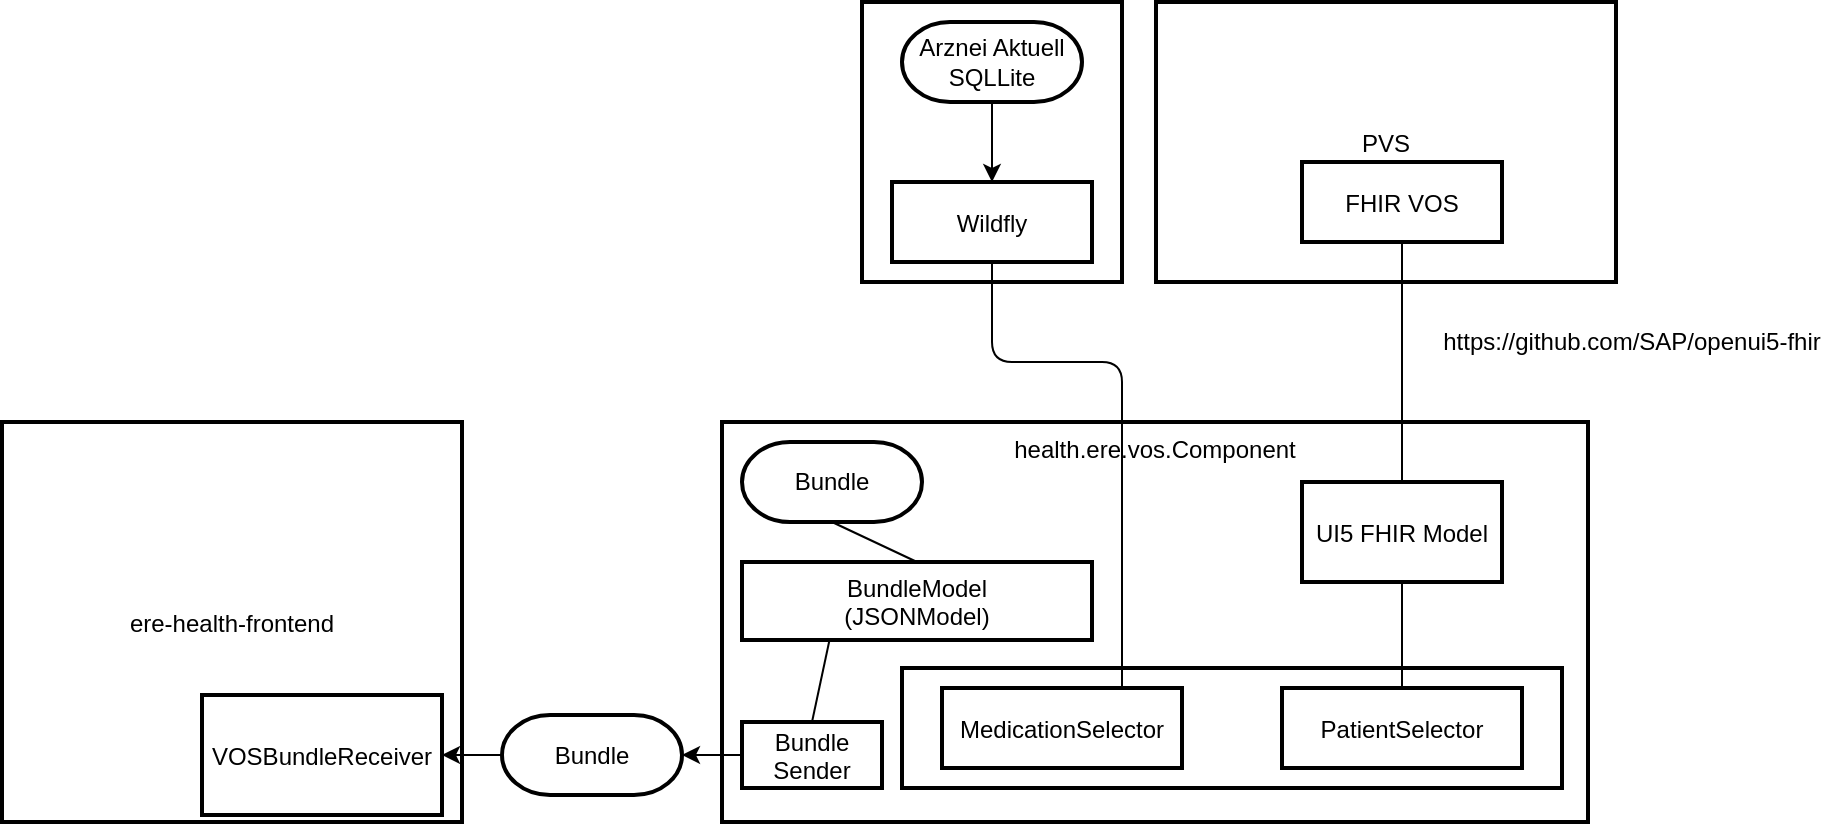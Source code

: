 <mxfile>
    <diagram id="w8QHK9jT9nr7gI1g6b8w" name="ui5-vos-client">
        <mxGraphModel dx="1277" dy="913" grid="1" gridSize="10" guides="1" tooltips="1" connect="1" arrows="1" fold="1" page="1" pageScale="1" pageWidth="827" pageHeight="1169" math="0" shadow="0">
            <root>
                <mxCell id="wkrNieHqSo5nmcUOd6mX-0"/>
                <mxCell id="wkrNieHqSo5nmcUOd6mX-1" parent="wkrNieHqSo5nmcUOd6mX-0"/>
                <mxCell id="wkrNieHqSo5nmcUOd6mX-2" value="health.ere.vos.Component" style="shape=agent;offsetSize=8;strokeWidth=2;verticalAlign=top;" vertex="1" parent="wkrNieHqSo5nmcUOd6mX-1">
                    <mxGeometry x="380" y="670" width="433" height="200" as="geometry"/>
                </mxCell>
                <mxCell id="wkrNieHqSo5nmcUOd6mX-3" value="PVS" style="shape=agent;offsetSize=8;strokeWidth=2;" vertex="1" parent="wkrNieHqSo5nmcUOd6mX-1">
                    <mxGeometry x="597" y="460" width="230" height="140" as="geometry"/>
                </mxCell>
                <mxCell id="wkrNieHqSo5nmcUOd6mX-4" value="FHIR VOS" style="shape=agent;offsetSize=8;strokeWidth=2;" vertex="1" parent="wkrNieHqSo5nmcUOd6mX-1">
                    <mxGeometry x="670" y="540" width="100" height="40" as="geometry"/>
                </mxCell>
                <mxCell id="wkrNieHqSo5nmcUOd6mX-5" value="UI5 FHIR Model" style="shape=agent;offsetSize=8;strokeWidth=2;" vertex="1" parent="wkrNieHqSo5nmcUOd6mX-1">
                    <mxGeometry x="670" y="700" width="100" height="50" as="geometry"/>
                </mxCell>
                <mxCell id="wkrNieHqSo5nmcUOd6mX-6" value="ere-health-frontend" style="shape=agent;offsetSize=8;strokeWidth=2;" vertex="1" parent="wkrNieHqSo5nmcUOd6mX-1">
                    <mxGeometry x="20" y="670" width="230" height="200" as="geometry"/>
                </mxCell>
                <mxCell id="pByI9f7R5g5FIzFFvr1f-0" value="https://github.com/SAP/openui5-fhir" style="text;html=1;strokeColor=none;fillColor=none;align=center;verticalAlign=middle;whiteSpace=wrap;rounded=0;" vertex="1" parent="wkrNieHqSo5nmcUOd6mX-1">
                    <mxGeometry x="730" y="620" width="210" height="20" as="geometry"/>
                </mxCell>
                <mxCell id="pByI9f7R5g5FIzFFvr1f-1" value="Bundle" style="rounded=1;whiteSpace=wrap;html=1;arcSize=60;strokeWidth=2;" vertex="1" parent="wkrNieHqSo5nmcUOd6mX-1">
                    <mxGeometry x="390" y="680" width="90" height="40" as="geometry"/>
                </mxCell>
                <mxCell id="pByI9f7R5g5FIzFFvr1f-3" value="" style="shape=agent;offsetSize=8;strokeWidth=2;" vertex="1" parent="wkrNieHqSo5nmcUOd6mX-1">
                    <mxGeometry x="450" y="460" width="130" height="140" as="geometry"/>
                </mxCell>
                <mxCell id="pByI9f7R5g5FIzFFvr1f-4" value="" style="shape=useedge;vertical=true;endArrow=none;useSignPosition=left;useSignDirection=none;entryX=0.5;entryY=1;entryDx=0;entryDy=0;exitX=0.5;exitY=0;exitDx=0;exitDy=0;" edge="1" parent="wkrNieHqSo5nmcUOd6mX-1" source="wkrNieHqSo5nmcUOd6mX-5" target="wkrNieHqSo5nmcUOd6mX-4">
                    <mxGeometry height="160" relative="1" as="geometry">
                        <mxPoint x="660" y="750" as="sourcePoint"/>
                        <mxPoint x="660" y="590" as="targetPoint"/>
                    </mxGeometry>
                </mxCell>
                <mxCell id="pByI9f7R5g5FIzFFvr1f-5" value="" style="shape=agent;offsetSize=8;strokeWidth=2;" vertex="1" parent="wkrNieHqSo5nmcUOd6mX-1">
                    <mxGeometry x="470" y="793" width="330" height="60" as="geometry"/>
                </mxCell>
                <mxCell id="pByI9f7R5g5FIzFFvr1f-6" value="PatientSelector" style="shape=agent;offsetSize=8;strokeWidth=2;" vertex="1" parent="wkrNieHqSo5nmcUOd6mX-1">
                    <mxGeometry x="660" y="803" width="120" height="40" as="geometry"/>
                </mxCell>
                <mxCell id="pByI9f7R5g5FIzFFvr1f-7" value="MedicationSelector" style="shape=agent;offsetSize=8;strokeWidth=2;" vertex="1" parent="wkrNieHqSo5nmcUOd6mX-1">
                    <mxGeometry x="490" y="803" width="120" height="40" as="geometry"/>
                </mxCell>
                <mxCell id="pByI9f7R5g5FIzFFvr1f-9" value="BundleModel&#10;(JSONModel)" style="shape=agent;offsetSize=8;strokeWidth=2;" vertex="1" parent="wkrNieHqSo5nmcUOd6mX-1">
                    <mxGeometry x="390" y="740" width="175" height="39" as="geometry"/>
                </mxCell>
                <mxCell id="pByI9f7R5g5FIzFFvr1f-12" value="" style="shape=useedge;vertical=true;endArrow=none;useSignPosition=left;useSignDirection=none;exitX=0.5;exitY=0;exitDx=0;exitDy=0;" edge="1" parent="wkrNieHqSo5nmcUOd6mX-1" source="pByI9f7R5g5FIzFFvr1f-6" target="wkrNieHqSo5nmcUOd6mX-5">
                    <mxGeometry height="160" relative="1" as="geometry">
                        <mxPoint x="720" y="910" as="sourcePoint"/>
                        <mxPoint x="720" y="750" as="targetPoint"/>
                    </mxGeometry>
                </mxCell>
                <mxCell id="pByI9f7R5g5FIzFFvr1f-16" style="edgeStyle=orthogonalEdgeStyle;rounded=0;orthogonalLoop=1;jettySize=auto;html=1;" edge="1" parent="wkrNieHqSo5nmcUOd6mX-1" source="pByI9f7R5g5FIzFFvr1f-13" target="pByI9f7R5g5FIzFFvr1f-15">
                    <mxGeometry relative="1" as="geometry"/>
                </mxCell>
                <mxCell id="pByI9f7R5g5FIzFFvr1f-13" value="&lt;span style=&quot;font-family: &amp;#34;helvetica&amp;#34;&quot;&gt;Arznei Aktuell&lt;/span&gt;&lt;br style=&quot;padding: 0px ; margin: 0px ; font-family: &amp;#34;helvetica&amp;#34;&quot;&gt;&lt;span style=&quot;font-family: &amp;#34;helvetica&amp;#34;&quot;&gt;SQLLite&lt;/span&gt;" style="rounded=1;whiteSpace=wrap;html=1;arcSize=60;strokeWidth=2;" vertex="1" parent="wkrNieHqSo5nmcUOd6mX-1">
                    <mxGeometry x="470" y="470" width="90" height="40" as="geometry"/>
                </mxCell>
                <mxCell id="pByI9f7R5g5FIzFFvr1f-15" value="Wildfly" style="shape=agent;offsetSize=8;strokeWidth=2;" vertex="1" parent="wkrNieHqSo5nmcUOd6mX-1">
                    <mxGeometry x="465" y="550" width="100" height="40" as="geometry"/>
                </mxCell>
                <mxCell id="pByI9f7R5g5FIzFFvr1f-18" value="" style="shape=useedge;vertical=true;edgeStyle=elbowEdgeStyle;elbow=vertical;endArrow=none;useSignPosition=up;useSignDirection=none;entryX=0.5;entryY=1;entryDx=0;entryDy=0;exitX=0.75;exitY=0;exitDx=0;exitDy=0;" edge="1" parent="wkrNieHqSo5nmcUOd6mX-1" source="pByI9f7R5g5FIzFFvr1f-7" target="pByI9f7R5g5FIzFFvr1f-15">
                    <mxGeometry width="70" height="160" relative="1" as="geometry">
                        <mxPoint x="540" y="770" as="sourcePoint"/>
                        <mxPoint x="610" y="610" as="targetPoint"/>
                        <Array as="points">
                            <mxPoint x="570" y="640"/>
                        </Array>
                    </mxGeometry>
                </mxCell>
                <mxCell id="pByI9f7R5g5FIzFFvr1f-20" value="" style="shape=updateedge;endArrow=none;vertical=true;exitX=0.5;exitY=1;exitDx=0;exitDy=0;entryX=0.5;entryY=0;entryDx=0;entryDy=0;" edge="1" parent="wkrNieHqSo5nmcUOd6mX-1" source="pByI9f7R5g5FIzFFvr1f-1" target="pByI9f7R5g5FIzFFvr1f-9">
                    <mxGeometry width="30" height="80" relative="1" as="geometry">
                        <mxPoint x="455" y="740" as="sourcePoint"/>
                        <mxPoint x="455" y="820" as="targetPoint"/>
                    </mxGeometry>
                </mxCell>
                <mxCell id="pByI9f7R5g5FIzFFvr1f-29" style="edgeStyle=orthogonalEdgeStyle;rounded=0;orthogonalLoop=1;jettySize=auto;html=1;" edge="1" parent="wkrNieHqSo5nmcUOd6mX-1" source="pByI9f7R5g5FIzFFvr1f-21" target="pByI9f7R5g5FIzFFvr1f-27">
                    <mxGeometry relative="1" as="geometry"/>
                </mxCell>
                <mxCell id="pByI9f7R5g5FIzFFvr1f-21" value="Bundle&#10;Sender" style="shape=agent;offsetSize=8;strokeWidth=2;" vertex="1" parent="wkrNieHqSo5nmcUOd6mX-1">
                    <mxGeometry x="390" y="820" width="70" height="33" as="geometry"/>
                </mxCell>
                <mxCell id="pByI9f7R5g5FIzFFvr1f-22" value="" style="shape=useedge;vertical=true;endArrow=none;useSignPosition=left;useSignDirection=none;entryX=0.25;entryY=1;entryDx=0;entryDy=0;exitX=0.5;exitY=0;exitDx=0;exitDy=0;" edge="1" parent="wkrNieHqSo5nmcUOd6mX-1" source="pByI9f7R5g5FIzFFvr1f-21" target="pByI9f7R5g5FIzFFvr1f-9">
                    <mxGeometry height="160" relative="1" as="geometry">
                        <mxPoint x="260" y="740" as="sourcePoint"/>
                        <mxPoint x="260" y="580" as="targetPoint"/>
                    </mxGeometry>
                </mxCell>
                <mxCell id="pByI9f7R5g5FIzFFvr1f-31" style="edgeStyle=orthogonalEdgeStyle;rounded=0;orthogonalLoop=1;jettySize=auto;html=1;" edge="1" parent="wkrNieHqSo5nmcUOd6mX-1" source="pByI9f7R5g5FIzFFvr1f-27" target="pByI9f7R5g5FIzFFvr1f-30">
                    <mxGeometry relative="1" as="geometry"/>
                </mxCell>
                <mxCell id="pByI9f7R5g5FIzFFvr1f-27" value="Bundle" style="rounded=1;whiteSpace=wrap;html=1;arcSize=60;strokeWidth=2;" vertex="1" parent="wkrNieHqSo5nmcUOd6mX-1">
                    <mxGeometry x="270" y="816.5" width="90" height="40" as="geometry"/>
                </mxCell>
                <mxCell id="pByI9f7R5g5FIzFFvr1f-30" value="VOSBundleReceiver" style="shape=agent;offsetSize=8;strokeWidth=2;" vertex="1" parent="wkrNieHqSo5nmcUOd6mX-1">
                    <mxGeometry x="120" y="806.5" width="120" height="60" as="geometry"/>
                </mxCell>
            </root>
        </mxGraphModel>
    </diagram>
    <diagram id="NcTz6CQLaP30UpuBj80z" name="card-terminal">
        <mxGraphModel dx="1277" dy="913" grid="1" gridSize="10" guides="1" tooltips="1" connect="1" arrows="1" fold="1" page="1" pageScale="1" pageWidth="827" pageHeight="1169" math="0" shadow="0">
            <root>
                <mxCell id="pLhKuePY0P1nXjAg7yZM-0"/>
                <mxCell id="pLhKuePY0P1nXjAg7yZM-1" parent="pLhKuePY0P1nXjAg7yZM-0"/>
                <mxCell id="pLhKuePY0P1nXjAg7yZM-2" value="Connector" style="shape=agent;offsetSize=8;strokeWidth=2;" parent="pLhKuePY0P1nXjAg7yZM-1" vertex="1">
                    <mxGeometry x="470" y="300" width="100" height="40" as="geometry"/>
                </mxCell>
                <mxCell id="pLhKuePY0P1nXjAg7yZM-3" value="Card Terminal" style="shape=agent;offsetSize=8;strokeWidth=2;verticalAlign=top;" parent="pLhKuePY0P1nXjAg7yZM-1" vertex="1">
                    <mxGeometry x="295" y="270" width="110" height="100" as="geometry"/>
                </mxCell>
                <mxCell id="pLhKuePY0P1nXjAg7yZM-4" value="SMC-B" style="rounded=1;whiteSpace=wrap;html=1;arcSize=29;strokeWidth=2;verticalAlign=top;" parent="pLhKuePY0P1nXjAg7yZM-1" vertex="1">
                    <mxGeometry x="305" y="300" width="90" height="60" as="geometry"/>
                </mxCell>
                <mxCell id="pLhKuePY0P1nXjAg7yZM-6" style="edgeStyle=orthogonalEdgeStyle;rounded=0;orthogonalLoop=1;jettySize=auto;html=1;entryX=0.5;entryY=0;entryDx=0;entryDy=0;" parent="pLhKuePY0P1nXjAg7yZM-1" source="pLhKuePY0P1nXjAg7yZM-5" target="pLhKuePY0P1nXjAg7yZM-3" edge="1">
                    <mxGeometry relative="1" as="geometry"/>
                </mxCell>
                <mxCell id="pLhKuePY0P1nXjAg7yZM-5" value="eHBA" style="rounded=1;whiteSpace=wrap;html=1;arcSize=41;strokeWidth=2;verticalAlign=top;" parent="pLhKuePY0P1nXjAg7yZM-1" vertex="1">
                    <mxGeometry x="305" y="170" width="90" height="60" as="geometry"/>
                </mxCell>
                <mxCell id="pLhKuePY0P1nXjAg7yZM-7" value="Certificate" style="rounded=1;whiteSpace=wrap;html=1;arcSize=60;strokeWidth=2;" parent="pLhKuePY0P1nXjAg7yZM-1" vertex="1">
                    <mxGeometry x="310" y="330" width="80" height="20" as="geometry"/>
                </mxCell>
                <mxCell id="pLhKuePY0P1nXjAg7yZM-9" value="Certificate" style="rounded=1;whiteSpace=wrap;html=1;arcSize=60;strokeWidth=2;" parent="pLhKuePY0P1nXjAg7yZM-1" vertex="1">
                    <mxGeometry x="310" y="200" width="80" height="20" as="geometry"/>
                </mxCell>
                <mxCell id="pLhKuePY0P1nXjAg7yZM-10" value="" style="shape=useedge;endArrow=none;useSignPosition=up;useSignDirection=none;exitX=1;exitY=0.5;exitDx=0;exitDy=0;entryX=0;entryY=0.5;entryDx=0;entryDy=0;" parent="pLhKuePY0P1nXjAg7yZM-1" source="pLhKuePY0P1nXjAg7yZM-3" target="pLhKuePY0P1nXjAg7yZM-2" edge="1">
                    <mxGeometry width="160" relative="1" as="geometry">
                        <mxPoint x="390" y="360" as="sourcePoint"/>
                        <mxPoint x="550" y="360" as="targetPoint"/>
                    </mxGeometry>
                </mxCell>
            </root>
        </mxGraphModel>
    </diagram>
    <diagram id="XczOvEmUcNSaFJBqVBeQ" name="titus">
        <mxGraphModel dx="1277" dy="913" grid="1" gridSize="10" guides="1" tooltips="1" connect="1" arrows="1" fold="1" page="1" pageScale="1" pageWidth="827" pageHeight="1169" math="0" shadow="0">
            <root>
                <mxCell id="6DSk4yePCID_6YAwVLDe-0"/>
                <mxCell id="6DSk4yePCID_6YAwVLDe-1" parent="6DSk4yePCID_6YAwVLDe-0"/>
                <mxCell id="6DSk4yePCID_6YAwVLDe-2" value="Connector Simulation From Titus&#10;https://kon-instanz2.titus.ti-dienste.de/soap-api/&#10;" style="shape=agent;offsetSize=8;strokeWidth=2;" parent="6DSk4yePCID_6YAwVLDe-1" vertex="1">
                    <mxGeometry x="100" y="350" width="270" height="70" as="geometry"/>
                </mxCell>
                <mxCell id="6DSk4yePCID_6YAwVLDe-3" value="E-Rezept Fachdienst Simulation&#10;https://fd.erezept-instanz1.titus.ti-dienste.de" style="shape=agent;offsetSize=8;strokeWidth=2;verticalAlign=top;" parent="6DSk4yePCID_6YAwVLDe-1" vertex="1">
                    <mxGeometry x="440" y="350" width="280" height="70" as="geometry"/>
                </mxCell>
                <mxCell id="6DSk4yePCID_6YAwVLDe-4" value="ERezeptWorkflowService" style="shape=agent;offsetSize=8;strokeWidth=2;" parent="6DSk4yePCID_6YAwVLDe-1" vertex="1">
                    <mxGeometry x="100" y="470" width="620" height="75" as="geometry"/>
                </mxCell>
                <mxCell id="6DSk4yePCID_6YAwVLDe-5" value="" style="shape=useedge;vertical=true;endArrow=none;useSignPosition=left;useSignDirection=none;entryX=0.5;entryY=1;entryDx=0;entryDy=0;exitX=0.211;exitY=0.017;exitDx=0;exitDy=0;exitPerimeter=0;" parent="6DSk4yePCID_6YAwVLDe-1" source="6DSk4yePCID_6YAwVLDe-4" target="6DSk4yePCID_6YAwVLDe-2" edge="1">
                    <mxGeometry height="160" relative="1" as="geometry">
                        <mxPoint x="210" y="600" as="sourcePoint"/>
                        <mxPoint x="210" y="440" as="targetPoint"/>
                    </mxGeometry>
                </mxCell>
                <mxCell id="6DSk4yePCID_6YAwVLDe-6" value="" style="shape=useedge;vertical=true;endArrow=none;useSignPosition=left;useSignDirection=none;entryX=0.5;entryY=1;entryDx=0;entryDy=0;exitX=0.781;exitY=0.002;exitDx=0;exitDy=0;exitPerimeter=0;" parent="6DSk4yePCID_6YAwVLDe-1" source="6DSk4yePCID_6YAwVLDe-4" target="6DSk4yePCID_6YAwVLDe-3" edge="1">
                    <mxGeometry height="160" relative="1" as="geometry">
                        <mxPoint x="570" y="590" as="sourcePoint"/>
                        <mxPoint x="570" y="430" as="targetPoint"/>
                    </mxGeometry>
                </mxCell>
                <mxCell id="6DSk4yePCID_6YAwVLDe-7" value="VAU" style="shape=agent;offsetSize=8;strokeWidth=2;" parent="6DSk4yePCID_6YAwVLDe-1" vertex="1">
                    <mxGeometry x="450" y="390" width="80" height="20" as="geometry"/>
                </mxCell>
                <mxCell id="6DSk4yePCID_6YAwVLDe-8" value="FHIR Task Resource" style="shape=agent;offsetSize=8;strokeWidth=2;" parent="6DSk4yePCID_6YAwVLDe-1" vertex="1">
                    <mxGeometry x="580" y="390" width="130" height="20" as="geometry"/>
                </mxCell>
                <mxCell id="6DSk4yePCID_6YAwVLDe-9" value="" style="shape=useedge;endArrow=none;useSignPosition=up;useSignDirection=none;exitX=1;exitY=0.5;exitDx=0;exitDy=0;" parent="6DSk4yePCID_6YAwVLDe-1" source="6DSk4yePCID_6YAwVLDe-7" edge="1">
                    <mxGeometry width="160" relative="1" as="geometry">
                        <mxPoint x="540" y="410" as="sourcePoint"/>
                        <mxPoint x="580" y="400" as="targetPoint"/>
                    </mxGeometry>
                </mxCell>
            </root>
        </mxGraphModel>
    </diagram>
    <diagram id="d4XjkyxVb60RqozMz1YO" name="api-telematik">
        &#xa;
        <mxGraphModel dx="847" dy="724" grid="1" gridSize="10" guides="1" tooltips="1" connect="1" arrows="1" fold="1" page="1" pageScale="1" pageWidth="827" pageHeight="1169" math="0" shadow="0">
            &#xa;
            <root>
                &#xa;
                <mxCell id="R9iwpYi1KkUtued_hYhl-0"/>
                &#xa;
                <mxCell id="R9iwpYi1KkUtued_hYhl-1" parent="R9iwpYi1KkUtued_hYhl-0"/>
                &#xa;
                <mxCell id="R9iwpYi1KkUtued_hYhl-4" value="github" style="shape=agent;offsetSize=8;strokeWidth=2;" vertex="1" parent="R9iwpYi1KkUtued_hYhl-1">
                    &#xa;
                    <mxGeometry x="325" y="268" width="485" height="170" as="geometry"/>
                    &#xa;
                </mxCell>
                &#xa;
                <mxCell id="R9iwpYi1KkUtued_hYhl-5" value="gematik" style="rounded=1;whiteSpace=wrap;html=1;arcSize=25;strokeWidth=2;" vertex="1" parent="R9iwpYi1KkUtued_hYhl-1">
                    &#xa;
                    <mxGeometry x="610" y="298" width="190" height="130" as="geometry"/>
                    &#xa;
                </mxCell>
                &#xa;
                <mxCell id="R9iwpYi1KkUtued_hYhl-6" value="api-telematik (WSDL files)" style="rounded=1;whiteSpace=wrap;html=1;arcSize=60;strokeWidth=2;" vertex="1" parent="R9iwpYi1KkUtued_hYhl-1">
                    &#xa;
                    <mxGeometry x="630" y="378" width="160" height="40" as="geometry"/>
                    &#xa;
                </mxCell>
                &#xa;
                <mxCell id="R9iwpYi1KkUtued_hYhl-7" value="ere.heatlth" style="rounded=1;whiteSpace=wrap;html=1;arcSize=25;strokeWidth=2;" vertex="1" parent="R9iwpYi1KkUtued_hYhl-1">
                    &#xa;
                    <mxGeometry x="340" y="298" width="200" height="130" as="geometry"/>
                    &#xa;
                </mxCell>
                &#xa;
                <mxCell id="R9iwpYi1KkUtued_hYhl-8" value="api-telematik (WSDL files)" style="rounded=1;whiteSpace=wrap;html=1;arcSize=60;strokeWidth=2;verticalAlign=top;" vertex="1" parent="R9iwpYi1KkUtued_hYhl-1">
                    &#xa;
                    <mxGeometry x="360" y="368" width="160" height="50" as="geometry"/>
                    &#xa;
                </mxCell>
                &#xa;
                <mxCell id="R9iwpYi1KkUtued_hYhl-9" value="pom.xml" style="rounded=1;whiteSpace=wrap;html=1;arcSize=60;strokeWidth=2;fillColor=#fff2cc;strokeColor=#d6b656;" vertex="1" parent="R9iwpYi1KkUtued_hYhl-1">
                    &#xa;
                    <mxGeometry x="385" y="398" width="110" height="15" as="geometry"/>
                    &#xa;
                </mxCell>
                &#xa;
                <mxCell id="R9iwpYi1KkUtued_hYhl-10" value="ere.health" style="shape=agent;offsetSize=8;strokeWidth=2;fillColor=#fff2cc;strokeColor=#d6b656;" vertex="1" parent="R9iwpYi1KkUtued_hYhl-1">
                    &#xa;
                    <mxGeometry x="60" y="640" width="100" height="60" as="geometry"/>
                    &#xa;
                </mxCell>
                &#xa;
                <mxCell id="R9iwpYi1KkUtued_hYhl-11" value="Computer" style="shape=agent;offsetSize=8;strokeWidth=2;verticalAlign=bottom;" vertex="1" parent="R9iwpYi1KkUtued_hYhl-1">
                    &#xa;
                    <mxGeometry x="320" y="570" width="510" height="300" as="geometry"/>
                    &#xa;
                </mxCell>
                &#xa;
                <mxCell id="R9iwpYi1KkUtued_hYhl-12" value="" style="shape=useedge;vertical=true;endArrow=none;useSignPosition=left;useSignDirection=none;entryX=0.175;entryY=1.019;entryDx=0;entryDy=0;entryPerimeter=0;" edge="1" parent="R9iwpYi1KkUtued_hYhl-1" target="R9iwpYi1KkUtued_hYhl-4">
                    &#xa;
                    <mxGeometry height="160" relative="1" as="geometry">
                        &#xa;
                        <mxPoint x="410" y="570" as="sourcePoint"/>
                        &#xa;
                        <mxPoint x="410" y="430" as="targetPoint"/>
                        &#xa;
                    </mxGeometry>
                    &#xa;
                </mxCell>
                &#xa;
                <mxCell id="R9iwpYi1KkUtued_hYhl-17" style="edgeStyle=orthogonalEdgeStyle;rounded=0;orthogonalLoop=1;jettySize=auto;html=1;" edge="1" parent="R9iwpYi1KkUtued_hYhl-1" source="R9iwpYi1KkUtued_hYhl-14" target="R9iwpYi1KkUtued_hYhl-16">
                    &#xa;
                    <mxGeometry relative="1" as="geometry"/>
                    &#xa;
                </mxCell>
                &#xa;
                <mxCell id="R9iwpYi1KkUtued_hYhl-14" value="ere.health&lt;br&gt;api-telematik" style="rounded=1;whiteSpace=wrap;html=1;arcSize=60;strokeWidth=2;" vertex="1" parent="R9iwpYi1KkUtued_hYhl-1">
                    &#xa;
                    <mxGeometry x="335" y="592.5" width="90" height="40" as="geometry"/>
                    &#xa;
                </mxCell>
                &#xa;
                <mxCell id="R9iwpYi1KkUtued_hYhl-15" value="git clone https://github.com/ere-health/api-telematik" style="text;html=1;strokeColor=none;fillColor=none;align=center;verticalAlign=middle;whiteSpace=wrap;rounded=0;" vertex="1" parent="R9iwpYi1KkUtued_hYhl-1">
                    &#xa;
                    <mxGeometry x="110" y="540" width="300" height="20" as="geometry"/>
                    &#xa;
                </mxCell>
                &#xa;
                <mxCell id="R9iwpYi1KkUtued_hYhl-20" style="edgeStyle=orthogonalEdgeStyle;rounded=0;orthogonalLoop=1;jettySize=auto;html=1;" edge="1" parent="R9iwpYi1KkUtued_hYhl-1" source="R9iwpYi1KkUtued_hYhl-16" target="R9iwpYi1KkUtued_hYhl-19">
                    &#xa;
                    <mxGeometry relative="1" as="geometry"/>
                    &#xa;
                </mxCell>
                &#xa;
                <mxCell id="R9iwpYi1KkUtued_hYhl-23" style="edgeStyle=orthogonalEdgeStyle;rounded=0;orthogonalLoop=1;jettySize=auto;html=1;" edge="1" parent="R9iwpYi1KkUtued_hYhl-1" source="R9iwpYi1KkUtued_hYhl-16" target="R9iwpYi1KkUtued_hYhl-21">
                    &#xa;
                    <mxGeometry relative="1" as="geometry"/>
                    &#xa;
                </mxCell>
                &#xa;
                <mxCell id="R9iwpYi1KkUtued_hYhl-16" value="mvn install" style="shape=agent;offsetSize=8;strokeWidth=2;verticalAlign=top;" vertex="1" parent="R9iwpYi1KkUtued_hYhl-1">
                    &#xa;
                    <mxGeometry x="450" y="585" width="140" height="55" as="geometry"/>
                    &#xa;
                </mxCell>
                &#xa;
                <mxCell id="R9iwpYi1KkUtued_hYhl-18" value="jaxws-maven-plugin" style="rounded=0;whiteSpace=wrap;html=1;" vertex="1" parent="R9iwpYi1KkUtued_hYhl-1">
                    &#xa;
                    <mxGeometry x="460" y="612.5" width="120" height="20" as="geometry"/>
                    &#xa;
                </mxCell>
                &#xa;
                <mxCell id="R9iwpYi1KkUtued_hYhl-19" value="./target/generated-sources/wsimport/" style="rounded=1;whiteSpace=wrap;html=1;arcSize=60;strokeWidth=2;" vertex="1" parent="R9iwpYi1KkUtued_hYhl-1">
                    &#xa;
                    <mxGeometry x="610" y="592.5" width="190" height="40" as="geometry"/>
                    &#xa;
                </mxCell>
                &#xa;
                <mxCell id="R9iwpYi1KkUtued_hYhl-25" style="edgeStyle=orthogonalEdgeStyle;rounded=0;orthogonalLoop=1;jettySize=auto;html=1;" edge="1" parent="R9iwpYi1KkUtued_hYhl-1" source="R9iwpYi1KkUtued_hYhl-21" target="R9iwpYi1KkUtued_hYhl-24">
                    &#xa;
                    <mxGeometry relative="1" as="geometry"/>
                    &#xa;
                </mxCell>
                &#xa;
                <mxCell id="R9iwpYi1KkUtued_hYhl-21" value="~/.m2/repository/health/ere/api-telematik-service/OPD4/api-telematik-service-OPD4.jar" style="rounded=1;whiteSpace=wrap;html=1;arcSize=60;strokeWidth=2;" vertex="1" parent="R9iwpYi1KkUtued_hYhl-1">
                    &#xa;
                    <mxGeometry x="330" y="670" width="490" height="40" as="geometry"/>
                    &#xa;
                </mxCell>
                &#xa;
                <mxCell id="R9iwpYi1KkUtued_hYhl-27" style="edgeStyle=orthogonalEdgeStyle;rounded=0;orthogonalLoop=1;jettySize=auto;html=1;entryX=0.5;entryY=0;entryDx=0;entryDy=0;" edge="1" parent="R9iwpYi1KkUtued_hYhl-1" source="R9iwpYi1KkUtued_hYhl-24" target="R9iwpYi1KkUtued_hYhl-26">
                    &#xa;
                    <mxGeometry relative="1" as="geometry"/>
                    &#xa;
                </mxCell>
                &#xa;
                <mxCell id="R9iwpYi1KkUtued_hYhl-24" value="cp -r ~/.m2/repository/health ere-ps-app/project-repo" style="shape=agent;offsetSize=8;strokeWidth=2;" vertex="1" parent="R9iwpYi1KkUtued_hYhl-1">
                    &#xa;
                    <mxGeometry x="330" y="730" width="490" height="30" as="geometry"/>
                    &#xa;
                </mxCell>
                &#xa;
                <mxCell id="R9iwpYi1KkUtued_hYhl-26" value="ere-ps-app/project-repo/" style="rounded=1;whiteSpace=wrap;html=1;arcSize=60;strokeWidth=2;" vertex="1" parent="R9iwpYi1KkUtued_hYhl-1">
                    &#xa;
                    <mxGeometry x="330" y="780" width="490" height="40" as="geometry"/>
                    &#xa;
                </mxCell>
                &#xa;
            </root>
            &#xa;
        </mxGraphModel>
        &#xa;
    </diagram>
    <diagram id="qzOTR52GUqB9uKd327oW" name="off-site-deployment">
        &#xa;
        <mxGraphModel dx="847" dy="724" grid="1" gridSize="10" guides="1" tooltips="1" connect="1" arrows="1" fold="1" page="1" pageScale="1" pageWidth="850" pageHeight="1100" math="0" shadow="0">
            &#xa;
            <root>
                &#xa;
                <mxCell id="Yg1OT0MO6QFUS4a9If6T-0"/>
                &#xa;
                <mxCell id="Yg1OT0MO6QFUS4a9If6T-1" parent="Yg1OT0MO6QFUS4a9If6T-0"/>
                &#xa;
                <mxCell id="Yg1OT0MO6QFUS4a9If6T-2" value="Computer" style="shape=agent;offsetSize=8;strokeWidth=2;verticalAlign=top;" parent="Yg1OT0MO6QFUS4a9If6T-1" vertex="1">
                    &#xa;
                    <mxGeometry x="88" y="100" width="180" height="110" as="geometry"/>
                    &#xa;
                </mxCell>
                &#xa;
                <mxCell id="Yg1OT0MO6QFUS4a9If6T-3" value="" style="endArrow=none;dashed=1;html=1;dashPattern=1 3;strokeWidth=2;" parent="Yg1OT0MO6QFUS4a9If6T-1" edge="1">
                    &#xa;
                    <mxGeometry width="50" height="50" relative="1" as="geometry">
                        &#xa;
                        <mxPoint x="432" y="430" as="sourcePoint"/>
                        &#xa;
                        <mxPoint x="432" y="60" as="targetPoint"/>
                        &#xa;
                    </mxGeometry>
                    &#xa;
                </mxCell>
                &#xa;
                <mxCell id="Yg1OT0MO6QFUS4a9If6T-4" value="Telematik&#10;Infrastruktur" style="shape=agent;offsetSize=8;strokeWidth=2;fontSize=12;" parent="Yg1OT0MO6QFUS4a9If6T-1" vertex="1">
                    &#xa;
                    <mxGeometry x="687" y="100" width="70" height="60" as="geometry"/>
                    &#xa;
                </mxCell>
                &#xa;
                <mxCell id="Yg1OT0MO6QFUS4a9If6T-5" value="" style="shape=useedge;endArrow=none;useSignPosition=up;useSignDirection=none;fontSize=12;entryX=0;entryY=0.5;entryDx=0;entryDy=0;" parent="Yg1OT0MO6QFUS4a9If6T-1" source="Yg1OT0MO6QFUS4a9If6T-16" target="Yg1OT0MO6QFUS4a9If6T-4" edge="1">
                    &#xa;
                    <mxGeometry width="160" relative="1" as="geometry">
                        &#xa;
                        <mxPoint x="381" y="130" as="sourcePoint"/>
                        &#xa;
                        <mxPoint x="541" y="130" as="targetPoint"/>
                        &#xa;
                    </mxGeometry>
                    &#xa;
                </mxCell>
                &#xa;
                <mxCell id="Yg1OT0MO6QFUS4a9If6T-6" value="Card Terminal" style="shape=agent;offsetSize=8;strokeWidth=2;fontSize=12;" parent="Yg1OT0MO6QFUS4a9If6T-1" vertex="1">
                    &#xa;
                    <mxGeometry x="300" y="200" width="120" height="60" as="geometry"/>
                    &#xa;
                </mxCell>
                &#xa;
                <mxCell id="Yg1OT0MO6QFUS4a9If6T-7" value="KIS" style="shape=agent;offsetSize=8;strokeWidth=2;fontSize=12;" parent="Yg1OT0MO6QFUS4a9If6T-1" vertex="1">
                    &#xa;
                    <mxGeometry x="128" y="161" width="100" height="43" as="geometry"/>
                    &#xa;
                </mxCell>
                &#xa;
                <mxCell id="Yg1OT0MO6QFUS4a9If6T-8" value="ere-health.jar" style="shape=agent;offsetSize=8;strokeWidth=2;fontSize=12;" parent="Yg1OT0MO6QFUS4a9If6T-1" vertex="1">
                    &#xa;
                    <mxGeometry x="471" y="220" width="100" height="50" as="geometry"/>
                    &#xa;
                </mxCell>
                &#xa;
                <mxCell id="Yg1OT0MO6QFUS4a9If6T-9" value="" style="shape=useedge;vertical=true;endArrow=none;useSignPosition=left;useSignDirection=none;fontSize=12;" parent="Yg1OT0MO6QFUS4a9If6T-1" source="Yg1OT0MO6QFUS4a9If6T-20" target="Yg1OT0MO6QFUS4a9If6T-8" edge="1">
                    &#xa;
                    <mxGeometry height="160" relative="1" as="geometry">
                        &#xa;
                        <mxPoint x="-9" y="330" as="sourcePoint"/>
                        &#xa;
                        <mxPoint x="-9" y="170" as="targetPoint"/>
                        &#xa;
                    </mxGeometry>
                    &#xa;
                </mxCell>
                &#xa;
                <mxCell id="Yg1OT0MO6QFUS4a9If6T-10" value="" style="shape=useedge;vertical=true;endArrow=none;useSignPosition=left;useSignDirection=none;fontSize=12;entryX=0.5;entryY=1;entryDx=0;entryDy=0;exitX=0.5;exitY=0;exitDx=0;exitDy=0;" parent="Yg1OT0MO6QFUS4a9If6T-1" source="Yg1OT0MO6QFUS4a9If6T-6" target="Yg1OT0MO6QFUS4a9If6T-17" edge="1">
                    &#xa;
                    <mxGeometry height="160" relative="1" as="geometry">
                        &#xa;
                        <mxPoint x="350" y="330" as="sourcePoint"/>
                        &#xa;
                        <mxPoint x="350" y="170" as="targetPoint"/>
                        &#xa;
                    </mxGeometry>
                    &#xa;
                </mxCell>
                &#xa;
                <mxCell id="Yg1OT0MO6QFUS4a9If6T-11" style="edgeStyle=orthogonalEdgeStyle;rounded=0;orthogonalLoop=1;jettySize=auto;html=1;fontSize=12;" parent="Yg1OT0MO6QFUS4a9If6T-1" source="Yg1OT0MO6QFUS4a9If6T-12" target="Yg1OT0MO6QFUS4a9If6T-14" edge="1">
                    &#xa;
                    <mxGeometry relative="1" as="geometry"/>
                    &#xa;
                </mxCell>
                &#xa;
                <mxCell id="Yg1OT0MO6QFUS4a9If6T-12" value="&#10;&#10;&#10;&#10;&#10;Doctor" style="shape=actor;horizontalLabelPosition=right;align=left;labelPosition=right;strokeWidth=2;fontSize=12;" parent="Yg1OT0MO6QFUS4a9If6T-1" vertex="1">
                    &#xa;
                    <mxGeometry x="165.5" y="328" width="25" height="50" as="geometry"/>
                    &#xa;
                </mxCell>
                &#xa;
                <mxCell id="Yg1OT0MO6QFUS4a9If6T-13" style="edgeStyle=orthogonalEdgeStyle;rounded=0;orthogonalLoop=1;jettySize=auto;html=1;fontSize=12;" parent="Yg1OT0MO6QFUS4a9If6T-1" source="Yg1OT0MO6QFUS4a9If6T-14" target="Yg1OT0MO6QFUS4a9If6T-6" edge="1">
                    &#xa;
                    <mxGeometry relative="1" as="geometry"/>
                    &#xa;
                </mxCell>
                &#xa;
                <mxCell id="Yg1OT0MO6QFUS4a9If6T-14" value="eHBA" style="rounded=1;whiteSpace=wrap;html=1;arcSize=60;strokeWidth=2;fontSize=12;" parent="Yg1OT0MO6QFUS4a9If6T-1" vertex="1">
                    &#xa;
                    <mxGeometry x="315" y="278" width="90" height="40" as="geometry"/>
                    &#xa;
                </mxCell>
                &#xa;
                <mxCell id="Yg1OT0MO6QFUS4a9If6T-15" value="" style="shape=useedge;vertical=true;endArrow=none;useSignPosition=left;useSignDirection=none;fontSize=12;entryX=0.5;entryY=1;entryDx=0;entryDy=0;exitX=0.75;exitY=0;exitDx=0;exitDy=0;" parent="Yg1OT0MO6QFUS4a9If6T-1" source="Yg1OT0MO6QFUS4a9If6T-12" target="Yg1OT0MO6QFUS4a9If6T-7" edge="1">
                    &#xa;
                    <mxGeometry height="160" relative="1" as="geometry">
                        &#xa;
                        <mxPoint x="188" y="430" as="sourcePoint"/>
                        &#xa;
                        <mxPoint x="188" y="270" as="targetPoint"/>
                        &#xa;
                    </mxGeometry>
                    &#xa;
                </mxCell>
                &#xa;
                <mxCell id="Yg1OT0MO6QFUS4a9If6T-16" value="Connector" style="shape=agent;offsetSize=8;strokeWidth=2;fontSize=12;" parent="Yg1OT0MO6QFUS4a9If6T-1" vertex="1">
                    &#xa;
                    <mxGeometry x="581" y="100" width="60" height="60" as="geometry"/>
                    &#xa;
                </mxCell>
                &#xa;
                <mxCell id="Yg1OT0MO6QFUS4a9If6T-17" value="VPN&#10;Gateway" style="shape=agent;offsetSize=8;strokeWidth=2;fontSize=12;" parent="Yg1OT0MO6QFUS4a9If6T-1" vertex="1">
                    &#xa;
                    <mxGeometry x="310" y="100" width="100" height="60" as="geometry"/>
                    &#xa;
                </mxCell>
                &#xa;
                <mxCell id="Yg1OT0MO6QFUS4a9If6T-18" value="" style="shape=useedge;endArrow=none;useSignPosition=up;useSignDirection=none;fontSize=12;" parent="Yg1OT0MO6QFUS4a9If6T-1" target="Yg1OT0MO6QFUS4a9If6T-20" edge="1">
                    &#xa;
                    <mxGeometry width="160" relative="1" as="geometry">
                        &#xa;
                        <mxPoint x="410" y="130" as="sourcePoint"/>
                        &#xa;
                        <mxPoint x="570" y="130" as="targetPoint"/>
                        &#xa;
                    </mxGeometry>
                    &#xa;
                </mxCell>
                &#xa;
                <mxCell id="Yg1OT0MO6QFUS4a9If6T-19" value="" style="endArrow=none;dashed=1;html=1;dashPattern=1 3;strokeWidth=2;" parent="Yg1OT0MO6QFUS4a9If6T-1" edge="1">
                    &#xa;
                    <mxGeometry width="50" height="50" relative="1" as="geometry">
                        &#xa;
                        <mxPoint x="464" y="430" as="sourcePoint"/>
                        &#xa;
                        <mxPoint x="464" y="60" as="targetPoint"/>
                        &#xa;
                    </mxGeometry>
                    &#xa;
                </mxCell>
                &#xa;
                <mxCell id="Yg1OT0MO6QFUS4a9If6T-20" value="VPN&#10;Gateway" style="shape=agent;offsetSize=8;strokeWidth=2;fontSize=12;" parent="Yg1OT0MO6QFUS4a9If6T-1" vertex="1">
                    &#xa;
                    <mxGeometry x="491" y="100" width="60" height="60" as="geometry"/>
                    &#xa;
                </mxCell>
                &#xa;
                <mxCell id="Yg1OT0MO6QFUS4a9If6T-21" value="" style="shape=useedge;endArrow=none;useSignPosition=up;useSignDirection=none;fontSize=12;exitX=1;exitY=0.5;exitDx=0;exitDy=0;entryX=0;entryY=0.5;entryDx=0;entryDy=0;" parent="Yg1OT0MO6QFUS4a9If6T-1" source="Yg1OT0MO6QFUS4a9If6T-20" target="Yg1OT0MO6QFUS4a9If6T-16" edge="1">
                    &#xa;
                    <mxGeometry width="160" relative="1" as="geometry">
                        &#xa;
                        <mxPoint x="531" y="50" as="sourcePoint"/>
                        &#xa;
                        <mxPoint x="691" y="50" as="targetPoint"/>
                        &#xa;
                    </mxGeometry>
                    &#xa;
                </mxCell>
                &#xa;
                <mxCell id="Yg1OT0MO6QFUS4a9If6T-22" value="" style="shape=useedge;endArrow=none;useSignPosition=up;useSignDirection=none;fontSize=12;entryX=0;entryY=0.5;entryDx=0;entryDy=0;exitX=1;exitY=0.25;exitDx=0;exitDy=0;" parent="Yg1OT0MO6QFUS4a9If6T-1" source="Yg1OT0MO6QFUS4a9If6T-2" target="Yg1OT0MO6QFUS4a9If6T-17" edge="1">
                    &#xa;
                    <mxGeometry width="160" relative="1" as="geometry">
                        &#xa;
                        <mxPoint x="230" y="120" as="sourcePoint"/>
                        &#xa;
                        <mxPoint x="390" y="120" as="targetPoint"/>
                        &#xa;
                    </mxGeometry>
                    &#xa;
                </mxCell>
                &#xa;
                <mxCell id="Yg1OT0MO6QFUS4a9If6T-23" value="" style="endArrow=none;dashed=1;html=1;dashPattern=1 3;strokeWidth=2;" parent="Yg1OT0MO6QFUS4a9If6T-1" edge="1">
                    &#xa;
                    <mxGeometry width="50" height="50" relative="1" as="geometry">
                        &#xa;
                        <mxPoint x="651" y="430" as="sourcePoint"/>
                        &#xa;
                        <mxPoint x="651" y="60" as="targetPoint"/>
                        &#xa;
                    </mxGeometry>
                    &#xa;
                </mxCell>
                &#xa;
            </root>
            &#xa;
        </mxGraphModel>
        &#xa;
    </diagram>
    <diagram id="RlxRCPt9r7Ba2nTzm5JV" name="internal-structure">
        &#xa;        &#xa;&#xa;
        <mxGraphModel dx="2014" dy="724" grid="1" gridSize="10" guides="1" tooltips="1" connect="1" arrows="1" fold="1" page="1" pageScale="1" pageWidth="850" pageHeight="1100" math="0" shadow="0">
            &#xa;            &#xa;&#xa;
            <root>
                &#xa;                &#xa;&#xa;
                <mxCell id="9E6EXFoU7_cjhj809NMq-0"/>
                &#xa;                &#xa;&#xa;
                <mxCell id="9E6EXFoU7_cjhj809NMq-1" parent="9E6EXFoU7_cjhj809NMq-0"/>
                &#xa;                &#xa;&#xa;
                <mxCell id="9E6EXFoU7_cjhj809NMq-2" value="ere-health" style="shape=agent;offsetSize=8;strokeWidth=2;" parent="9E6EXFoU7_cjhj809NMq-1" vertex="1">
                    &#xa;                    &#xa;&#xa;
                    <mxGeometry x="-140" y="20" width="780" height="390" as="geometry"/>
                    &#xa;                    &#xa;&#xa;
                </mxCell>
                &#xa;                &#xa;&#xa;
                <mxCell id="9E6EXFoU7_cjhj809NMq-42" style="edgeStyle=orthogonalEdgeStyle;rounded=0;orthogonalLoop=1;jettySize=auto;html=1;" parent="9E6EXFoU7_cjhj809NMq-1" source="9E6EXFoU7_cjhj809NMq-3" target="9E6EXFoU7_cjhj809NMq-39" edge="1">
                    &#xa;                    &#xa;&#xa;
                    <mxGeometry relative="1" as="geometry">
                        &#xa;                        &#xa;&#xa;
                        <Array as="points">
                            &#xa;                            &#xa;&#xa;
                            <mxPoint x="265" y="350"/>
                            &#xa;                            &#xa;&#xa;
                            <mxPoint x="265" y="350"/>
                            &#xa;                            &#xa;&#xa;
                        </Array>
                        &#xa;                        &#xa;&#xa;
                    </mxGeometry>
                    &#xa;                    &#xa;&#xa;
                </mxCell>
                &#xa;                &#xa;&#xa;
                <mxCell id="9E6EXFoU7_cjhj809NMq-3" value="Websocket" style="shape=agent;offsetSize=8;strokeWidth=2;" parent="9E6EXFoU7_cjhj809NMq-1" vertex="1">
                    &#xa;                    &#xa;&#xa;
                    <mxGeometry x="-130" y="360" width="760" height="40" as="geometry"/>
                    &#xa;                    &#xa;&#xa;
                </mxCell>
                &#xa;                &#xa;&#xa;
                <mxCell id="9E6EXFoU7_cjhj809NMq-34" style="edgeStyle=orthogonalEdgeStyle;rounded=0;orthogonalLoop=1;jettySize=auto;html=1;" parent="9E6EXFoU7_cjhj809NMq-1" source="9E6EXFoU7_cjhj809NMq-4" target="9E6EXFoU7_cjhj809NMq-3" edge="1">
                    &#xa;                    &#xa;&#xa;
                    <mxGeometry relative="1" as="geometry">
                        &#xa;                        &#xa;&#xa;
                        <Array as="points">
                            &#xa;                            &#xa;&#xa;
                            <mxPoint x="75" y="350"/>
                            &#xa;                            &#xa;&#xa;
                            <mxPoint x="75" y="350"/>
                            &#xa;                            &#xa;&#xa;
                        </Array>
                        &#xa;                        &#xa;&#xa;
                    </mxGeometry>
                    &#xa;                    &#xa;&#xa;
                </mxCell>
                &#xa;                &#xa;&#xa;
                <mxCell id="9E6EXFoU7_cjhj809NMq-4" value="Bundles&lt;br&gt;Event" style="rounded=1;whiteSpace=wrap;html=1;arcSize=60;strokeWidth=2;" parent="9E6EXFoU7_cjhj809NMq-1" vertex="1">
                    &#xa;                    &#xa;&#xa;
                    <mxGeometry x="29.5" y="306" width="90" height="40" as="geometry"/>
                    &#xa;                    &#xa;&#xa;
                </mxCell>
                &#xa;                &#xa;&#xa;
                <mxCell id="9E6EXFoU7_cjhj809NMq-21" style="edgeStyle=orthogonalEdgeStyle;rounded=0;orthogonalLoop=1;jettySize=auto;html=1;" parent="9E6EXFoU7_cjhj809NMq-1" source="9E6EXFoU7_cjhj809NMq-5" target="9E6EXFoU7_cjhj809NMq-20" edge="1">
                    &#xa;                    &#xa;&#xa;
                    <mxGeometry relative="1" as="geometry"/>
                    &#xa;                    &#xa;&#xa;
                </mxCell>
                &#xa;                &#xa;&#xa;
                <mxCell id="9E6EXFoU7_cjhj809NMq-5" value="PrinterResource" style="shape=agent;offsetSize=8;strokeWidth=2;" parent="9E6EXFoU7_cjhj809NMq-1" vertex="1">
                    &#xa;                    &#xa;&#xa;
                    <mxGeometry x="520" y="180" width="100" height="30" as="geometry"/>
                    &#xa;                    &#xa;&#xa;
                </mxCell>
                &#xa;                &#xa;&#xa;
                <mxCell id="9E6EXFoU7_cjhj809NMq-7" style="edgeStyle=orthogonalEdgeStyle;rounded=0;orthogonalLoop=1;jettySize=auto;html=1;" parent="9E6EXFoU7_cjhj809NMq-1" source="9E6EXFoU7_cjhj809NMq-6" target="9E6EXFoU7_cjhj809NMq-5" edge="1">
                    &#xa;                    &#xa;&#xa;
                    <mxGeometry relative="1" as="geometry"/>
                    &#xa;                    &#xa;&#xa;
                </mxCell>
                &#xa;                &#xa;&#xa;
                <mxCell id="9E6EXFoU7_cjhj809NMq-6" value="IPP Packet&lt;br&gt;with Muster 16 Form" style="rounded=1;whiteSpace=wrap;html=1;arcSize=48;strokeWidth=2;" parent="9E6EXFoU7_cjhj809NMq-1" vertex="1">
                    &#xa;                    &#xa;&#xa;
                    <mxGeometry x="690" y="170" width="90" height="50" as="geometry"/>
                    &#xa;                    &#xa;&#xa;
                </mxCell>
                &#xa;                &#xa;&#xa;
                <mxCell id="9E6EXFoU7_cjhj809NMq-19" style="edgeStyle=orthogonalEdgeStyle;rounded=0;orthogonalLoop=1;jettySize=auto;html=1;" parent="9E6EXFoU7_cjhj809NMq-1" source="9E6EXFoU7_cjhj809NMq-8" target="9E6EXFoU7_cjhj809NMq-18" edge="1">
                    &#xa;                    &#xa;&#xa;
                    <mxGeometry relative="1" as="geometry"/>
                    &#xa;                    &#xa;&#xa;
                </mxCell>
                &#xa;                &#xa;&#xa;
                <mxCell id="9E6EXFoU7_cjhj809NMq-8" value="DirectoryWatcher" style="shape=agent;offsetSize=8;strokeWidth=2;" parent="9E6EXFoU7_cjhj809NMq-1" vertex="1">
                    &#xa;                    &#xa;&#xa;
                    <mxGeometry x="520" y="125" width="100" height="30" as="geometry"/>
                    &#xa;                    &#xa;&#xa;
                </mxCell>
                &#xa;                &#xa;&#xa;
                <mxCell id="9E6EXFoU7_cjhj809NMq-10" style="edgeStyle=orthogonalEdgeStyle;rounded=0;orthogonalLoop=1;jettySize=auto;html=1;" parent="9E6EXFoU7_cjhj809NMq-1" source="9E6EXFoU7_cjhj809NMq-9" target="9E6EXFoU7_cjhj809NMq-8" edge="1">
                    &#xa;                    &#xa;&#xa;
                    <mxGeometry relative="1" as="geometry"/>
                    &#xa;                    &#xa;&#xa;
                </mxCell>
                &#xa;                &#xa;&#xa;
                <mxCell id="9E6EXFoU7_cjhj809NMq-9" value="Muster 16 PDF" style="rounded=1;whiteSpace=wrap;html=1;arcSize=60;strokeWidth=2;" parent="9E6EXFoU7_cjhj809NMq-1" vertex="1">
                    &#xa;                    &#xa;&#xa;
                    <mxGeometry x="690" y="120" width="90" height="40" as="geometry"/>
                    &#xa;                    &#xa;&#xa;
                </mxCell>
                &#xa;                &#xa;&#xa;
                <mxCell id="9E6EXFoU7_cjhj809NMq-17" style="edgeStyle=orthogonalEdgeStyle;rounded=0;orthogonalLoop=1;jettySize=auto;html=1;" parent="9E6EXFoU7_cjhj809NMq-1" source="9E6EXFoU7_cjhj809NMq-11" target="9E6EXFoU7_cjhj809NMq-12" edge="1">
                    &#xa;                    &#xa;&#xa;
                    <mxGeometry relative="1" as="geometry"/>
                    &#xa;                    &#xa;&#xa;
                </mxCell>
                &#xa;                &#xa;&#xa;
                <mxCell id="9E6EXFoU7_cjhj809NMq-11" value="FHIR Resources" style="rounded=1;whiteSpace=wrap;html=1;arcSize=60;strokeWidth=2;" parent="9E6EXFoU7_cjhj809NMq-1" vertex="1">
                    &#xa;                    &#xa;&#xa;
                    <mxGeometry x="690" y="55" width="90" height="40" as="geometry"/>
                    &#xa;                    &#xa;&#xa;
                </mxCell>
                &#xa;                &#xa;&#xa;
                <mxCell id="9E6EXFoU7_cjhj809NMq-36" style="edgeStyle=orthogonalEdgeStyle;rounded=0;orthogonalLoop=1;jettySize=auto;html=1;" parent="9E6EXFoU7_cjhj809NMq-1" source="9E6EXFoU7_cjhj809NMq-12" target="9E6EXFoU7_cjhj809NMq-35" edge="1">
                    &#xa;                    &#xa;&#xa;
                    <mxGeometry relative="1" as="geometry"/>
                    &#xa;                    &#xa;&#xa;
                </mxCell>
                &#xa;                &#xa;&#xa;
                <mxCell id="9E6EXFoU7_cjhj809NMq-12" value="VOSFHIRReader" style="shape=agent;offsetSize=8;strokeWidth=2;" parent="9E6EXFoU7_cjhj809NMq-1" vertex="1">
                    &#xa;                    &#xa;&#xa;
                    <mxGeometry x="520" y="60" width="100" height="30" as="geometry"/>
                    &#xa;                    &#xa;&#xa;
                </mxCell>
                &#xa;                &#xa;&#xa;
                <mxCell id="9E6EXFoU7_cjhj809NMq-16" style="edgeStyle=orthogonalEdgeStyle;rounded=0;orthogonalLoop=1;jettySize=auto;html=1;" parent="9E6EXFoU7_cjhj809NMq-1" source="9E6EXFoU7_cjhj809NMq-13" target="9E6EXFoU7_cjhj809NMq-11" edge="1">
                    &#xa;                    &#xa;&#xa;
                    <mxGeometry relative="1" as="geometry"/>
                    &#xa;                    &#xa;&#xa;
                </mxCell>
                &#xa;                &#xa;&#xa;
                <mxCell id="9E6EXFoU7_cjhj809NMq-13" value="PVS FHIR Server&#10;VOS Interface" style="shape=agent;offsetSize=8;strokeWidth=2;" parent="9E6EXFoU7_cjhj809NMq-1" vertex="1">
                    &#xa;                    &#xa;&#xa;
                    <mxGeometry x="800" y="55" width="100" height="40" as="geometry"/>
                    &#xa;                    &#xa;&#xa;
                </mxCell>
                &#xa;                &#xa;&#xa;
                <mxCell id="9E6EXFoU7_cjhj809NMq-15" style="edgeStyle=orthogonalEdgeStyle;rounded=0;orthogonalLoop=1;jettySize=auto;html=1;" parent="9E6EXFoU7_cjhj809NMq-1" source="9E6EXFoU7_cjhj809NMq-14" target="9E6EXFoU7_cjhj809NMq-6" edge="1">
                    &#xa;                    &#xa;&#xa;
                    <mxGeometry relative="1" as="geometry"/>
                    &#xa;                    &#xa;&#xa;
                </mxCell>
                &#xa;                &#xa;&#xa;
                <mxCell id="9E6EXFoU7_cjhj809NMq-14" value="PVS Printer" style="shape=agent;offsetSize=8;strokeWidth=2;" parent="9E6EXFoU7_cjhj809NMq-1" vertex="1">
                    &#xa;                    &#xa;&#xa;
                    <mxGeometry x="800" y="180" width="100" height="30" as="geometry"/>
                    &#xa;                    &#xa;&#xa;
                </mxCell>
                &#xa;                &#xa;&#xa;
                <mxCell id="9E6EXFoU7_cjhj809NMq-25" style="edgeStyle=orthogonalEdgeStyle;rounded=0;orthogonalLoop=1;jettySize=auto;html=1;entryX=1;entryY=0.25;entryDx=0;entryDy=0;" parent="9E6EXFoU7_cjhj809NMq-1" source="9E6EXFoU7_cjhj809NMq-18" target="9E6EXFoU7_cjhj809NMq-22" edge="1">
                    &#xa;                    &#xa;&#xa;
                    <mxGeometry relative="1" as="geometry">
                        &#xa;                        &#xa;&#xa;
                        <Array as="points">
                            &#xa;                            &#xa;&#xa;
                            <mxPoint x="390" y="143"/>
                            &#xa;                            &#xa;&#xa;
                        </Array>
                        &#xa;                        &#xa;&#xa;
                    </mxGeometry>
                    &#xa;                    &#xa;&#xa;
                </mxCell>
                &#xa;                &#xa;&#xa;
                <mxCell id="9E6EXFoU7_cjhj809NMq-18" value="PDDocument&lt;br&gt;Event" style="rounded=1;whiteSpace=wrap;html=1;arcSize=60;strokeWidth=2;" parent="9E6EXFoU7_cjhj809NMq-1" vertex="1">
                    &#xa;                    &#xa;&#xa;
                    <mxGeometry x="400" y="125" width="100" height="30" as="geometry"/>
                    &#xa;                    &#xa;&#xa;
                </mxCell>
                &#xa;                &#xa;&#xa;
                <mxCell id="9E6EXFoU7_cjhj809NMq-26" style="edgeStyle=orthogonalEdgeStyle;rounded=0;orthogonalLoop=1;jettySize=auto;html=1;entryX=1;entryY=0.833;entryDx=0;entryDy=0;entryPerimeter=0;" parent="9E6EXFoU7_cjhj809NMq-1" source="9E6EXFoU7_cjhj809NMq-20" target="9E6EXFoU7_cjhj809NMq-22" edge="1">
                    &#xa;                    &#xa;&#xa;
                    <mxGeometry relative="1" as="geometry"/>
                    &#xa;                    &#xa;&#xa;
                </mxCell>
                &#xa;                &#xa;&#xa;
                <mxCell id="9E6EXFoU7_cjhj809NMq-20" value="PDDocument&lt;br&gt;Event" style="rounded=1;whiteSpace=wrap;html=1;arcSize=60;strokeWidth=2;" parent="9E6EXFoU7_cjhj809NMq-1" vertex="1">
                    &#xa;                    &#xa;&#xa;
                    <mxGeometry x="400" y="180" width="100" height="30" as="geometry"/>
                    &#xa;                    &#xa;&#xa;
                </mxCell>
                &#xa;                &#xa;&#xa;
                <mxCell id="9E6EXFoU7_cjhj809NMq-28" style="edgeStyle=orthogonalEdgeStyle;rounded=0;orthogonalLoop=1;jettySize=auto;html=1;" parent="9E6EXFoU7_cjhj809NMq-1" source="9E6EXFoU7_cjhj809NMq-22" target="9E6EXFoU7_cjhj809NMq-27" edge="1">
                    &#xa;                    &#xa;&#xa;
                    <mxGeometry relative="1" as="geometry"/>
                    &#xa;                    &#xa;&#xa;
                </mxCell>
                &#xa;                &#xa;&#xa;
                <mxCell id="9E6EXFoU7_cjhj809NMq-22" value="SVG&#10;Extractor" style="shape=agent;offsetSize=8;strokeWidth=2;" parent="9E6EXFoU7_cjhj809NMq-1" vertex="1">
                    &#xa;                    &#xa;&#xa;
                    <mxGeometry x="330" y="120" width="50" height="90" as="geometry"/>
                    &#xa;                    &#xa;&#xa;
                </mxCell>
                &#xa;                &#xa;&#xa;
                <mxCell id="9E6EXFoU7_cjhj809NMq-32" style="edgeStyle=orthogonalEdgeStyle;rounded=0;orthogonalLoop=1;jettySize=auto;html=1;" parent="9E6EXFoU7_cjhj809NMq-1" source="9E6EXFoU7_cjhj809NMq-27" target="9E6EXFoU7_cjhj809NMq-31" edge="1">
                    &#xa;                    &#xa;&#xa;
                    <mxGeometry relative="1" as="geometry"/>
                    &#xa;                    &#xa;&#xa;
                </mxCell>
                &#xa;                &#xa;&#xa;
                <mxCell id="9E6EXFoU7_cjhj809NMq-27" value="SVGExtractorResult&lt;br&gt;Event" style="rounded=1;whiteSpace=wrap;html=1;arcSize=60;strokeWidth=2;" parent="9E6EXFoU7_cjhj809NMq-1" vertex="1">
                    &#xa;                    &#xa;&#xa;
                    <mxGeometry x="190" y="147.5" width="120" height="35" as="geometry"/>
                    &#xa;                    &#xa;&#xa;
                </mxCell>
                &#xa;                &#xa;&#xa;
                <mxCell id="9E6EXFoU7_cjhj809NMq-46" style="edgeStyle=orthogonalEdgeStyle;rounded=0;orthogonalLoop=1;jettySize=auto;html=1;entryX=0;entryY=0.5;entryDx=0;entryDy=0;" parent="9E6EXFoU7_cjhj809NMq-1" source="9E6EXFoU7_cjhj809NMq-30" target="9E6EXFoU7_cjhj809NMq-45" edge="1">
                    &#xa;                    &#xa;&#xa;
                    <mxGeometry relative="1" as="geometry"/>
                    &#xa;                    &#xa;&#xa;
                </mxCell>
                &#xa;                &#xa;&#xa;
                <mxCell id="9E6EXFoU7_cjhj809NMq-30" value="ERezeptWorkflowService" style="shape=agent;offsetSize=8;strokeWidth=2;" parent="9E6EXFoU7_cjhj809NMq-1" vertex="1">
                    &#xa;                    &#xa;&#xa;
                    <mxGeometry x="190" y="230" width="150" height="56" as="geometry"/>
                    &#xa;                    &#xa;&#xa;
                </mxCell>
                &#xa;                &#xa;&#xa;
                <mxCell id="1" style="edgeStyle=orthogonalEdgeStyle;rounded=0;orthogonalLoop=1;jettySize=auto;html=1;entryX=0.5;entryY=0;entryDx=0;entryDy=0;" parent="9E6EXFoU7_cjhj809NMq-1" source="9E6EXFoU7_cjhj809NMq-31" target="0" edge="1">
                    &#xa;                    &#xa;&#xa;
                    <mxGeometry relative="1" as="geometry">
                        &#xa;                        &#xa;&#xa;
                        <Array as="points">
                            &#xa;                            &#xa;&#xa;
                            <mxPoint x="76" y="180"/>
                            &#xa;                            &#xa;&#xa;
                            <mxPoint x="76" y="180"/>
                            &#xa;                            &#xa;&#xa;
                        </Array>
                        &#xa;                        &#xa;&#xa;
                    </mxGeometry>
                    &#xa;                    &#xa;&#xa;
                </mxCell>
                &#xa;                &#xa;&#xa;
                <mxCell id="9E6EXFoU7_cjhj809NMq-31" value="Muster16FormDataExtractorService" style="shape=agent;offsetSize=8;strokeWidth=2;" parent="9E6EXFoU7_cjhj809NMq-1" vertex="1">
                    &#xa;                    &#xa;&#xa;
                    <mxGeometry x="-28" y="152.5" width="205" height="25" as="geometry"/>
                    &#xa;                    &#xa;&#xa;
                </mxCell>
                &#xa;                &#xa;&#xa;
                <mxCell id="9E6EXFoU7_cjhj809NMq-37" style="edgeStyle=orthogonalEdgeStyle;rounded=0;orthogonalLoop=1;jettySize=auto;html=1;" parent="9E6EXFoU7_cjhj809NMq-1" source="9E6EXFoU7_cjhj809NMq-35" target="9E6EXFoU7_cjhj809NMq-3" edge="1">
                    &#xa;                    &#xa;&#xa;
                    <mxGeometry relative="1" as="geometry">
                        &#xa;                        &#xa;&#xa;
                        <Array as="points">
                            &#xa;                            &#xa;&#xa;
                            <mxPoint x="-73" y="350"/>
                            &#xa;                            &#xa;&#xa;
                            <mxPoint x="-73" y="350"/>
                            &#xa;                            &#xa;&#xa;
                        </Array>
                        &#xa;                        &#xa;&#xa;
                    </mxGeometry>
                    &#xa;                    &#xa;&#xa;
                </mxCell>
                &#xa;                &#xa;&#xa;
                <mxCell id="9E6EXFoU7_cjhj809NMq-35" value="Bundles&lt;br&gt;Event" style="rounded=1;whiteSpace=wrap;html=1;arcSize=60;strokeWidth=2;" parent="9E6EXFoU7_cjhj809NMq-1" vertex="1">
                    &#xa;                    &#xa;&#xa;
                    <mxGeometry x="-118" y="306" width="90" height="40" as="geometry"/>
                    &#xa;                    &#xa;&#xa;
                </mxCell>
                &#xa;                &#xa;&#xa;
                <mxCell id="9E6EXFoU7_cjhj809NMq-52" style="edgeStyle=orthogonalEdgeStyle;rounded=0;orthogonalLoop=1;jettySize=auto;html=1;entryX=0.5;entryY=0;entryDx=0;entryDy=0;" parent="9E6EXFoU7_cjhj809NMq-1" source="9E6EXFoU7_cjhj809NMq-38" target="9E6EXFoU7_cjhj809NMq-50" edge="1">
                    &#xa;                    &#xa;&#xa;
                    <mxGeometry relative="1" as="geometry">
                        &#xa;                        &#xa;&#xa;
                        <Array as="points">
                            &#xa;                            &#xa;&#xa;
                            <mxPoint x="570" y="300"/>
                            &#xa;                            &#xa;&#xa;
                            <mxPoint x="570" y="300"/>
                            &#xa;                            &#xa;&#xa;
                        </Array>
                        &#xa;                        &#xa;&#xa;
                    </mxGeometry>
                    &#xa;                    &#xa;&#xa;
                </mxCell>
                &#xa;                &#xa;&#xa;
                <mxCell id="9E6EXFoU7_cjhj809NMq-38" value="DocumentService" style="shape=agent;offsetSize=8;strokeWidth=2;" parent="9E6EXFoU7_cjhj809NMq-1" vertex="1">
                    &#xa;                    &#xa;&#xa;
                    <mxGeometry x="522" y="228" width="100" height="58" as="geometry"/>
                    &#xa;                    &#xa;&#xa;
                </mxCell>
                &#xa;                &#xa;&#xa;
                <mxCell id="9E6EXFoU7_cjhj809NMq-44" style="edgeStyle=orthogonalEdgeStyle;rounded=0;orthogonalLoop=1;jettySize=auto;html=1;entryX=0.5;entryY=1;entryDx=0;entryDy=0;" parent="9E6EXFoU7_cjhj809NMq-1" source="9E6EXFoU7_cjhj809NMq-39" target="9E6EXFoU7_cjhj809NMq-30" edge="1">
                    &#xa;                    &#xa;&#xa;
                    <mxGeometry relative="1" as="geometry"/>
                    &#xa;                    &#xa;&#xa;
                </mxCell>
                &#xa;                &#xa;&#xa;
                <mxCell id="9E6EXFoU7_cjhj809NMq-39" value="SignAndUploadBundles&lt;br&gt;Event" style="rounded=1;whiteSpace=wrap;html=1;arcSize=60;strokeWidth=2;" parent="9E6EXFoU7_cjhj809NMq-1" vertex="1">
                    &#xa;                    &#xa;&#xa;
                    <mxGeometry x="185" y="306" width="160" height="40" as="geometry"/>
                    &#xa;                    &#xa;&#xa;
                </mxCell>
                &#xa;                &#xa;&#xa;
                <mxCell id="9E6EXFoU7_cjhj809NMq-48" style="edgeStyle=orthogonalEdgeStyle;rounded=0;orthogonalLoop=1;jettySize=auto;html=1;entryX=0;entryY=0.5;entryDx=0;entryDy=0;" parent="9E6EXFoU7_cjhj809NMq-1" source="9E6EXFoU7_cjhj809NMq-45" target="9E6EXFoU7_cjhj809NMq-38" edge="1">
                    &#xa;                    &#xa;&#xa;
                    <mxGeometry relative="1" as="geometry">
                        &#xa;                        &#xa;&#xa;
                        <Array as="points">
                            &#xa;                            &#xa;&#xa;
                            <mxPoint x="510" y="258"/>
                            &#xa;                            &#xa;&#xa;
                        </Array>
                        &#xa;                        &#xa;&#xa;
                    </mxGeometry>
                    &#xa;                    &#xa;&#xa;
                </mxCell>
                &#xa;                &#xa;&#xa;
                <mxCell id="9E6EXFoU7_cjhj809NMq-45" value="BundlesWithAccessCode&lt;br&gt;Event" style="rounded=1;whiteSpace=wrap;html=1;arcSize=60;strokeWidth=2;" parent="9E6EXFoU7_cjhj809NMq-1" vertex="1">
                    &#xa;                    &#xa;&#xa;
                    <mxGeometry x="350" y="238" width="160" height="40" as="geometry"/>
                    &#xa;                    &#xa;&#xa;
                </mxCell>
                &#xa;                &#xa;&#xa;
                <mxCell id="9E6EXFoU7_cjhj809NMq-53" style="edgeStyle=orthogonalEdgeStyle;rounded=0;orthogonalLoop=1;jettySize=auto;html=1;entryX=0.924;entryY=-0.041;entryDx=0;entryDy=0;entryPerimeter=0;" parent="9E6EXFoU7_cjhj809NMq-1" source="9E6EXFoU7_cjhj809NMq-50" target="9E6EXFoU7_cjhj809NMq-3" edge="1">
                    &#xa;                    &#xa;&#xa;
                    <mxGeometry relative="1" as="geometry">
                        &#xa;                        &#xa;&#xa;
                        <Array as="points">
                            &#xa;                            &#xa;&#xa;
                            <mxPoint x="572" y="346"/>
                            &#xa;                            &#xa;&#xa;
                            <mxPoint x="572" y="346"/>
                            &#xa;                            &#xa;&#xa;
                        </Array>
                        &#xa;                        &#xa;&#xa;
                    </mxGeometry>
                    &#xa;                    &#xa;&#xa;
                </mxCell>
                &#xa;                &#xa;&#xa;
                <mxCell id="9E6EXFoU7_cjhj809NMq-50" value="ERezeptDocuments&lt;br&gt;Event" style="rounded=1;whiteSpace=wrap;html=1;arcSize=60;strokeWidth=2;" parent="9E6EXFoU7_cjhj809NMq-1" vertex="1">
                    &#xa;                    &#xa;&#xa;
                    <mxGeometry x="512.5" y="306" width="115" height="40" as="geometry"/>
                    &#xa;                    &#xa;&#xa;
                </mxCell>
                &#xa;                &#xa;&#xa;
                <mxCell id="3" style="edgeStyle=orthogonalEdgeStyle;rounded=0;orthogonalLoop=1;jettySize=auto;html=1;" parent="9E6EXFoU7_cjhj809NMq-1" source="0" target="2" edge="1">
                    &#xa;                    &#xa;&#xa;
                    <mxGeometry relative="1" as="geometry"/>
                    &#xa;                    &#xa;&#xa;
                </mxCell>
                &#xa;                &#xa;&#xa;
                <mxCell id="0" value="Muster16PrescriptionForm&lt;br&gt;Event" style="rounded=1;whiteSpace=wrap;html=1;arcSize=60;strokeWidth=2;" parent="9E6EXFoU7_cjhj809NMq-1" vertex="1">
                    &#xa;                    &#xa;&#xa;
                    <mxGeometry x="-28" y="191" width="208" height="29" as="geometry"/>
                    &#xa;                    &#xa;&#xa;
                </mxCell>
                &#xa;                &#xa;&#xa;
                <mxCell id="4" style="edgeStyle=orthogonalEdgeStyle;rounded=0;orthogonalLoop=1;jettySize=auto;html=1;entryX=0.5;entryY=0;entryDx=0;entryDy=0;" parent="9E6EXFoU7_cjhj809NMq-1" source="2" target="9E6EXFoU7_cjhj809NMq-4" edge="1">
                    &#xa;                    &#xa;&#xa;
                    <mxGeometry relative="1" as="geometry"/>
                    &#xa;                    &#xa;&#xa;
                </mxCell>
                &#xa;                &#xa;&#xa;
                <mxCell id="2" value="FHIRService" style="shape=agent;offsetSize=8;strokeWidth=2;verticalAlign=top;" parent="9E6EXFoU7_cjhj809NMq-1" vertex="1">
                    &#xa;                    &#xa;&#xa;
                    <mxGeometry x="-28" y="232" width="208" height="50" as="geometry"/>
                    &#xa;                    &#xa;&#xa;
                </mxCell>
                &#xa;                &#xa;&#xa;
                <mxCell id="9E6EXFoU7_cjhj809NMq-29" value="PrescriptionBundleBuilder" style="shape=agent;offsetSize=8;strokeWidth=2;" parent="9E6EXFoU7_cjhj809NMq-1" vertex="1">
                    &#xa;                    &#xa;&#xa;
                    <mxGeometry x="-0.5" y="259" width="150" height="19" as="geometry"/>
                    &#xa;                    &#xa;&#xa;
                </mxCell>
                &#xa;                &#xa;&#xa;
            </root>
            &#xa;            &#xa;&#xa;
        </mxGraphModel>
        &#xa;        &#xa;&#xa;
    </diagram>
    <diagram id="Flm4f7_Dg5iQqC0A1rDv" name="vau-channel">
        &#xa;        &#xa;        &#xa;        &#xa;        &#xa;&#xa;&#xa;&#xa;&#xa;
        <mxGraphModel dx="1420" dy="474" grid="1" gridSize="10" guides="1" tooltips="1" connect="1" arrows="1" fold="1" page="1" pageScale="1" pageWidth="850" pageHeight="1100" math="0" shadow="0">
            &#xa;            &#xa;            &#xa;            &#xa;            &#xa;&#xa;&#xa;&#xa;&#xa;
            <root>
                &#xa;                &#xa;                &#xa;                &#xa;                &#xa;&#xa;&#xa;&#xa;&#xa;
                <mxCell id="r99mjpeCmr4AOe0JfNgH-0"/>
                &#xa;                &#xa;                &#xa;                &#xa;                &#xa;&#xa;&#xa;&#xa;&#xa;
                <mxCell id="r99mjpeCmr4AOe0JfNgH-1" parent="r99mjpeCmr4AOe0JfNgH-0"/>
                &#xa;                &#xa;                &#xa;                &#xa;                &#xa;&#xa;&#xa;&#xa;&#xa;
                <mxCell id="r99mjpeCmr4AOe0JfNgH-2" value="" style="shape=agent;offsetSize=8;strokeWidth=2;" parent="r99mjpeCmr4AOe0JfNgH-1" vertex="1">
                    &#xa;                    &#xa;                    &#xa;                    &#xa;                    &#xa;&#xa;&#xa;&#xa;&#xa;
                    <mxGeometry x="-30" y="400" width="500" height="310" as="geometry"/>
                    &#xa;                    &#xa;                    &#xa;                    &#xa;                    &#xa;&#xa;&#xa;&#xa;&#xa;
                </mxCell>
                &#xa;                &#xa;                &#xa;                &#xa;                &#xa;&#xa;&#xa;&#xa;&#xa;
                <mxCell id="r99mjpeCmr4AOe0JfNgH-3" value="Client&#10;(RestEasy)" style="shape=agent;offsetSize=8;strokeWidth=2;" parent="r99mjpeCmr4AOe0JfNgH-1" vertex="1">
                    &#xa;                    &#xa;                    &#xa;                    &#xa;                    &#xa;&#xa;&#xa;&#xa;&#xa;
                    <mxGeometry x="190" y="450" width="100" height="180" as="geometry"/>
                    &#xa;                    &#xa;                    &#xa;                    &#xa;                    &#xa;&#xa;&#xa;&#xa;&#xa;
                </mxCell>
                &#xa;                &#xa;                &#xa;                &#xa;                &#xa;&#xa;&#xa;&#xa;&#xa;
                <mxCell id="r99mjpeCmr4AOe0JfNgH-4" value="" style="shape=agent;offsetSize=8;strokeWidth=2;" parent="r99mjpeCmr4AOe0JfNgH-1" vertex="1">
                    &#xa;                    &#xa;                    &#xa;                    &#xa;                    &#xa;&#xa;&#xa;&#xa;&#xa;
                    <mxGeometry x="660" y="385" width="260" height="310" as="geometry"/>
                    &#xa;                    &#xa;                    &#xa;                    &#xa;                    &#xa;&#xa;&#xa;&#xa;&#xa;
                </mxCell>
                &#xa;                &#xa;                &#xa;                &#xa;                &#xa;&#xa;&#xa;&#xa;&#xa;
                <mxCell id="r99mjpeCmr4AOe0JfNgH-5" value="VAUEngine" style="shape=agent;offsetSize=8;strokeWidth=2;fillColor=#fff2cc;strokeColor=#d6b656;" parent="r99mjpeCmr4AOe0JfNgH-1" vertex="1">
                    &#xa;                    &#xa;                    &#xa;                    &#xa;                    &#xa;&#xa;&#xa;&#xa;&#xa;
                    <mxGeometry x="360" y="510" width="100" height="60" as="geometry"/>
                    &#xa;                    &#xa;                    &#xa;                    &#xa;                    &#xa;&#xa;&#xa;&#xa;&#xa;
                </mxCell>
                &#xa;                &#xa;                &#xa;                &#xa;                &#xa;&#xa;&#xa;&#xa;&#xa;
                <mxCell id="r99mjpeCmr4AOe0JfNgH-6" value="" style="shape=useedge;endArrow=none;useSignPosition=up;useSignDirection=none;" parent="r99mjpeCmr4AOe0JfNgH-1" source="r99mjpeCmr4AOe0JfNgH-3" target="r99mjpeCmr4AOe0JfNgH-5" edge="1">
                    &#xa;                    &#xa;                    &#xa;                    &#xa;                    &#xa;&#xa;&#xa;&#xa;&#xa;
                    <mxGeometry width="160" relative="1" as="geometry">
                        &#xa;                        &#xa;                        &#xa;                        &#xa;                        &#xa;&#xa;&#xa;&#xa;&#xa;
                        <mxPoint x="290" y="350" as="sourcePoint"/>
                        &#xa;                        &#xa;                        &#xa;                        &#xa;                        &#xa;&#xa;&#xa;&#xa;&#xa;
                        <mxPoint x="450" y="350" as="targetPoint"/>
                        &#xa;                        &#xa;                        &#xa;                        &#xa;                        &#xa;&#xa;&#xa;&#xa;&#xa;
                        <Array as="points">
                            &#xa;                            &#xa;                            &#xa;                            &#xa;                            &#xa;&#xa;&#xa;&#xa;&#xa;
                            <mxPoint x="360" y="540"/>
                            &#xa;                            &#xa;                            &#xa;                            &#xa;                            &#xa;&#xa;&#xa;&#xa;&#xa;
                        </Array>
                        &#xa;                        &#xa;                        &#xa;                        &#xa;                        &#xa;&#xa;&#xa;&#xa;&#xa;
                    </mxGeometry>
                    &#xa;                    &#xa;                    &#xa;                    &#xa;                    &#xa;&#xa;&#xa;&#xa;&#xa;
                </mxCell>
                &#xa;                &#xa;                &#xa;                &#xa;                &#xa;&#xa;&#xa;&#xa;&#xa;
                <mxCell id="r99mjpeCmr4AOe0JfNgH-7" value="Engine Examples:https://github.com/resteasy/Resteasy/tree/main/resteasy-client/src/main/java/org/jboss/resteasy/client/jaxrs/engines" style="text;html=1;strokeColor=none;fillColor=none;align=center;verticalAlign=middle;whiteSpace=wrap;rounded=0;" parent="r99mjpeCmr4AOe0JfNgH-1" vertex="1">
                    &#xa;                    &#xa;                    &#xa;                    &#xa;                    &#xa;&#xa;&#xa;&#xa;&#xa;
                    <mxGeometry x="-10" y="300" width="840" height="20" as="geometry"/>
                    &#xa;                    &#xa;                    &#xa;                    &#xa;                    &#xa;&#xa;&#xa;&#xa;&#xa;
                </mxCell>
                &#xa;                &#xa;                &#xa;                &#xa;                &#xa;&#xa;&#xa;&#xa;&#xa;
                <mxCell id="r99mjpeCmr4AOe0JfNgH-8" value="ere.health" style="shape=agent;offsetSize=8;strokeWidth=2;fillColor=#fff2cc;strokeColor=#d6b656;" parent="r99mjpeCmr4AOe0JfNgH-1" vertex="1">
                    &#xa;                    &#xa;                    &#xa;                    &#xa;                    &#xa;&#xa;&#xa;&#xa;&#xa;
                    <mxGeometry y="800" width="100" height="30" as="geometry"/>
                    &#xa;                    &#xa;                    &#xa;                    &#xa;                    &#xa;&#xa;&#xa;&#xa;&#xa;
                </mxCell>
                &#xa;                &#xa;                &#xa;                &#xa;                &#xa;&#xa;&#xa;&#xa;&#xa;
                <mxCell id="r99mjpeCmr4AOe0JfNgH-9" value="VAUProtocol" style="shape=agent;offsetSize=8;strokeWidth=2;" parent="r99mjpeCmr4AOe0JfNgH-1" vertex="1">
                    &#xa;                    &#xa;                    &#xa;                    &#xa;                    &#xa;&#xa;&#xa;&#xa;&#xa;
                    <mxGeometry x="360" y="460" width="100" height="20" as="geometry"/>
                    &#xa;                    &#xa;                    &#xa;                    &#xa;                    &#xa;&#xa;&#xa;&#xa;&#xa;
                </mxCell>
                &#xa;                &#xa;                &#xa;                &#xa;                &#xa;&#xa;&#xa;&#xa;&#xa;
                <mxCell id="r99mjpeCmr4AOe0JfNgH-10" value="VAUSession" style="rounded=1;whiteSpace=wrap;html=1;arcSize=60;strokeWidth=2;" parent="r99mjpeCmr4AOe0JfNgH-1" vertex="1">
                    &#xa;                    &#xa;                    &#xa;                    &#xa;                    &#xa;&#xa;&#xa;&#xa;&#xa;
                    <mxGeometry x="365" y="420" width="90" height="20" as="geometry"/>
                    &#xa;                    &#xa;                    &#xa;                    &#xa;                    &#xa;&#xa;&#xa;&#xa;&#xa;
                </mxCell>
                &#xa;                &#xa;                &#xa;                &#xa;                &#xa;&#xa;&#xa;&#xa;&#xa;
                <mxCell id="r99mjpeCmr4AOe0JfNgH-11" value="" style="shape=useedge;vertical=true;endArrow=none;useSignPosition=left;useSignDirection=none;" parent="r99mjpeCmr4AOe0JfNgH-1" edge="1">
                    &#xa;                    &#xa;                    &#xa;                    &#xa;                    &#xa;&#xa;&#xa;&#xa;&#xa;
                    <mxGeometry height="160" relative="1" as="geometry">
                        &#xa;                        &#xa;                        &#xa;                        &#xa;                        &#xa;&#xa;&#xa;&#xa;&#xa;
                        <mxPoint x="410" y="510" as="sourcePoint"/>
                        &#xa;                        &#xa;                        &#xa;                        &#xa;                        &#xa;&#xa;&#xa;&#xa;&#xa;
                        <mxPoint x="410" y="480" as="targetPoint"/>
                        &#xa;                        &#xa;                        &#xa;                        &#xa;                        &#xa;&#xa;&#xa;&#xa;&#xa;
                    </mxGeometry>
                    &#xa;                    &#xa;                    &#xa;                    &#xa;                    &#xa;&#xa;&#xa;&#xa;&#xa;
                </mxCell>
                &#xa;                &#xa;                &#xa;                &#xa;                &#xa;&#xa;&#xa;&#xa;&#xa;
                <mxCell id="r99mjpeCmr4AOe0JfNgH-12" value="" style="shape=updateedge;endArrow=none;vertical=true;exitX=0.5;exitY=1;exitDx=0;exitDy=0;entryX=0.5;entryY=0;entryDx=0;entryDy=0;" parent="r99mjpeCmr4AOe0JfNgH-1" source="r99mjpeCmr4AOe0JfNgH-10" target="r99mjpeCmr4AOe0JfNgH-9" edge="1">
                    &#xa;                    &#xa;                    &#xa;                    &#xa;                    &#xa;&#xa;&#xa;&#xa;&#xa;
                    <mxGeometry width="30" height="80" relative="1" as="geometry">
                        &#xa;                        &#xa;                        &#xa;                        &#xa;                        &#xa;&#xa;&#xa;&#xa;&#xa;
                        <mxPoint x="335" y="450" as="sourcePoint"/>
                        &#xa;                        &#xa;                        &#xa;                        &#xa;                        &#xa;&#xa;&#xa;&#xa;&#xa;
                        <mxPoint x="335" y="530" as="targetPoint"/>
                        &#xa;                        &#xa;                        &#xa;                        &#xa;                        &#xa;&#xa;&#xa;&#xa;&#xa;
                    </mxGeometry>
                    &#xa;                    &#xa;                    &#xa;                    &#xa;                    &#xa;&#xa;&#xa;&#xa;&#xa;
                </mxCell>
                &#xa;                &#xa;                &#xa;                &#xa;                &#xa;&#xa;&#xa;&#xa;&#xa;
                <mxCell id="r99mjpeCmr4AOe0JfNgH-13" value="ERezeptWorkflowService" style="shape=agent;offsetSize=8;strokeWidth=2;" parent="r99mjpeCmr4AOe0JfNgH-1" vertex="1">
                    &#xa;                    &#xa;                    &#xa;                    &#xa;                    &#xa;&#xa;&#xa;&#xa;&#xa;
                    <mxGeometry x="-10" y="510" width="150" height="60" as="geometry"/>
                    &#xa;                    &#xa;                    &#xa;                    &#xa;                    &#xa;&#xa;&#xa;&#xa;&#xa;
                </mxCell>
                &#xa;                &#xa;                &#xa;                &#xa;                &#xa;&#xa;&#xa;&#xa;&#xa;
                <mxCell id="r99mjpeCmr4AOe0JfNgH-14" value="" style="shape=useedge;endArrow=none;useSignPosition=up;useSignDirection=none;exitX=1;exitY=0.5;exitDx=0;exitDy=0;" parent="r99mjpeCmr4AOe0JfNgH-1" source="r99mjpeCmr4AOe0JfNgH-13" edge="1">
                    &#xa;                    &#xa;                    &#xa;                    &#xa;                    &#xa;&#xa;&#xa;&#xa;&#xa;
                    <mxGeometry width="160" relative="1" as="geometry">
                        &#xa;                        &#xa;                        &#xa;                        &#xa;                        &#xa;&#xa;&#xa;&#xa;&#xa;
                        <mxPoint x="160" y="540" as="sourcePoint"/>
                        &#xa;                        &#xa;                        &#xa;                        &#xa;                        &#xa;&#xa;&#xa;&#xa;&#xa;
                        <mxPoint x="190" y="540" as="targetPoint"/>
                        &#xa;                        &#xa;                        &#xa;                        &#xa;                        &#xa;&#xa;&#xa;&#xa;&#xa;
                    </mxGeometry>
                    &#xa;                    &#xa;                    &#xa;                    &#xa;                    &#xa;&#xa;&#xa;&#xa;&#xa;
                </mxCell>
                &#xa;                &#xa;                &#xa;                &#xa;                &#xa;&#xa;&#xa;&#xa;&#xa;
                <mxCell id="r99mjpeCmr4AOe0JfNgH-15" value="" style="shape=useedge;endArrow=none;useSignPosition=up;useSignDirection=none;" parent="r99mjpeCmr4AOe0JfNgH-1" source="r99mjpeCmr4AOe0JfNgH-5" target="r99mjpeCmr4AOe0JfNgH-16" edge="1">
                    &#xa;                    &#xa;                    &#xa;                    &#xa;                    &#xa;&#xa;&#xa;&#xa;&#xa;
                    <mxGeometry width="160" relative="1" as="geometry">
                        &#xa;                        &#xa;                        &#xa;                        &#xa;                        &#xa;&#xa;&#xa;&#xa;&#xa;
                        <mxPoint x="500" y="540" as="sourcePoint"/>
                        &#xa;                        &#xa;                        &#xa;                        &#xa;                        &#xa;&#xa;&#xa;&#xa;&#xa;
                        <mxPoint x="660" y="540" as="targetPoint"/>
                        &#xa;                        &#xa;                        &#xa;                        &#xa;                        &#xa;&#xa;&#xa;&#xa;&#xa;
                    </mxGeometry>
                    &#xa;                    &#xa;                    &#xa;                    &#xa;                    &#xa;&#xa;&#xa;&#xa;&#xa;
                </mxCell>
                &#xa;                &#xa;                &#xa;                &#xa;                &#xa;&#xa;&#xa;&#xa;&#xa;
                <mxCell id="r99mjpeCmr4AOe0JfNgH-16" value="Gateway" style="shape=agent;offsetSize=8;strokeWidth=2;" parent="r99mjpeCmr4AOe0JfNgH-1" vertex="1">
                    &#xa;                    &#xa;                    &#xa;                    &#xa;                    &#xa;&#xa;&#xa;&#xa;&#xa;
                    <mxGeometry x="670" y="510" width="100" height="60" as="geometry"/>
                    &#xa;                    &#xa;                    &#xa;                    &#xa;                    &#xa;&#xa;&#xa;&#xa;&#xa;
                </mxCell>
                &#xa;                &#xa;                &#xa;                &#xa;                &#xa;&#xa;&#xa;&#xa;&#xa;
                <mxCell id="r99mjpeCmr4AOe0JfNgH-17" value="E-Rezept&#10;Fachdienst" style="shape=agent;offsetSize=8;strokeWidth=2;" parent="r99mjpeCmr4AOe0JfNgH-1" vertex="1">
                    &#xa;                    &#xa;                    &#xa;                    &#xa;                    &#xa;&#xa;&#xa;&#xa;&#xa;
                    <mxGeometry x="810" y="510" width="100" height="60" as="geometry"/>
                    &#xa;                    &#xa;                    &#xa;                    &#xa;                    &#xa;&#xa;&#xa;&#xa;&#xa;
                </mxCell>
                &#xa;                &#xa;                &#xa;                &#xa;                &#xa;&#xa;&#xa;&#xa;&#xa;
                <mxCell id="r99mjpeCmr4AOe0JfNgH-18" value="" style="shape=useedge;endArrow=none;useSignPosition=up;useSignDirection=east;exitX=1;exitY=0.5;exitDx=0;exitDy=0;entryX=0;entryY=0.5;entryDx=0;entryDy=0;" parent="r99mjpeCmr4AOe0JfNgH-1" source="r99mjpeCmr4AOe0JfNgH-16" target="r99mjpeCmr4AOe0JfNgH-17" edge="1">
                    &#xa;                    &#xa;                    &#xa;                    &#xa;                    &#xa;&#xa;&#xa;&#xa;&#xa;
                    <mxGeometry width="160" relative="1" as="geometry">
                        &#xa;                        &#xa;                        &#xa;                        &#xa;                        &#xa;&#xa;&#xa;&#xa;&#xa;
                        <mxPoint x="770" y="510" as="sourcePoint"/>
                        &#xa;                        &#xa;                        &#xa;                        &#xa;                        &#xa;&#xa;&#xa;&#xa;&#xa;
                        <mxPoint x="930" y="510" as="targetPoint"/>
                        &#xa;                        &#xa;                        &#xa;                        &#xa;                        &#xa;&#xa;&#xa;&#xa;&#xa;
                    </mxGeometry>
                    &#xa;                    &#xa;                    &#xa;                    &#xa;                    &#xa;&#xa;&#xa;&#xa;&#xa;
                </mxCell>
                &#xa;                &#xa;                &#xa;                &#xa;                &#xa;&#xa;&#xa;&#xa;&#xa;
            </root>
            &#xa;            &#xa;            &#xa;            &#xa;            &#xa;&#xa;&#xa;&#xa;&#xa;
        </mxGraphModel>
        &#xa;        &#xa;        &#xa;        &#xa;        &#xa;&#xa;&#xa;&#xa;&#xa;
    </diagram>
    <diagram id="ddfBJnQ1e1qqCNq7Vdhl" name="e-rezept-workflow">
        &#xa;        &#xa;        &#xa;        &#xa;        &#xa;        &#xa;&#xa;&#xa;&#xa;&#xa;&#xa;
        <mxGraphModel dx="2152" dy="1448" grid="1" gridSize="10" guides="1" tooltips="1" connect="1" arrows="1" fold="1" page="1" pageScale="1" pageWidth="850" pageHeight="1100" math="0" shadow="0">
            &#xa;            &#xa;            &#xa;            &#xa;            &#xa;            &#xa;&#xa;&#xa;&#xa;&#xa;&#xa;
            <root>
                &#xa;                &#xa;                &#xa;                &#xa;                &#xa;                &#xa;&#xa;&#xa;&#xa;&#xa;&#xa;
                <mxCell id="GjZFOYOXoIjYT3Brqjyf-0"/>
                &#xa;                &#xa;                &#xa;                &#xa;                &#xa;                &#xa;&#xa;&#xa;&#xa;&#xa;&#xa;
                <mxCell id="GjZFOYOXoIjYT3Brqjyf-1" parent="GjZFOYOXoIjYT3Brqjyf-0"/>
                &#xa;                &#xa;                &#xa;                &#xa;                &#xa;                &#xa;&#xa;&#xa;&#xa;&#xa;&#xa;
                <mxCell id="GjZFOYOXoIjYT3Brqjyf-2" value="ERezeptWorkflowService" style="shape=agent;offsetSize=8;strokeWidth=2;" vertex="1" parent="GjZFOYOXoIjYT3Brqjyf-1">
                    &#xa;                    &#xa;                    &#xa;                    &#xa;                    &#xa;                    &#xa;&#xa;&#xa;&#xa;&#xa;&#xa;
                    <mxGeometry x="300" y="590" width="740" height="240" as="geometry"/>
                    &#xa;                    &#xa;                    &#xa;                    &#xa;                    &#xa;                    &#xa;&#xa;&#xa;&#xa;&#xa;&#xa;
                </mxCell>
                &#xa;                &#xa;                &#xa;                &#xa;                &#xa;                &#xa;&#xa;&#xa;&#xa;&#xa;&#xa;
                <mxCell id="GjZFOYOXoIjYT3Brqjyf-3" value="https://simplifier.net/erezept-workflow" style="text;html=1;strokeColor=none;fillColor=none;align=center;verticalAlign=middle;whiteSpace=wrap;rounded=0;" vertex="1" parent="GjZFOYOXoIjYT3Brqjyf-1">
                    &#xa;                    &#xa;                    &#xa;                    &#xa;                    &#xa;                    &#xa;&#xa;&#xa;&#xa;&#xa;&#xa;
                    <mxGeometry x="470" y="530" width="220" height="20" as="geometry"/>
                    &#xa;                    &#xa;                    &#xa;                    &#xa;                    &#xa;                    &#xa;&#xa;&#xa;&#xa;&#xa;&#xa;
                </mxCell>
                &#xa;                &#xa;                &#xa;                &#xa;                &#xa;                &#xa;&#xa;&#xa;&#xa;&#xa;&#xa;
                <mxCell id="GjZFOYOXoIjYT3Brqjyf-5" value="https://simplifier.net/erezept-workflow/gemerxtask" style="text;html=1;strokeColor=none;fillColor=none;align=center;verticalAlign=middle;whiteSpace=wrap;rounded=0;" vertex="1" parent="GjZFOYOXoIjYT3Brqjyf-1">
                    &#xa;                    &#xa;                    &#xa;                    &#xa;                    &#xa;                    &#xa;&#xa;&#xa;&#xa;&#xa;&#xa;
                    <mxGeometry x="410" y="770" width="270" height="20" as="geometry"/>
                    &#xa;                    &#xa;                    &#xa;                    &#xa;                    &#xa;                    &#xa;&#xa;&#xa;&#xa;&#xa;&#xa;
                </mxCell>
                &#xa;                &#xa;                &#xa;                &#xa;                &#xa;                &#xa;&#xa;&#xa;&#xa;&#xa;&#xa;
                <mxCell id="GjZFOYOXoIjYT3Brqjyf-39" style="edgeStyle=orthogonalEdgeStyle;rounded=0;orthogonalLoop=1;jettySize=auto;html=1;entryX=0;entryY=0.5;entryDx=0;entryDy=0;" edge="1" parent="GjZFOYOXoIjYT3Brqjyf-1" source="GjZFOYOXoIjYT3Brqjyf-6" target="GjZFOYOXoIjYT3Brqjyf-31">
                    &#xa;                    &#xa;                    &#xa;                    &#xa;                    &#xa;                    &#xa;&#xa;&#xa;&#xa;&#xa;&#xa;
                    <mxGeometry relative="1" as="geometry"/>
                    &#xa;                    &#xa;                    &#xa;                    &#xa;                    &#xa;                    &#xa;&#xa;&#xa;&#xa;&#xa;&#xa;
                </mxCell>
                &#xa;                &#xa;                &#xa;                &#xa;                &#xa;                &#xa;&#xa;&#xa;&#xa;&#xa;&#xa;
                <mxCell id="GjZFOYOXoIjYT3Brqjyf-6" value="createERezeptOnPresciptionServer" style="shape=agent;offsetSize=8;strokeWidth=2;" vertex="1" parent="GjZFOYOXoIjYT3Brqjyf-1">
                    &#xa;                    &#xa;                    &#xa;                    &#xa;                    &#xa;                    &#xa;&#xa;&#xa;&#xa;&#xa;&#xa;
                    <mxGeometry x="310" y="630" width="190" height="40" as="geometry"/>
                    &#xa;                    &#xa;                    &#xa;                    &#xa;                    &#xa;                    &#xa;&#xa;&#xa;&#xa;&#xa;&#xa;
                </mxCell>
                &#xa;                &#xa;                &#xa;                &#xa;                &#xa;                &#xa;&#xa;&#xa;&#xa;&#xa;&#xa;
                <mxCell id="GjZFOYOXoIjYT3Brqjyf-56" style="edgeStyle=orthogonalEdgeStyle;rounded=0;orthogonalLoop=1;jettySize=auto;html=1;" edge="1" parent="GjZFOYOXoIjYT3Brqjyf-1" source="GjZFOYOXoIjYT3Brqjyf-9" target="GjZFOYOXoIjYT3Brqjyf-6">
                    &#xa;                    &#xa;                    &#xa;                    &#xa;                    &#xa;                    &#xa;&#xa;&#xa;&#xa;&#xa;&#xa;
                    <mxGeometry relative="1" as="geometry"/>
                    &#xa;                    &#xa;                    &#xa;                    &#xa;                    &#xa;                    &#xa;&#xa;&#xa;&#xa;&#xa;&#xa;
                </mxCell>
                &#xa;                &#xa;                &#xa;                &#xa;                &#xa;                &#xa;&#xa;&#xa;&#xa;&#xa;&#xa;
                <mxCell id="GjZFOYOXoIjYT3Brqjyf-9" value="Task" style="rounded=1;whiteSpace=wrap;html=1;arcSize=60;strokeWidth=2;" vertex="1" parent="GjZFOYOXoIjYT3Brqjyf-1">
                    &#xa;                    &#xa;                    &#xa;                    &#xa;                    &#xa;                    &#xa;&#xa;&#xa;&#xa;&#xa;&#xa;
                    <mxGeometry x="360" y="709.25" width="90" height="41.5" as="geometry"/>
                    &#xa;                    &#xa;                    &#xa;                    &#xa;                    &#xa;                    &#xa;&#xa;&#xa;&#xa;&#xa;&#xa;
                </mxCell>
                &#xa;                &#xa;                &#xa;                &#xa;                &#xa;                &#xa;&#xa;&#xa;&#xa;&#xa;&#xa;
                <mxCell id="GjZFOYOXoIjYT3Brqjyf-50" style="edgeStyle=orthogonalEdgeStyle;rounded=0;orthogonalLoop=1;jettySize=auto;html=1;" edge="1" parent="GjZFOYOXoIjYT3Brqjyf-1" source="GjZFOYOXoIjYT3Brqjyf-11" target="GjZFOYOXoIjYT3Brqjyf-6">
                    &#xa;                    &#xa;                    &#xa;                    &#xa;                    &#xa;                    &#xa;&#xa;&#xa;&#xa;&#xa;&#xa;
                    <mxGeometry relative="1" as="geometry"/>
                    &#xa;                    &#xa;                    &#xa;                    &#xa;                    &#xa;                    &#xa;&#xa;&#xa;&#xa;&#xa;&#xa;
                </mxCell>
                &#xa;                &#xa;                &#xa;                &#xa;                &#xa;                &#xa;&#xa;&#xa;&#xa;&#xa;&#xa;
                <mxCell id="GjZFOYOXoIjYT3Brqjyf-11" value="KBV&lt;br&gt;E-Rezept&lt;br&gt;Bundle" style="rounded=1;whiteSpace=wrap;html=1;arcSize=60;strokeWidth=2;" vertex="1" parent="GjZFOYOXoIjYT3Brqjyf-1">
                    &#xa;                    &#xa;                    &#xa;                    &#xa;                    &#xa;                    &#xa;&#xa;&#xa;&#xa;&#xa;&#xa;
                    <mxGeometry x="360" y="540" width="90" height="40" as="geometry"/>
                    &#xa;                    &#xa;                    &#xa;                    &#xa;                    &#xa;                    &#xa;&#xa;&#xa;&#xa;&#xa;&#xa;
                </mxCell>
                &#xa;                &#xa;                &#xa;                &#xa;                &#xa;                &#xa;&#xa;&#xa;&#xa;&#xa;&#xa;
                <mxCell id="GjZFOYOXoIjYT3Brqjyf-55" style="edgeStyle=orthogonalEdgeStyle;rounded=0;orthogonalLoop=1;jettySize=auto;html=1;entryX=0.5;entryY=1;entryDx=0;entryDy=0;" edge="1" parent="GjZFOYOXoIjYT3Brqjyf-1" source="GjZFOYOXoIjYT3Brqjyf-14" target="GjZFOYOXoIjYT3Brqjyf-9">
                    &#xa;                    &#xa;                    &#xa;                    &#xa;                    &#xa;                    &#xa;&#xa;&#xa;&#xa;&#xa;&#xa;
                    <mxGeometry relative="1" as="geometry">
                        &#xa;                        &#xa;                        &#xa;                        &#xa;                        &#xa;                        &#xa;&#xa;&#xa;&#xa;&#xa;&#xa;
                        <Array as="points">
                            &#xa;                            &#xa;                            &#xa;                            &#xa;                            &#xa;                            &#xa;&#xa;&#xa;&#xa;&#xa;&#xa;
                            <mxPoint x="405" y="770"/>
                            &#xa;                            &#xa;                            &#xa;                            &#xa;                            &#xa;                            &#xa;&#xa;&#xa;&#xa;&#xa;&#xa;
                            <mxPoint x="405" y="770"/>
                            &#xa;                            &#xa;                            &#xa;                            &#xa;                            &#xa;                            &#xa;&#xa;&#xa;&#xa;&#xa;&#xa;
                        </Array>
                        &#xa;                        &#xa;                        &#xa;                        &#xa;                        &#xa;                        &#xa;&#xa;&#xa;&#xa;&#xa;&#xa;
                    </mxGeometry>
                    &#xa;                    &#xa;                    &#xa;                    &#xa;                    &#xa;                    &#xa;&#xa;&#xa;&#xa;&#xa;&#xa;
                </mxCell>
                &#xa;                &#xa;                &#xa;                &#xa;                &#xa;                &#xa;&#xa;&#xa;&#xa;&#xa;&#xa;
                <mxCell id="GjZFOYOXoIjYT3Brqjyf-14" value="createERezeptTask" style="shape=agent;offsetSize=8;strokeWidth=2;" vertex="1" parent="GjZFOYOXoIjYT3Brqjyf-1">
                    &#xa;                    &#xa;                    &#xa;                    &#xa;                    &#xa;                    &#xa;&#xa;&#xa;&#xa;&#xa;&#xa;
                    <mxGeometry x="320" y="790" width="220" height="30" as="geometry"/>
                    &#xa;                    &#xa;                    &#xa;                    &#xa;                    &#xa;                    &#xa;&#xa;&#xa;&#xa;&#xa;&#xa;
                </mxCell>
                &#xa;                &#xa;                &#xa;                &#xa;                &#xa;                &#xa;&#xa;&#xa;&#xa;&#xa;&#xa;
                <mxCell id="GjZFOYOXoIjYT3Brqjyf-18" value="https://prescriptionserver.telematik/" style="shape=agent;offsetSize=8;strokeWidth=2;" vertex="1" parent="GjZFOYOXoIjYT3Brqjyf-1">
                    &#xa;                    &#xa;                    &#xa;                    &#xa;                    &#xa;                    &#xa;&#xa;&#xa;&#xa;&#xa;&#xa;
                    <mxGeometry x="300" y="930" width="740" height="70" as="geometry"/>
                    &#xa;                    &#xa;                    &#xa;                    &#xa;                    &#xa;                    &#xa;&#xa;&#xa;&#xa;&#xa;&#xa;
                </mxCell>
                &#xa;                &#xa;                &#xa;                &#xa;                &#xa;                &#xa;&#xa;&#xa;&#xa;&#xa;&#xa;
                <mxCell id="GjZFOYOXoIjYT3Brqjyf-19" value="$create" style="shape=agent;offsetSize=8;strokeWidth=2;" vertex="1" parent="GjZFOYOXoIjYT3Brqjyf-1">
                    &#xa;                    &#xa;                    &#xa;                    &#xa;                    &#xa;                    &#xa;&#xa;&#xa;&#xa;&#xa;&#xa;
                    <mxGeometry x="320" y="940" width="95" height="50" as="geometry"/>
                    &#xa;                    &#xa;                    &#xa;                    &#xa;                    &#xa;                    &#xa;&#xa;&#xa;&#xa;&#xa;&#xa;
                </mxCell>
                &#xa;                &#xa;                &#xa;                &#xa;                &#xa;                &#xa;&#xa;&#xa;&#xa;&#xa;&#xa;
                <mxCell id="GjZFOYOXoIjYT3Brqjyf-23" value="KBV&lt;br&gt;E-Rezept&lt;br&gt;Bundle" style="rounded=1;whiteSpace=wrap;html=1;arcSize=50;strokeWidth=2;" vertex="1" parent="GjZFOYOXoIjYT3Brqjyf-1">
                    &#xa;                    &#xa;                    &#xa;                    &#xa;                    &#xa;                    &#xa;&#xa;&#xa;&#xa;&#xa;&#xa;
                    <mxGeometry x="260" y="540" width="90" height="40" as="geometry"/>
                    &#xa;                    &#xa;                    &#xa;                    &#xa;                    &#xa;                    &#xa;&#xa;&#xa;&#xa;&#xa;&#xa;
                </mxCell>
                &#xa;                &#xa;                &#xa;                &#xa;                &#xa;                &#xa;&#xa;&#xa;&#xa;&#xa;&#xa;
                <mxCell id="GjZFOYOXoIjYT3Brqjyf-26" value="KBV&lt;br&gt;E-Rezept&lt;br&gt;Bundle" style="rounded=1;whiteSpace=wrap;html=1;arcSize=60;strokeWidth=2;" vertex="1" parent="GjZFOYOXoIjYT3Brqjyf-1">
                    &#xa;                    &#xa;                    &#xa;                    &#xa;                    &#xa;                    &#xa;&#xa;&#xa;&#xa;&#xa;&#xa;
                    <mxGeometry x="150" y="540" width="90" height="40" as="geometry"/>
                    &#xa;                    &#xa;                    &#xa;                    &#xa;                    &#xa;                    &#xa;&#xa;&#xa;&#xa;&#xa;&#xa;
                </mxCell>
                &#xa;                &#xa;                &#xa;                &#xa;                &#xa;                &#xa;&#xa;&#xa;&#xa;&#xa;&#xa;
                <mxCell id="GjZFOYOXoIjYT3Brqjyf-28" value="SignService" style="shape=agent;offsetSize=8;strokeWidth=2;" vertex="1" parent="GjZFOYOXoIjYT3Brqjyf-1">
                    &#xa;                    &#xa;                    &#xa;                    &#xa;                    &#xa;                    &#xa;&#xa;&#xa;&#xa;&#xa;&#xa;
                    <mxGeometry x="1120" y="620" width="100" height="60" as="geometry"/>
                    &#xa;                    &#xa;                    &#xa;                    &#xa;                    &#xa;                    &#xa;&#xa;&#xa;&#xa;&#xa;&#xa;
                </mxCell>
                &#xa;                &#xa;                &#xa;                &#xa;                &#xa;                &#xa;&#xa;&#xa;&#xa;&#xa;&#xa;
                <mxCell id="GjZFOYOXoIjYT3Brqjyf-29" value="" style="shape=useedge;endArrow=none;useSignPosition=up;useSignDirection=none;exitX=1;exitY=0.5;exitDx=0;exitDy=0;entryX=0;entryY=0.5;entryDx=0;entryDy=0;" edge="1" parent="GjZFOYOXoIjYT3Brqjyf-1" source="GjZFOYOXoIjYT3Brqjyf-35" target="GjZFOYOXoIjYT3Brqjyf-28">
                    &#xa;                    &#xa;                    &#xa;                    &#xa;                    &#xa;                    &#xa;&#xa;&#xa;&#xa;&#xa;&#xa;
                    <mxGeometry width="160" relative="1" as="geometry">
                        &#xa;                        &#xa;                        &#xa;                        &#xa;                        &#xa;                        &#xa;&#xa;&#xa;&#xa;&#xa;&#xa;
                        <mxPoint x="960.0" y="637.52" as="sourcePoint"/>
                        &#xa;                        &#xa;                        &#xa;                        &#xa;                        &#xa;                        &#xa;&#xa;&#xa;&#xa;&#xa;&#xa;
                        <mxPoint x="937.5" y="638" as="targetPoint"/>
                        &#xa;                        &#xa;                        &#xa;                        &#xa;                        &#xa;                        &#xa;&#xa;&#xa;&#xa;&#xa;&#xa;
                    </mxGeometry>
                    &#xa;                    &#xa;                    &#xa;                    &#xa;                    &#xa;                    &#xa;&#xa;&#xa;&#xa;&#xa;&#xa;
                </mxCell>
                &#xa;                &#xa;                &#xa;                &#xa;                &#xa;                &#xa;&#xa;&#xa;&#xa;&#xa;&#xa;
                <mxCell id="GjZFOYOXoIjYT3Brqjyf-30" value="" style="shape=useedge;vertical=true;endArrow=none;useSignPosition=left;useSignDirection=none;entryX=0.25;entryY=1;entryDx=0;entryDy=0;exitX=0.5;exitY=0;exitDx=0;exitDy=0;" edge="1" parent="GjZFOYOXoIjYT3Brqjyf-1" source="GjZFOYOXoIjYT3Brqjyf-19" target="GjZFOYOXoIjYT3Brqjyf-14">
                    &#xa;                    &#xa;                    &#xa;                    &#xa;                    &#xa;                    &#xa;&#xa;&#xa;&#xa;&#xa;&#xa;
                    <mxGeometry height="160" relative="1" as="geometry">
                        &#xa;                        &#xa;                        &#xa;                        &#xa;                        &#xa;                        &#xa;&#xa;&#xa;&#xa;&#xa;&#xa;
                        <mxPoint x="270" y="980" as="sourcePoint"/>
                        &#xa;                        &#xa;                        &#xa;                        &#xa;                        &#xa;                        &#xa;&#xa;&#xa;&#xa;&#xa;&#xa;
                        <mxPoint x="270" y="820" as="targetPoint"/>
                        &#xa;                        &#xa;                        &#xa;                        &#xa;                        &#xa;                        &#xa;&#xa;&#xa;&#xa;&#xa;&#xa;
                    </mxGeometry>
                    &#xa;                    &#xa;                    &#xa;                    &#xa;                    &#xa;                    &#xa;&#xa;&#xa;&#xa;&#xa;&#xa;
                </mxCell>
                &#xa;                &#xa;                &#xa;                &#xa;                &#xa;                &#xa;&#xa;&#xa;&#xa;&#xa;&#xa;
                <mxCell id="GjZFOYOXoIjYT3Brqjyf-38" style="edgeStyle=orthogonalEdgeStyle;rounded=0;orthogonalLoop=1;jettySize=auto;html=1;" edge="1" parent="GjZFOYOXoIjYT3Brqjyf-1" source="GjZFOYOXoIjYT3Brqjyf-31" target="GjZFOYOXoIjYT3Brqjyf-35">
                    &#xa;                    &#xa;                    &#xa;                    &#xa;                    &#xa;                    &#xa;&#xa;&#xa;&#xa;&#xa;&#xa;
                    <mxGeometry relative="1" as="geometry"/>
                    &#xa;                    &#xa;                    &#xa;                    &#xa;                    &#xa;                    &#xa;&#xa;&#xa;&#xa;&#xa;&#xa;
                </mxCell>
                &#xa;                &#xa;                &#xa;                &#xa;                &#xa;                &#xa;&#xa;&#xa;&#xa;&#xa;&#xa;
                <mxCell id="GjZFOYOXoIjYT3Brqjyf-31" value="KBV E-Rezept Bundle" style="rounded=1;whiteSpace=wrap;html=1;arcSize=37;strokeWidth=2;verticalAlign=top;" vertex="1" parent="GjZFOYOXoIjYT3Brqjyf-1">
                    &#xa;                    &#xa;                    &#xa;                    &#xa;                    &#xa;                    &#xa;&#xa;&#xa;&#xa;&#xa;&#xa;
                    <mxGeometry x="530" y="605" width="230" height="90" as="geometry"/>
                    &#xa;                    &#xa;                    &#xa;                    &#xa;                    &#xa;                    &#xa;&#xa;&#xa;&#xa;&#xa;&#xa;
                </mxCell>
                &#xa;                &#xa;                &#xa;                &#xa;                &#xa;                &#xa;&#xa;&#xa;&#xa;&#xa;&#xa;
                <mxCell id="GjZFOYOXoIjYT3Brqjyf-33" value="&lt;div&gt;identifier:PrescriptionID&lt;/div&gt;&lt;div&gt;identifier:AccessCode&lt;/div&gt;&lt;div&gt;identifier:Secret&lt;/div&gt;" style="rounded=1;whiteSpace=wrap;html=1;arcSize=60;strokeWidth=2;" vertex="1" parent="GjZFOYOXoIjYT3Brqjyf-1">
                    &#xa;                    &#xa;                    &#xa;                    &#xa;                    &#xa;                    &#xa;&#xa;&#xa;&#xa;&#xa;&#xa;
                    <mxGeometry x="550" y="630" width="190" height="50" as="geometry"/>
                    &#xa;                    &#xa;                    &#xa;                    &#xa;                    &#xa;                    &#xa;&#xa;&#xa;&#xa;&#xa;&#xa;
                </mxCell>
                &#xa;                &#xa;                &#xa;                &#xa;                &#xa;                &#xa;&#xa;&#xa;&#xa;&#xa;&#xa;
                <mxCell id="GjZFOYOXoIjYT3Brqjyf-43" style="edgeStyle=orthogonalEdgeStyle;rounded=0;orthogonalLoop=1;jettySize=auto;html=1;" edge="1" parent="GjZFOYOXoIjYT3Brqjyf-1" source="GjZFOYOXoIjYT3Brqjyf-35" target="GjZFOYOXoIjYT3Brqjyf-40">
                    &#xa;                    &#xa;                    &#xa;                    &#xa;                    &#xa;                    &#xa;&#xa;&#xa;&#xa;&#xa;&#xa;
                    <mxGeometry relative="1" as="geometry"/>
                    &#xa;                    &#xa;                    &#xa;                    &#xa;                    &#xa;                    &#xa;&#xa;&#xa;&#xa;&#xa;&#xa;
                </mxCell>
                &#xa;                &#xa;                &#xa;                &#xa;                &#xa;                &#xa;&#xa;&#xa;&#xa;&#xa;&#xa;
                <mxCell id="GjZFOYOXoIjYT3Brqjyf-35" value="signBundleWithIdentifiers" style="shape=agent;offsetSize=8;strokeWidth=2;" vertex="1" parent="GjZFOYOXoIjYT3Brqjyf-1">
                    &#xa;                    &#xa;                    &#xa;                    &#xa;                    &#xa;                    &#xa;&#xa;&#xa;&#xa;&#xa;&#xa;
                    <mxGeometry x="790" y="620" width="220" height="60" as="geometry"/>
                    &#xa;                    &#xa;                    &#xa;                    &#xa;                    &#xa;                    &#xa;&#xa;&#xa;&#xa;&#xa;&#xa;
                </mxCell>
                &#xa;                &#xa;                &#xa;                &#xa;                &#xa;                &#xa;&#xa;&#xa;&#xa;&#xa;&#xa;
                <mxCell id="GjZFOYOXoIjYT3Brqjyf-45" style="edgeStyle=orthogonalEdgeStyle;rounded=0;orthogonalLoop=1;jettySize=auto;html=1;entryX=0.5;entryY=0;entryDx=0;entryDy=0;" edge="1" parent="GjZFOYOXoIjYT3Brqjyf-1" source="GjZFOYOXoIjYT3Brqjyf-40" target="GjZFOYOXoIjYT3Brqjyf-44">
                    &#xa;                    &#xa;                    &#xa;                    &#xa;                    &#xa;                    &#xa;&#xa;&#xa;&#xa;&#xa;&#xa;
                    <mxGeometry relative="1" as="geometry"/>
                    &#xa;                    &#xa;                    &#xa;                    &#xa;                    &#xa;                    &#xa;&#xa;&#xa;&#xa;&#xa;&#xa;
                </mxCell>
                &#xa;                &#xa;                &#xa;                &#xa;                &#xa;                &#xa;&#xa;&#xa;&#xa;&#xa;&#xa;
                <mxCell id="GjZFOYOXoIjYT3Brqjyf-40" value="KBV E-Rezept Bundle" style="rounded=1;whiteSpace=wrap;html=1;arcSize=37;strokeWidth=2;verticalAlign=top;" vertex="1" parent="GjZFOYOXoIjYT3Brqjyf-1">
                    &#xa;                    &#xa;                    &#xa;                    &#xa;                    &#xa;                    &#xa;&#xa;&#xa;&#xa;&#xa;&#xa;
                    <mxGeometry x="800" y="700" width="200" height="60" as="geometry"/>
                    &#xa;                    &#xa;                    &#xa;                    &#xa;                    &#xa;                    &#xa;&#xa;&#xa;&#xa;&#xa;&#xa;
                </mxCell>
                &#xa;                &#xa;                &#xa;                &#xa;                &#xa;                &#xa;&#xa;&#xa;&#xa;&#xa;&#xa;
                <mxCell id="GjZFOYOXoIjYT3Brqjyf-41" value="$activate" style="shape=agent;offsetSize=8;strokeWidth=2;" vertex="1" parent="GjZFOYOXoIjYT3Brqjyf-1">
                    &#xa;                    &#xa;                    &#xa;                    &#xa;                    &#xa;                    &#xa;&#xa;&#xa;&#xa;&#xa;&#xa;
                    <mxGeometry x="852.5" y="940" width="95" height="50" as="geometry"/>
                    &#xa;                    &#xa;                    &#xa;                    &#xa;                    &#xa;                    &#xa;&#xa;&#xa;&#xa;&#xa;&#xa;
                </mxCell>
                &#xa;                &#xa;                &#xa;                &#xa;                &#xa;                &#xa;&#xa;&#xa;&#xa;&#xa;&#xa;
                <mxCell id="GjZFOYOXoIjYT3Brqjyf-42" value="&lt;pre style=&quot;box-sizing: border-box ; margin-top: 0px ; margin-bottom: 0px ; overflow-wrap: normal ; padding: 16px ; overflow: auto ; line-height: 1.45 ; border-radius: 6px ; word-break: normal ; color: rgb(36 , 41 , 46)&quot;&gt;&lt;span class=&quot;pl-s&quot; style=&quot;box-sizing: border-box&quot;&gt;&lt;font face=&quot;Helvetica&quot; style=&quot;font-size: 12px&quot;&gt;application/pkcs7-mime&lt;/font&gt;&lt;/span&gt;&lt;/pre&gt;" style="rounded=1;whiteSpace=wrap;html=1;arcSize=60;strokeWidth=2;" vertex="1" parent="GjZFOYOXoIjYT3Brqjyf-1">
                    &#xa;                    &#xa;                    &#xa;                    &#xa;                    &#xa;                    &#xa;&#xa;&#xa;&#xa;&#xa;&#xa;
                    <mxGeometry x="810" y="730.5" width="180" height="30.5" as="geometry"/>
                    &#xa;                    &#xa;                    &#xa;                    &#xa;                    &#xa;                    &#xa;&#xa;&#xa;&#xa;&#xa;&#xa;
                </mxCell>
                &#xa;                &#xa;                &#xa;                &#xa;                &#xa;                &#xa;&#xa;&#xa;&#xa;&#xa;&#xa;
                <mxCell id="GjZFOYOXoIjYT3Brqjyf-44" value="updateERezeptTask" style="shape=agent;offsetSize=8;strokeWidth=2;" vertex="1" parent="GjZFOYOXoIjYT3Brqjyf-1">
                    &#xa;                    &#xa;                    &#xa;                    &#xa;                    &#xa;                    &#xa;&#xa;&#xa;&#xa;&#xa;&#xa;
                    <mxGeometry x="840" y="785" width="120" height="35" as="geometry"/>
                    &#xa;                    &#xa;                    &#xa;                    &#xa;                    &#xa;                    &#xa;&#xa;&#xa;&#xa;&#xa;&#xa;
                </mxCell>
                &#xa;                &#xa;                &#xa;                &#xa;                &#xa;                &#xa;&#xa;&#xa;&#xa;&#xa;&#xa;
                <mxCell id="GjZFOYOXoIjYT3Brqjyf-47" value="" style="shape=useedge;vertical=true;endArrow=none;useSignPosition=left;useSignDirection=none;entryX=0.5;entryY=1;entryDx=0;entryDy=0;exitX=0.5;exitY=0;exitDx=0;exitDy=0;" edge="1" parent="GjZFOYOXoIjYT3Brqjyf-1" source="GjZFOYOXoIjYT3Brqjyf-41" target="GjZFOYOXoIjYT3Brqjyf-44">
                    &#xa;                    &#xa;                    &#xa;                    &#xa;                    &#xa;                    &#xa;&#xa;&#xa;&#xa;&#xa;&#xa;
                    <mxGeometry height="160" relative="1" as="geometry">
                        &#xa;                        &#xa;                        &#xa;                        &#xa;                        &#xa;                        &#xa;&#xa;&#xa;&#xa;&#xa;&#xa;
                        <mxPoint x="900" y="1020" as="sourcePoint"/>
                        &#xa;                        &#xa;                        &#xa;                        &#xa;                        &#xa;                        &#xa;&#xa;&#xa;&#xa;&#xa;&#xa;
                        <mxPoint x="900" y="860" as="targetPoint"/>
                        &#xa;                        &#xa;                        &#xa;                        &#xa;                        &#xa;                        &#xa;&#xa;&#xa;&#xa;&#xa;&#xa;
                    </mxGeometry>
                    &#xa;                    &#xa;                    &#xa;                    &#xa;                    &#xa;                    &#xa;&#xa;&#xa;&#xa;&#xa;&#xa;
                </mxCell>
                &#xa;                &#xa;                &#xa;                &#xa;                &#xa;                &#xa;&#xa;&#xa;&#xa;&#xa;&#xa;
            </root>
            &#xa;            &#xa;            &#xa;            &#xa;            &#xa;            &#xa;&#xa;&#xa;&#xa;&#xa;&#xa;
        </mxGraphModel>
        &#xa;        &#xa;        &#xa;        &#xa;        &#xa;        &#xa;&#xa;&#xa;&#xa;&#xa;&#xa;
    </diagram>
    <diagram id="hrsUv3LJYTpGySpk9pGb" name="overview">
        &#xa;        &#xa;        &#xa;        &#xa;        &#xa;        &#xa;&#xa;&#xa;&#xa;&#xa;&#xa;
        <mxGraphModel dx="1756" dy="724" grid="1" gridSize="10" guides="1" tooltips="1" connect="1" arrows="1" fold="1" page="1" pageScale="1" pageWidth="850" pageHeight="1100" math="0" shadow="0">
            &#xa;            &#xa;            &#xa;            &#xa;            &#xa;            &#xa;&#xa;&#xa;&#xa;&#xa;&#xa;
            <root>
                &#xa;                &#xa;                &#xa;                &#xa;                &#xa;                &#xa;&#xa;&#xa;&#xa;&#xa;&#xa;
                <mxCell id="0"/>
                &#xa;                &#xa;                &#xa;                &#xa;                &#xa;                &#xa;&#xa;&#xa;&#xa;&#xa;&#xa;
                <mxCell id="1" parent="0"/>
                &#xa;                &#xa;                &#xa;                &#xa;                &#xa;                &#xa;&#xa;&#xa;&#xa;&#xa;&#xa;
                <mxCell id="3" value="Connector" style="shape=agent;offsetSize=8;strokeWidth=2;" parent="1" vertex="1">
                    &#xa;                    &#xa;                    &#xa;                    &#xa;                    &#xa;                    &#xa;&#xa;&#xa;&#xa;&#xa;&#xa;
                    <mxGeometry x="-20" y="400" width="330" height="60" as="geometry"/>
                    &#xa;                    &#xa;                    &#xa;                    &#xa;                    &#xa;                    &#xa;&#xa;&#xa;&#xa;&#xa;&#xa;
                </mxCell>
                &#xa;                &#xa;                &#xa;                &#xa;                &#xa;                &#xa;&#xa;&#xa;&#xa;&#xa;&#xa;
                <mxCell id="4" value="Card Terminal" style="shape=agent;offsetSize=8;strokeWidth=2;" parent="1" vertex="1">
                    &#xa;                    &#xa;                    &#xa;                    &#xa;                    &#xa;                    &#xa;&#xa;&#xa;&#xa;&#xa;&#xa;
                    <mxGeometry x="-20" y="580" width="100" height="60" as="geometry"/>
                    &#xa;                    &#xa;                    &#xa;                    &#xa;                    &#xa;                    &#xa;&#xa;&#xa;&#xa;&#xa;&#xa;
                </mxCell>
                &#xa;                &#xa;                &#xa;                &#xa;                &#xa;                &#xa;&#xa;&#xa;&#xa;&#xa;&#xa;
                <mxCell id="7" style="edgeStyle=orthogonalEdgeStyle;rounded=0;orthogonalLoop=1;jettySize=auto;html=1;strokeWidth=2;" parent="1" source="5" target="6" edge="1">
                    &#xa;                    &#xa;                    &#xa;                    &#xa;                    &#xa;                    &#xa;&#xa;&#xa;&#xa;&#xa;&#xa;
                    <mxGeometry relative="1" as="geometry"/>
                    &#xa;                    &#xa;                    &#xa;                    &#xa;                    &#xa;                    &#xa;&#xa;&#xa;&#xa;&#xa;&#xa;
                </mxCell>
                &#xa;                &#xa;                &#xa;                &#xa;                &#xa;                &#xa;&#xa;&#xa;&#xa;&#xa;&#xa;
                <mxCell id="5" value="PVS or KIS" style="shape=agent;offsetSize=8;strokeWidth=2;" parent="1" vertex="1">
                    &#xa;                    &#xa;                    &#xa;                    &#xa;                    &#xa;                    &#xa;&#xa;&#xa;&#xa;&#xa;&#xa;
                    <mxGeometry x="470" y="580" width="100" height="60" as="geometry"/>
                    &#xa;                    &#xa;                    &#xa;                    &#xa;                    &#xa;                    &#xa;&#xa;&#xa;&#xa;&#xa;&#xa;
                </mxCell>
                &#xa;                &#xa;                &#xa;                &#xa;                &#xa;                &#xa;&#xa;&#xa;&#xa;&#xa;&#xa;
                <mxCell id="6" value="Muster 16&lt;br&gt;PostScript or PDF" style="rounded=1;whiteSpace=wrap;html=1;arcSize=60;strokeWidth=2;" parent="1" vertex="1">
                    &#xa;                    &#xa;                    &#xa;                    &#xa;                    &#xa;                    &#xa;&#xa;&#xa;&#xa;&#xa;&#xa;
                    <mxGeometry x="467.5" y="500" width="105" height="40" as="geometry"/>
                    &#xa;                    &#xa;                    &#xa;                    &#xa;                    &#xa;                    &#xa;&#xa;&#xa;&#xa;&#xa;&#xa;
                </mxCell>
                &#xa;                &#xa;                &#xa;                &#xa;                &#xa;                &#xa;&#xa;&#xa;&#xa;&#xa;&#xa;
                <mxCell id="19" style="edgeStyle=orthogonalEdgeStyle;rounded=0;orthogonalLoop=1;jettySize=auto;html=1;exitX=0.189;exitY=1.008;exitDx=0;exitDy=0;exitPerimeter=0;entryX=0.5;entryY=0;entryDx=0;entryDy=0;strokeWidth=2;" parent="1" source="9" target="18" edge="1">
                    &#xa;                    &#xa;                    &#xa;                    &#xa;                    &#xa;                    &#xa;&#xa;&#xa;&#xa;&#xa;&#xa;
                    <mxGeometry relative="1" as="geometry">
                        &#xa;                        &#xa;                        &#xa;                        &#xa;                        &#xa;                        &#xa;&#xa;&#xa;&#xa;&#xa;&#xa;
                        <Array as="points">
                            &#xa;                            &#xa;                            &#xa;                            &#xa;                            &#xa;                            &#xa;&#xa;&#xa;&#xa;&#xa;&#xa;
                            <mxPoint x="180" y="641"/>
                            &#xa;                            &#xa;                            &#xa;                            &#xa;                            &#xa;                            &#xa;&#xa;&#xa;&#xa;&#xa;&#xa;
                        </Array>
                        &#xa;                        &#xa;                        &#xa;                        &#xa;                        &#xa;                        &#xa;&#xa;&#xa;&#xa;&#xa;&#xa;
                        <mxPoint x="50" y="660" as="targetPoint"/>
                        &#xa;                        &#xa;                        &#xa;                        &#xa;                        &#xa;                        &#xa;&#xa;&#xa;&#xa;&#xa;&#xa;
                    </mxGeometry>
                    &#xa;                    &#xa;                    &#xa;                    &#xa;                    &#xa;                    &#xa;&#xa;&#xa;&#xa;&#xa;&#xa;
                </mxCell>
                &#xa;                &#xa;                &#xa;                &#xa;                &#xa;                &#xa;&#xa;&#xa;&#xa;&#xa;&#xa;
                <mxCell id="9" value="Browser" style="shape=agent;offsetSize=8;strokeWidth=2;" parent="1" vertex="1">
                    &#xa;                    &#xa;                    &#xa;                    &#xa;                    &#xa;                    &#xa;&#xa;&#xa;&#xa;&#xa;&#xa;
                    <mxGeometry x="130" y="580" width="270" height="60" as="geometry"/>
                    &#xa;                    &#xa;                    &#xa;                    &#xa;                    &#xa;                    &#xa;&#xa;&#xa;&#xa;&#xa;&#xa;
                </mxCell>
                &#xa;                &#xa;                &#xa;                &#xa;                &#xa;                &#xa;&#xa;&#xa;&#xa;&#xa;&#xa;
                <mxCell id="11" value="Quarkus application&#10;with WebSocket" style="shape=agent;offsetSize=8;strokeWidth=2;" parent="1" vertex="1">
                    &#xa;                    &#xa;                    &#xa;                    &#xa;                    &#xa;                    &#xa;&#xa;&#xa;&#xa;&#xa;&#xa;
                    <mxGeometry x="130" y="500" width="310" height="40" as="geometry"/>
                    &#xa;                    &#xa;                    &#xa;                    &#xa;                    &#xa;                    &#xa;&#xa;&#xa;&#xa;&#xa;&#xa;
                </mxCell>
                &#xa;                &#xa;                &#xa;                &#xa;                &#xa;                &#xa;&#xa;&#xa;&#xa;&#xa;&#xa;
                <mxCell id="13" value="" style="shape=useedge;vertical=true;endArrow=none;useSignPosition=left;useSignDirection=none;entryX=0.193;entryY=1.008;entryDx=0;entryDy=0;entryPerimeter=0;exitX=0.725;exitY=0.008;exitDx=0;exitDy=0;exitPerimeter=0;strokeWidth=2;" parent="1" source="9" target="11" edge="1">
                    &#xa;                    &#xa;                    &#xa;                    &#xa;                    &#xa;                    &#xa;&#xa;&#xa;&#xa;&#xa;&#xa;
                    <mxGeometry height="160" relative="1" as="geometry">
                        &#xa;                        &#xa;                        &#xa;                        &#xa;                        &#xa;                        &#xa;&#xa;&#xa;&#xa;&#xa;&#xa;
                        <mxPoint x="340" y="390" as="sourcePoint"/>
                        &#xa;                        &#xa;                        &#xa;                        &#xa;                        &#xa;                        &#xa;&#xa;&#xa;&#xa;&#xa;&#xa;
                        <mxPoint x="340" y="230" as="targetPoint"/>
                        &#xa;                        &#xa;                        &#xa;                        &#xa;                        &#xa;                        &#xa;&#xa;&#xa;&#xa;&#xa;&#xa;
                    </mxGeometry>
                    &#xa;                    &#xa;                    &#xa;                    &#xa;                    &#xa;                    &#xa;&#xa;&#xa;&#xa;&#xa;&#xa;
                </mxCell>
                &#xa;                &#xa;                &#xa;                &#xa;                &#xa;                &#xa;&#xa;&#xa;&#xa;&#xa;&#xa;
                <mxCell id="14" value="" style="shape=useedge;vertical=true;endArrow=none;useSignPosition=left;useSignDirection=none;exitX=0.167;exitY=0.008;exitDx=0;exitDy=0;exitPerimeter=0;strokeWidth=2;" parent="1" source="9" target="11" edge="1">
                    &#xa;                    &#xa;                    &#xa;                    &#xa;                    &#xa;                    &#xa;&#xa;&#xa;&#xa;&#xa;&#xa;
                    <mxGeometry height="160" relative="1" as="geometry">
                        &#xa;                        &#xa;                        &#xa;                        &#xa;                        &#xa;                        &#xa;&#xa;&#xa;&#xa;&#xa;&#xa;
                        <mxPoint x="120" y="640" as="sourcePoint"/>
                        &#xa;                        &#xa;                        &#xa;                        &#xa;                        &#xa;                        &#xa;&#xa;&#xa;&#xa;&#xa;&#xa;
                        <mxPoint x="120" y="480" as="targetPoint"/>
                        &#xa;                        &#xa;                        &#xa;                        &#xa;                        &#xa;                        &#xa;&#xa;&#xa;&#xa;&#xa;&#xa;
                    </mxGeometry>
                    &#xa;                    &#xa;                    &#xa;                    &#xa;                    &#xa;                    &#xa;&#xa;&#xa;&#xa;&#xa;&#xa;
                </mxCell>
                &#xa;                &#xa;                &#xa;                &#xa;                &#xa;                &#xa;&#xa;&#xa;&#xa;&#xa;&#xa;
                <mxCell id="15" value="" style="shape=useedge;vertical=true;endArrow=none;useSignPosition=left;useSignDirection=none;strokeWidth=2;" parent="1" target="3" edge="1">
                    &#xa;                    &#xa;                    &#xa;                    &#xa;                    &#xa;                    &#xa;&#xa;&#xa;&#xa;&#xa;&#xa;
                    <mxGeometry height="160" relative="1" as="geometry">
                        &#xa;                        &#xa;                        &#xa;                        &#xa;                        &#xa;                        &#xa;&#xa;&#xa;&#xa;&#xa;&#xa;
                        <mxPoint x="30" y="580" as="sourcePoint"/>
                        &#xa;                        &#xa;                        &#xa;                        &#xa;                        &#xa;                        &#xa;&#xa;&#xa;&#xa;&#xa;&#xa;
                        <mxPoint x="40" y="500" as="targetPoint"/>
                        &#xa;                        &#xa;                        &#xa;                        &#xa;                        &#xa;                        &#xa;&#xa;&#xa;&#xa;&#xa;&#xa;
                    </mxGeometry>
                    &#xa;                    &#xa;                    &#xa;                    &#xa;                    &#xa;                    &#xa;&#xa;&#xa;&#xa;&#xa;&#xa;
                </mxCell>
                &#xa;                &#xa;                &#xa;                &#xa;                &#xa;                &#xa;&#xa;&#xa;&#xa;&#xa;&#xa;
                <mxCell id="16" value="&#10;&#10;&#10;&#10;&#10;&#10;Doctor" style="shape=actor;horizontalLabelPosition=right;align=left;labelPosition=right;strokeWidth=2;" parent="1" vertex="1">
                    &#xa;                    &#xa;                    &#xa;                    &#xa;                    &#xa;                    &#xa;&#xa;&#xa;&#xa;&#xa;&#xa;
                    <mxGeometry x="350" y="730" width="34" height="50" as="geometry"/>
                    &#xa;                    &#xa;                    &#xa;                    &#xa;                    &#xa;                    &#xa;&#xa;&#xa;&#xa;&#xa;&#xa;
                </mxCell>
                &#xa;                &#xa;                &#xa;                &#xa;                &#xa;                &#xa;&#xa;&#xa;&#xa;&#xa;&#xa;
                <mxCell id="17" value="" style="shape=useedge;vertical=true;endArrow=none;useSignPosition=left;useSignDirection=none;entryX=0.884;entryY=0.988;entryDx=0;entryDy=0;exitX=0.5;exitY=0;exitDx=0;exitDy=0;dx=2;dy=41;entryPerimeter=0;strokeWidth=2;" parent="1" source="16" target="9" edge="1">
                    &#xa;                    &#xa;                    &#xa;                    &#xa;                    &#xa;                    &#xa;&#xa;&#xa;&#xa;&#xa;&#xa;
                    <mxGeometry height="160" relative="1" as="geometry">
                        &#xa;                        &#xa;                        &#xa;                        &#xa;                        &#xa;                        &#xa;&#xa;&#xa;&#xa;&#xa;&#xa;
                        <mxPoint x="270" y="810" as="sourcePoint"/>
                        &#xa;                        &#xa;                        &#xa;                        &#xa;                        &#xa;                        &#xa;&#xa;&#xa;&#xa;&#xa;&#xa;
                        <mxPoint x="270" y="650" as="targetPoint"/>
                        &#xa;                        &#xa;                        &#xa;                        &#xa;                        &#xa;                        &#xa;&#xa;&#xa;&#xa;&#xa;&#xa;
                    </mxGeometry>
                    &#xa;                    &#xa;                    &#xa;                    &#xa;                    &#xa;                    &#xa;&#xa;&#xa;&#xa;&#xa;&#xa;
                </mxCell>
                &#xa;                &#xa;                &#xa;                &#xa;                &#xa;                &#xa;&#xa;&#xa;&#xa;&#xa;&#xa;
                <mxCell id="23" style="edgeStyle=orthogonalEdgeStyle;rounded=0;orthogonalLoop=1;jettySize=auto;html=1;strokeWidth=2;" parent="1" source="18" target="22" edge="1">
                    &#xa;                    &#xa;                    &#xa;                    &#xa;                    &#xa;                    &#xa;&#xa;&#xa;&#xa;&#xa;&#xa;
                    <mxGeometry relative="1" as="geometry"/>
                    &#xa;                    &#xa;                    &#xa;                    &#xa;                    &#xa;                    &#xa;&#xa;&#xa;&#xa;&#xa;&#xa;
                </mxCell>
                &#xa;                &#xa;                &#xa;                &#xa;                &#xa;                &#xa;&#xa;&#xa;&#xa;&#xa;&#xa;
                <mxCell id="18" value="PDF with Datamatrix&lt;br&gt;Code and Bundle.xml" style="rounded=1;whiteSpace=wrap;html=1;arcSize=60;strokeWidth=2;" parent="1" vertex="1">
                    &#xa;                    &#xa;                    &#xa;                    &#xa;                    &#xa;                    &#xa;&#xa;&#xa;&#xa;&#xa;&#xa;
                    <mxGeometry x="107.5" y="660" width="145" height="50" as="geometry"/>
                    &#xa;                    &#xa;                    &#xa;                    &#xa;                    &#xa;                    &#xa;&#xa;&#xa;&#xa;&#xa;&#xa;
                </mxCell>
                &#xa;                &#xa;                &#xa;                &#xa;                &#xa;                &#xa;&#xa;&#xa;&#xa;&#xa;&#xa;
                <mxCell id="20" value="&#10;&#10;&#10;&#10;&#10;&#10;Patient" style="shape=actor;horizontalLabelPosition=right;align=left;labelPosition=right;strokeWidth=2;" parent="1" vertex="1">
                    &#xa;                    &#xa;                    &#xa;                    &#xa;                    &#xa;                    &#xa;&#xa;&#xa;&#xa;&#xa;&#xa;
                    <mxGeometry x="163.75" y="820" width="32.5" height="50" as="geometry"/>
                    &#xa;                    &#xa;                    &#xa;                    &#xa;                    &#xa;                    &#xa;&#xa;&#xa;&#xa;&#xa;&#xa;
                </mxCell>
                &#xa;                &#xa;                &#xa;                &#xa;                &#xa;                &#xa;&#xa;&#xa;&#xa;&#xa;&#xa;
                <mxCell id="22" value="Smartphone&#10;(E-Rezept App)" style="shape=agent;offsetSize=8;strokeWidth=2;" parent="1" vertex="1">
                    &#xa;                    &#xa;                    &#xa;                    &#xa;                    &#xa;                    &#xa;&#xa;&#xa;&#xa;&#xa;&#xa;
                    <mxGeometry x="130" y="720" width="100" height="60" as="geometry"/>
                    &#xa;                    &#xa;                    &#xa;                    &#xa;                    &#xa;                    &#xa;&#xa;&#xa;&#xa;&#xa;&#xa;
                </mxCell>
                &#xa;                &#xa;                &#xa;                &#xa;                &#xa;                &#xa;&#xa;&#xa;&#xa;&#xa;&#xa;
                <mxCell id="24" value="" style="shape=useedge;vertical=true;endArrow=none;useSignPosition=left;useSignDirection=none;entryX=0.5;entryY=1;entryDx=0;entryDy=0;exitX=0.5;exitY=0;exitDx=0;exitDy=0;strokeWidth=2;" parent="1" source="20" target="22" edge="1">
                    &#xa;                    &#xa;                    &#xa;                    &#xa;                    &#xa;                    &#xa;&#xa;&#xa;&#xa;&#xa;&#xa;
                    <mxGeometry height="160" relative="1" as="geometry">
                        &#xa;                        &#xa;                        &#xa;                        &#xa;                        &#xa;                        &#xa;&#xa;&#xa;&#xa;&#xa;&#xa;
                        <mxPoint x="125" y="960" as="sourcePoint"/>
                        &#xa;                        &#xa;                        &#xa;                        &#xa;                        &#xa;                        &#xa;&#xa;&#xa;&#xa;&#xa;&#xa;
                        <mxPoint x="125" y="800" as="targetPoint"/>
                        &#xa;                        &#xa;                        &#xa;                        &#xa;                        &#xa;                        &#xa;&#xa;&#xa;&#xa;&#xa;&#xa;
                    </mxGeometry>
                    &#xa;                    &#xa;                    &#xa;                    &#xa;                    &#xa;                    &#xa;&#xa;&#xa;&#xa;&#xa;&#xa;
                </mxCell>
                &#xa;                &#xa;                &#xa;                &#xa;                &#xa;                &#xa;&#xa;&#xa;&#xa;&#xa;&#xa;
                <mxCell id="25" value="E-Rezept Fachdienst" style="shape=agent;offsetSize=8;strokeWidth=2;" parent="1" vertex="1">
                    &#xa;                    &#xa;                    &#xa;                    &#xa;                    &#xa;                    &#xa;&#xa;&#xa;&#xa;&#xa;&#xa;
                    <mxGeometry x="-30" y="250" width="250" height="60" as="geometry"/>
                    &#xa;                    &#xa;                    &#xa;                    &#xa;                    &#xa;                    &#xa;&#xa;&#xa;&#xa;&#xa;&#xa;
                </mxCell>
                &#xa;                &#xa;                &#xa;                &#xa;                &#xa;                &#xa;&#xa;&#xa;&#xa;&#xa;&#xa;
                <mxCell id="26" value="E-Rezept IdP" style="shape=agent;offsetSize=8;strokeWidth=2;" parent="1" vertex="1">
                    &#xa;                    &#xa;                    &#xa;                    &#xa;                    &#xa;                    &#xa;&#xa;&#xa;&#xa;&#xa;&#xa;
                    <mxGeometry x="-140" y="330" width="250" height="60" as="geometry"/>
                    &#xa;                    &#xa;                    &#xa;                    &#xa;                    &#xa;                    &#xa;&#xa;&#xa;&#xa;&#xa;&#xa;
                </mxCell>
                &#xa;                &#xa;                &#xa;                &#xa;                &#xa;                &#xa;&#xa;&#xa;&#xa;&#xa;&#xa;
                <mxCell id="HLgibiYvcH_Zey_C45HG-26" value="" style="shape=useedge;vertical=true;endArrow=none;useSignPosition=left;useSignDirection=none;entryX=0.596;entryY=1.022;entryDx=0;entryDy=0;entryPerimeter=0;dx=7;dy=19;strokeWidth=2;" parent="1" target="3" edge="1">
                    &#xa;                    &#xa;                    &#xa;                    &#xa;                    &#xa;                    &#xa;&#xa;&#xa;&#xa;&#xa;&#xa;
                    <mxGeometry height="160" relative="1" as="geometry">
                        &#xa;                        &#xa;                        &#xa;                        &#xa;                        &#xa;                        &#xa;&#xa;&#xa;&#xa;&#xa;&#xa;
                        <mxPoint x="170" y="500" as="sourcePoint"/>
                        &#xa;                        &#xa;                        &#xa;                        &#xa;                        &#xa;                        &#xa;&#xa;&#xa;&#xa;&#xa;&#xa;
                        <mxPoint x="170" y="460" as="targetPoint"/>
                        &#xa;                        &#xa;                        &#xa;                        &#xa;                        &#xa;                        &#xa;&#xa;&#xa;&#xa;&#xa;&#xa;
                    </mxGeometry>
                    &#xa;                    &#xa;                    &#xa;                    &#xa;                    &#xa;                    &#xa;&#xa;&#xa;&#xa;&#xa;&#xa;
                </mxCell>
                &#xa;                &#xa;                &#xa;                &#xa;                &#xa;                &#xa;&#xa;&#xa;&#xa;&#xa;&#xa;
                <mxCell id="HLgibiYvcH_Zey_C45HG-27" value="" style="shape=useedge;edgeStyle=elbowEdgeStyle;elbow=horizontal;endArrow=none;useSignPosition=left;useSignDirection=none;dx=55;dy=70;exitX=1;exitY=0.5;exitDx=0;exitDy=0;strokeWidth=2;" parent="1" source="16" target="5" edge="1">
                    &#xa;                    &#xa;                    &#xa;                    &#xa;                    &#xa;                    &#xa;&#xa;&#xa;&#xa;&#xa;&#xa;
                    <mxGeometry width="160" height="70" relative="1" as="geometry">
                        &#xa;                        &#xa;                        &#xa;                        &#xa;                        &#xa;                        &#xa;&#xa;&#xa;&#xa;&#xa;&#xa;
                        <mxPoint x="380" y="755" as="sourcePoint"/>
                        &#xa;                        &#xa;                        &#xa;                        &#xa;                        &#xa;                        &#xa;&#xa;&#xa;&#xa;&#xa;&#xa;
                        <mxPoint x="590" y="700" as="targetPoint"/>
                        &#xa;                        &#xa;                        &#xa;                        &#xa;                        &#xa;                        &#xa;&#xa;&#xa;&#xa;&#xa;&#xa;
                    </mxGeometry>
                    &#xa;                    &#xa;                    &#xa;                    &#xa;                    &#xa;                    &#xa;&#xa;&#xa;&#xa;&#xa;&#xa;
                </mxCell>
                &#xa;                &#xa;                &#xa;                &#xa;                &#xa;                &#xa;&#xa;&#xa;&#xa;&#xa;&#xa;
                <mxCell id="2" value="IPP&#10;Server" style="shape=agent;offsetSize=8;strokeWidth=2;" parent="1" vertex="1">
                    &#xa;                    &#xa;                    &#xa;                    &#xa;                    &#xa;                    &#xa;&#xa;&#xa;&#xa;&#xa;&#xa;
                    <mxGeometry x="350" y="505" width="75" height="30" as="geometry"/>
                    &#xa;                    &#xa;                    &#xa;                    &#xa;                    &#xa;                    &#xa;&#xa;&#xa;&#xa;&#xa;&#xa;
                </mxCell>
                &#xa;                &#xa;                &#xa;                &#xa;                &#xa;                &#xa;&#xa;&#xa;&#xa;&#xa;&#xa;
                <mxCell id="HLgibiYvcH_Zey_C45HG-29" style="edgeStyle=orthogonalEdgeStyle;rounded=0;orthogonalLoop=1;jettySize=auto;html=1;strokeWidth=2;" parent="1" source="6" target="2" edge="1">
                    &#xa;                    &#xa;                    &#xa;                    &#xa;                    &#xa;                    &#xa;&#xa;&#xa;&#xa;&#xa;&#xa;
                    <mxGeometry relative="1" as="geometry"/>
                    &#xa;                    &#xa;                    &#xa;                    &#xa;                    &#xa;                    &#xa;&#xa;&#xa;&#xa;&#xa;&#xa;
                </mxCell>
                &#xa;                &#xa;                &#xa;                &#xa;                &#xa;                &#xa;&#xa;&#xa;&#xa;&#xa;&#xa;
            </root>
            &#xa;            &#xa;            &#xa;            &#xa;            &#xa;            &#xa;&#xa;&#xa;&#xa;&#xa;&#xa;
        </mxGraphModel>
        &#xa;        &#xa;        &#xa;        &#xa;        &#xa;        &#xa;&#xa;&#xa;&#xa;&#xa;&#xa;
    </diagram>
    <diagram id="Xhc9SMwJtUr6M6zx3wTq" name="svg-extractor">
        &#xa;        &#xa;        &#xa;        &#xa;        &#xa;        &#xa;        &#xa;&#xa;&#xa;&#xa;&#xa;&#xa;&#xa;
        <mxGraphModel dx="1163" dy="913" grid="1" gridSize="10" guides="1" tooltips="1" connect="1" arrows="1" fold="1" page="1" pageScale="1" pageWidth="850" pageHeight="1100" math="0" shadow="0">
            &#xa;            &#xa;            &#xa;            &#xa;            &#xa;            &#xa;            &#xa;&#xa;&#xa;&#xa;&#xa;&#xa;&#xa;
            <root>
                &#xa;                &#xa;                &#xa;                &#xa;                &#xa;                &#xa;                &#xa;&#xa;&#xa;&#xa;&#xa;&#xa;&#xa;
                <mxCell id="hcEenKk0NYtUZyl4BdAN-0"/>
                &#xa;                &#xa;                &#xa;                &#xa;                &#xa;                &#xa;                &#xa;&#xa;&#xa;&#xa;&#xa;&#xa;&#xa;
                <mxCell id="hcEenKk0NYtUZyl4BdAN-1" parent="hcEenKk0NYtUZyl4BdAN-0"/>
                &#xa;                &#xa;                &#xa;                &#xa;                &#xa;                &#xa;                &#xa;&#xa;&#xa;&#xa;&#xa;&#xa;&#xa;
                <mxCell id="hcEenKk0NYtUZyl4BdAN-2" value="SVGExtractor" style="shape=agent;offsetSize=8;strokeWidth=2;" parent="hcEenKk0NYtUZyl4BdAN-1" vertex="1">
                    &#xa;                    &#xa;                    &#xa;                    &#xa;                    &#xa;                    &#xa;                    &#xa;&#xa;&#xa;&#xa;&#xa;&#xa;&#xa;
                    <mxGeometry x="220" y="240" width="440" height="150" as="geometry"/>
                    &#xa;                    &#xa;                    &#xa;                    &#xa;                    &#xa;                    &#xa;                    &#xa;&#xa;&#xa;&#xa;&#xa;&#xa;&#xa;
                </mxCell>
                &#xa;                &#xa;                &#xa;                &#xa;                &#xa;                &#xa;                &#xa;&#xa;&#xa;&#xa;&#xa;&#xa;&#xa;
                <mxCell id="hcEenKk0NYtUZyl4BdAN-4" style="edgeStyle=orthogonalEdgeStyle;rounded=0;orthogonalLoop=1;jettySize=auto;html=1;" parent="hcEenKk0NYtUZyl4BdAN-1" source="hcEenKk0NYtUZyl4BdAN-3" target="hcEenKk0NYtUZyl4BdAN-6" edge="1">
                    &#xa;                    &#xa;                    &#xa;                    &#xa;                    &#xa;                    &#xa;                    &#xa;&#xa;&#xa;&#xa;&#xa;&#xa;&#xa;
                    <mxGeometry relative="1" as="geometry"/>
                    &#xa;                    &#xa;                    &#xa;                    &#xa;                    &#xa;                    &#xa;                    &#xa;&#xa;&#xa;&#xa;&#xa;&#xa;&#xa;
                </mxCell>
                &#xa;                &#xa;                &#xa;                &#xa;                &#xa;                &#xa;                &#xa;&#xa;&#xa;&#xa;&#xa;&#xa;&#xa;
                <mxCell id="hcEenKk0NYtUZyl4BdAN-3" value="Muster16.pdf" style="rounded=1;whiteSpace=wrap;html=1;arcSize=48;strokeWidth=2;" parent="hcEenKk0NYtUZyl4BdAN-1" vertex="1">
                    &#xa;                    &#xa;                    &#xa;                    &#xa;                    &#xa;                    &#xa;                    &#xa;&#xa;&#xa;&#xa;&#xa;&#xa;&#xa;
                    <mxGeometry x="270" y="430" width="120" height="50" as="geometry"/>
                    &#xa;                    &#xa;                    &#xa;                    &#xa;                    &#xa;                    &#xa;                    &#xa;&#xa;&#xa;&#xa;&#xa;&#xa;&#xa;
                </mxCell>
                &#xa;                &#xa;                &#xa;                &#xa;                &#xa;                &#xa;                &#xa;&#xa;&#xa;&#xa;&#xa;&#xa;&#xa;
                <mxCell id="hcEenKk0NYtUZyl4BdAN-7" style="edgeStyle=orthogonalEdgeStyle;rounded=0;orthogonalLoop=1;jettySize=auto;html=1;" parent="hcEenKk0NYtUZyl4BdAN-1" source="hcEenKk0NYtUZyl4BdAN-5" target="hcEenKk0NYtUZyl4BdAN-6" edge="1">
                    &#xa;                    &#xa;                    &#xa;                    &#xa;                    &#xa;                    &#xa;                    &#xa;&#xa;&#xa;&#xa;&#xa;&#xa;&#xa;
                    <mxGeometry relative="1" as="geometry"/>
                    &#xa;                    &#xa;                    &#xa;                    &#xa;                    &#xa;                    &#xa;                    &#xa;&#xa;&#xa;&#xa;&#xa;&#xa;&#xa;
                </mxCell>
                &#xa;                &#xa;                &#xa;                &#xa;                &#xa;                &#xa;                &#xa;&#xa;&#xa;&#xa;&#xa;&#xa;&#xa;
                <mxCell id="hcEenKk0NYtUZyl4BdAN-5" value="&lt;span&gt;svg-extract-templates/Muster-16-Template.svg&lt;/span&gt;" style="rounded=1;whiteSpace=wrap;html=1;arcSize=60;strokeWidth=2;" parent="hcEenKk0NYtUZyl4BdAN-1" vertex="1">
                    &#xa;                    &#xa;                    &#xa;                    &#xa;                    &#xa;                    &#xa;                    &#xa;&#xa;&#xa;&#xa;&#xa;&#xa;&#xa;
                    <mxGeometry x="265" y="250" width="130" height="70" as="geometry"/>
                    &#xa;                    &#xa;                    &#xa;                    &#xa;                    &#xa;                    &#xa;                    &#xa;&#xa;&#xa;&#xa;&#xa;&#xa;&#xa;
                </mxCell>
                &#xa;                &#xa;                &#xa;                &#xa;                &#xa;                &#xa;                &#xa;&#xa;&#xa;&#xa;&#xa;&#xa;&#xa;
                <mxCell id="hcEenKk0NYtUZyl4BdAN-9" style="edgeStyle=orthogonalEdgeStyle;rounded=0;orthogonalLoop=1;jettySize=auto;html=1;" parent="hcEenKk0NYtUZyl4BdAN-1" source="hcEenKk0NYtUZyl4BdAN-6" target="hcEenKk0NYtUZyl4BdAN-8" edge="1">
                    &#xa;                    &#xa;                    &#xa;                    &#xa;                    &#xa;                    &#xa;                    &#xa;&#xa;&#xa;&#xa;&#xa;&#xa;&#xa;
                    <mxGeometry relative="1" as="geometry"/>
                    &#xa;                    &#xa;                    &#xa;                    &#xa;                    &#xa;                    &#xa;                    &#xa;&#xa;&#xa;&#xa;&#xa;&#xa;&#xa;
                </mxCell>
                &#xa;                &#xa;                &#xa;                &#xa;                &#xa;                &#xa;                &#xa;&#xa;&#xa;&#xa;&#xa;&#xa;&#xa;
                <mxCell id="hcEenKk0NYtUZyl4BdAN-6" value="extract" style="shape=agent;offsetSize=8;strokeWidth=2;" parent="hcEenKk0NYtUZyl4BdAN-1" vertex="1">
                    &#xa;                    &#xa;                    &#xa;                    &#xa;                    &#xa;                    &#xa;                    &#xa;&#xa;&#xa;&#xa;&#xa;&#xa;&#xa;
                    <mxGeometry x="280" y="334" width="100" height="44" as="geometry"/>
                    &#xa;                    &#xa;                    &#xa;                    &#xa;                    &#xa;                    &#xa;                    &#xa;&#xa;&#xa;&#xa;&#xa;&#xa;&#xa;
                </mxCell>
                &#xa;                &#xa;                &#xa;                &#xa;                &#xa;                &#xa;                &#xa;&#xa;&#xa;&#xa;&#xa;&#xa;&#xa;
                <mxCell id="hcEenKk0NYtUZyl4BdAN-8" value="Key/Value&lt;br&gt;Map" style="rounded=1;whiteSpace=wrap;html=1;arcSize=60;strokeWidth=2;" parent="hcEenKk0NYtUZyl4BdAN-1" vertex="1">
                    &#xa;                    &#xa;                    &#xa;                    &#xa;                    &#xa;                    &#xa;                    &#xa;&#xa;&#xa;&#xa;&#xa;&#xa;&#xa;
                    <mxGeometry x="680" y="336" width="90" height="40" as="geometry"/>
                    &#xa;                    &#xa;                    &#xa;                    &#xa;                    &#xa;                    &#xa;                    &#xa;&#xa;&#xa;&#xa;&#xa;&#xa;&#xa;
                </mxCell>
                &#xa;                &#xa;                &#xa;                &#xa;                &#xa;                &#xa;                &#xa;&#xa;&#xa;&#xa;&#xa;&#xa;&#xa;
                <mxCell id="hcEenKk0NYtUZyl4BdAN-10" value="Inkscape" style="shape=agent;offsetSize=8;strokeWidth=2;" parent="hcEenKk0NYtUZyl4BdAN-1" vertex="1">
                    &#xa;                    &#xa;                    &#xa;                    &#xa;                    &#xa;                    &#xa;                    &#xa;&#xa;&#xa;&#xa;&#xa;&#xa;&#xa;
                    <mxGeometry x="280" y="140" width="100" height="60" as="geometry"/>
                    &#xa;                    &#xa;                    &#xa;                    &#xa;                    &#xa;                    &#xa;                    &#xa;&#xa;&#xa;&#xa;&#xa;&#xa;&#xa;
                </mxCell>
                &#xa;                &#xa;                &#xa;                &#xa;                &#xa;                &#xa;                &#xa;&#xa;&#xa;&#xa;&#xa;&#xa;&#xa;
                <mxCell id="hcEenKk0NYtUZyl4BdAN-11" value="" style="shape=updateedge;endArrow=none;vertical=true;" parent="hcEenKk0NYtUZyl4BdAN-1" source="hcEenKk0NYtUZyl4BdAN-10" target="hcEenKk0NYtUZyl4BdAN-5" edge="1">
                    &#xa;                    &#xa;                    &#xa;                    &#xa;                    &#xa;                    &#xa;                    &#xa;&#xa;&#xa;&#xa;&#xa;&#xa;&#xa;
                    <mxGeometry width="30" height="80" relative="1" as="geometry">
                        &#xa;                        &#xa;                        &#xa;                        &#xa;                        &#xa;                        &#xa;                        &#xa;&#xa;&#xa;&#xa;&#xa;&#xa;&#xa;
                        <mxPoint x="225" y="130" as="sourcePoint"/>
                        &#xa;                        &#xa;                        &#xa;                        &#xa;                        &#xa;                        &#xa;                        &#xa;&#xa;&#xa;&#xa;&#xa;&#xa;&#xa;
                        <mxPoint x="225" y="210" as="targetPoint"/>
                        &#xa;                        &#xa;                        &#xa;                        &#xa;                        &#xa;                        &#xa;                        &#xa;&#xa;&#xa;&#xa;&#xa;&#xa;&#xa;
                    </mxGeometry>
                    &#xa;                    &#xa;                    &#xa;                    &#xa;                    &#xa;                    &#xa;                    &#xa;&#xa;&#xa;&#xa;&#xa;&#xa;&#xa;
                </mxCell>
                &#xa;                &#xa;                &#xa;                &#xa;                &#xa;                &#xa;                &#xa;&#xa;&#xa;&#xa;&#xa;&#xa;&#xa;
            </root>
            &#xa;            &#xa;            &#xa;            &#xa;            &#xa;            &#xa;            &#xa;&#xa;&#xa;&#xa;&#xa;&#xa;&#xa;
        </mxGraphModel>
        &#xa;        &#xa;        &#xa;        &#xa;        &#xa;        &#xa;        &#xa;&#xa;&#xa;&#xa;&#xa;&#xa;&#xa;
    </diagram>
    <diagram id="miBv1sGBRNYEfaN66THn" name="deployment">
        &#xa;
        <mxGraphModel dx="847" dy="724" grid="1" gridSize="10" guides="1" tooltips="1" connect="1" arrows="1" fold="1" page="1" pageScale="1" pageWidth="850" pageHeight="1100" math="0" shadow="0">
            &#xa;
            <root>
                &#xa;
                <mxCell id="8qm7CFMbqSk9duah3xAy-0"/>
                &#xa;
                <mxCell id="8qm7CFMbqSk9duah3xAy-1" parent="8qm7CFMbqSk9duah3xAy-0"/>
                &#xa;
                <mxCell id="8qm7CFMbqSk9duah3xAy-2" value="On site deployment (1.7.202)" style="text;html=1;strokeColor=none;fillColor=none;align=center;verticalAlign=middle;whiteSpace=wrap;rounded=0;fontSize=24;" parent="8qm7CFMbqSk9duah3xAy-1" vertex="1">
                    &#xa;
                    <mxGeometry x="70" y="60" width="360" height="20" as="geometry"/>
                    &#xa;
                </mxCell>
                &#xa;
                <mxCell id="8qm7CFMbqSk9duah3xAy-3" value="Computer" style="shape=agent;offsetSize=8;strokeWidth=2;" parent="8qm7CFMbqSk9duah3xAy-1" vertex="1">
                    &#xa;
                    <mxGeometry x="90" y="140" width="180" height="160" as="geometry"/>
                    &#xa;
                </mxCell>
                &#xa;
                <mxCell id="8qm7CFMbqSk9duah3xAy-5" value="" style="endArrow=none;dashed=1;html=1;dashPattern=1 3;strokeWidth=2;" parent="8qm7CFMbqSk9duah3xAy-1" edge="1">
                    &#xa;
                    <mxGeometry width="50" height="50" relative="1" as="geometry">
                        &#xa;
                        <mxPoint x="490" y="470" as="sourcePoint"/>
                        &#xa;
                        <mxPoint x="490" y="100" as="targetPoint"/>
                        &#xa;
                    </mxGeometry>
                    &#xa;
                </mxCell>
                &#xa;
                <mxCell id="8qm7CFMbqSk9duah3xAy-6" value="Connector" style="shape=agent;offsetSize=8;strokeWidth=2;fontSize=12;" parent="8qm7CFMbqSk9duah3xAy-1" vertex="1">
                    &#xa;
                    <mxGeometry x="340" y="140" width="120" height="60" as="geometry"/>
                    &#xa;
                </mxCell>
                &#xa;
                <mxCell id="8qm7CFMbqSk9duah3xAy-7" value="" style="shape=useedge;endArrow=none;useSignPosition=up;useSignDirection=none;fontSize=12;entryX=0;entryY=0.5;entryDx=0;entryDy=0;exitX=0.998;exitY=0.185;exitDx=0;exitDy=0;exitPerimeter=0;" parent="8qm7CFMbqSk9duah3xAy-1" source="8qm7CFMbqSk9duah3xAy-3" target="8qm7CFMbqSk9duah3xAy-6" edge="1">
                    &#xa;
                    <mxGeometry width="160" relative="1" as="geometry">
                        &#xa;
                        <mxPoint x="270" y="160" as="sourcePoint"/>
                        &#xa;
                        <mxPoint x="430" y="160" as="targetPoint"/>
                        &#xa;
                    </mxGeometry>
                    &#xa;
                </mxCell>
                &#xa;
                <mxCell id="8qm7CFMbqSk9duah3xAy-8" value="Telematik&#10;Infrastruktur" style="shape=agent;offsetSize=8;strokeWidth=2;fontSize=12;" parent="8qm7CFMbqSk9duah3xAy-1" vertex="1">
                    &#xa;
                    <mxGeometry x="560" y="140" width="100" height="60" as="geometry"/>
                    &#xa;
                </mxCell>
                &#xa;
                <mxCell id="8qm7CFMbqSk9duah3xAy-9" value="" style="shape=useedge;endArrow=none;useSignPosition=up;useSignDirection=none;fontSize=12;entryX=0;entryY=0.5;entryDx=0;entryDy=0;" parent="8qm7CFMbqSk9duah3xAy-1" target="8qm7CFMbqSk9duah3xAy-8" edge="1">
                    &#xa;
                    <mxGeometry width="160" relative="1" as="geometry">
                        &#xa;
                        <mxPoint x="460" y="170" as="sourcePoint"/>
                        &#xa;
                        <mxPoint x="620" y="170" as="targetPoint"/>
                        &#xa;
                    </mxGeometry>
                    &#xa;
                </mxCell>
                &#xa;
                <mxCell id="8qm7CFMbqSk9duah3xAy-10" value="Card Terminal" style="shape=agent;offsetSize=8;strokeWidth=2;fontSize=12;" parent="8qm7CFMbqSk9duah3xAy-1" vertex="1">
                    &#xa;
                    <mxGeometry x="340" y="240" width="120" height="60" as="geometry"/>
                    &#xa;
                </mxCell>
                &#xa;
                <mxCell id="8qm7CFMbqSk9duah3xAy-11" value="PVS" style="shape=agent;offsetSize=8;strokeWidth=2;fontSize=12;" parent="8qm7CFMbqSk9duah3xAy-1" vertex="1">
                    &#xa;
                    <mxGeometry x="130" y="250" width="100" height="40" as="geometry"/>
                    &#xa;
                </mxCell>
                &#xa;
                <mxCell id="8qm7CFMbqSk9duah3xAy-12" value="ere-health.jar" style="shape=agent;offsetSize=8;strokeWidth=2;fontSize=12;" parent="8qm7CFMbqSk9duah3xAy-1" vertex="1">
                    &#xa;
                    <mxGeometry x="130" y="150" width="100" height="50" as="geometry"/>
                    &#xa;
                </mxCell>
                &#xa;
                <mxCell id="8qm7CFMbqSk9duah3xAy-13" value="" style="shape=useedge;vertical=true;endArrow=none;useSignPosition=left;useSignDirection=none;fontSize=12;exitX=0.097;exitY=0.013;exitDx=0;exitDy=0;exitPerimeter=0;" parent="8qm7CFMbqSk9duah3xAy-1" source="8qm7CFMbqSk9duah3xAy-11" target="8qm7CFMbqSk9duah3xAy-12" edge="1">
                    &#xa;
                    <mxGeometry height="160" relative="1" as="geometry">
                        &#xa;
                        <mxPoint x="110" y="370" as="sourcePoint"/>
                        &#xa;
                        <mxPoint x="110" y="210" as="targetPoint"/>
                        &#xa;
                    </mxGeometry>
                    &#xa;
                </mxCell>
                &#xa;
                <mxCell id="8qm7CFMbqSk9duah3xAy-14" value="" style="shape=useedge;vertical=true;endArrow=none;useSignPosition=left;useSignDirection=none;fontSize=12;entryX=0.5;entryY=1;entryDx=0;entryDy=0;exitX=0.5;exitY=0;exitDx=0;exitDy=0;" parent="8qm7CFMbqSk9duah3xAy-1" source="8qm7CFMbqSk9duah3xAy-10" target="8qm7CFMbqSk9duah3xAy-6" edge="1">
                    &#xa;
                    <mxGeometry height="160" relative="1" as="geometry">
                        &#xa;
                        <mxPoint x="390" y="370" as="sourcePoint"/>
                        &#xa;
                        <mxPoint x="390" y="210" as="targetPoint"/>
                        &#xa;
                    </mxGeometry>
                    &#xa;
                </mxCell>
                &#xa;
                <mxCell id="8qm7CFMbqSk9duah3xAy-17" style="edgeStyle=orthogonalEdgeStyle;rounded=0;orthogonalLoop=1;jettySize=auto;html=1;fontSize=12;" parent="8qm7CFMbqSk9duah3xAy-1" source="8qm7CFMbqSk9duah3xAy-15" target="8qm7CFMbqSk9duah3xAy-16" edge="1">
                    &#xa;
                    <mxGeometry relative="1" as="geometry"/>
                    &#xa;
                </mxCell>
                &#xa;
                <mxCell id="8qm7CFMbqSk9duah3xAy-15" value="&#10;&#10;&#10;&#10;&#10;Doctor" style="shape=actor;horizontalLabelPosition=right;align=left;labelPosition=right;strokeWidth=2;fontSize=12;" parent="8qm7CFMbqSk9duah3xAy-1" vertex="1">
                    &#xa;
                    <mxGeometry x="167.5" y="368" width="25" height="50" as="geometry"/>
                    &#xa;
                </mxCell>
                &#xa;
                <mxCell id="8qm7CFMbqSk9duah3xAy-18" style="edgeStyle=orthogonalEdgeStyle;rounded=0;orthogonalLoop=1;jettySize=auto;html=1;fontSize=12;" parent="8qm7CFMbqSk9duah3xAy-1" source="8qm7CFMbqSk9duah3xAy-16" target="8qm7CFMbqSk9duah3xAy-10" edge="1">
                    &#xa;
                    <mxGeometry relative="1" as="geometry"/>
                    &#xa;
                </mxCell>
                &#xa;
                <mxCell id="8qm7CFMbqSk9duah3xAy-16" value="eHBA" style="rounded=1;whiteSpace=wrap;html=1;arcSize=60;strokeWidth=2;fontSize=12;" parent="8qm7CFMbqSk9duah3xAy-1" vertex="1">
                    &#xa;
                    <mxGeometry x="355" y="318" width="90" height="40" as="geometry"/>
                    &#xa;
                </mxCell>
                &#xa;
                <mxCell id="8qm7CFMbqSk9duah3xAy-19" value="" style="shape=useedge;vertical=true;endArrow=none;useSignPosition=left;useSignDirection=none;fontSize=12;entryX=0.5;entryY=1;entryDx=0;entryDy=0;exitX=0.75;exitY=0;exitDx=0;exitDy=0;" parent="8qm7CFMbqSk9duah3xAy-1" source="8qm7CFMbqSk9duah3xAy-15" target="8qm7CFMbqSk9duah3xAy-11" edge="1">
                    &#xa;
                    <mxGeometry height="160" relative="1" as="geometry">
                        &#xa;
                        <mxPoint x="190" y="470" as="sourcePoint"/>
                        &#xa;
                        <mxPoint x="190" y="310" as="targetPoint"/>
                        &#xa;
                    </mxGeometry>
                    &#xa;
                </mxCell>
                &#xa;
                <mxCell id="8qm7CFMbqSk9duah3xAy-20" value="Off site deployment (Future)" style="text;html=1;strokeColor=none;fillColor=none;align=center;verticalAlign=middle;whiteSpace=wrap;rounded=0;fontSize=24;" parent="8qm7CFMbqSk9duah3xAy-1" vertex="1">
                    &#xa;
                    <mxGeometry x="60" y="530" width="360" height="20" as="geometry"/>
                    &#xa;
                </mxCell>
                &#xa;
                <mxCell id="8qm7CFMbqSk9duah3xAy-21" value="Computer" style="shape=agent;offsetSize=8;strokeWidth=2;" parent="8qm7CFMbqSk9duah3xAy-1" vertex="1">
                    &#xa;
                    <mxGeometry x="80" y="610" width="180" height="110" as="geometry"/>
                    &#xa;
                </mxCell>
                &#xa;
                <mxCell id="8qm7CFMbqSk9duah3xAy-22" value="" style="endArrow=none;dashed=1;html=1;dashPattern=1 3;strokeWidth=2;" parent="8qm7CFMbqSk9duah3xAy-1" edge="1">
                    &#xa;
                    <mxGeometry width="50" height="50" relative="1" as="geometry">
                        &#xa;
                        <mxPoint x="480" y="940" as="sourcePoint"/>
                        &#xa;
                        <mxPoint x="480" y="570" as="targetPoint"/>
                        &#xa;
                    </mxGeometry>
                    &#xa;
                </mxCell>
                &#xa;
                <mxCell id="8qm7CFMbqSk9duah3xAy-25" value="Telematik&#10;Infrastruktur" style="shape=agent;offsetSize=8;strokeWidth=2;fontSize=12;" parent="8qm7CFMbqSk9duah3xAy-1" vertex="1">
                    &#xa;
                    <mxGeometry x="796" y="610" width="70" height="60" as="geometry"/>
                    &#xa;
                </mxCell>
                &#xa;
                <mxCell id="8qm7CFMbqSk9duah3xAy-26" value="" style="shape=useedge;endArrow=none;useSignPosition=up;useSignDirection=none;fontSize=12;entryX=0;entryY=0.5;entryDx=0;entryDy=0;" parent="8qm7CFMbqSk9duah3xAy-1" source="8qm7CFMbqSk9duah3xAy-23" target="8qm7CFMbqSk9duah3xAy-25" edge="1">
                    &#xa;
                    <mxGeometry width="160" relative="1" as="geometry">
                        &#xa;
                        <mxPoint x="490" y="640" as="sourcePoint"/>
                        &#xa;
                        <mxPoint x="650" y="640" as="targetPoint"/>
                        &#xa;
                    </mxGeometry>
                    &#xa;
                </mxCell>
                &#xa;
                <mxCell id="8qm7CFMbqSk9duah3xAy-27" value="Card Terminal" style="shape=agent;offsetSize=8;strokeWidth=2;fontSize=12;" parent="8qm7CFMbqSk9duah3xAy-1" vertex="1">
                    &#xa;
                    <mxGeometry x="330" y="710" width="120" height="60" as="geometry"/>
                    &#xa;
                </mxCell>
                &#xa;
                <mxCell id="8qm7CFMbqSk9duah3xAy-28" value="PVS" style="shape=agent;offsetSize=8;strokeWidth=2;fontSize=12;" parent="8qm7CFMbqSk9duah3xAy-1" vertex="1">
                    &#xa;
                    <mxGeometry x="120" y="671" width="100" height="43" as="geometry"/>
                    &#xa;
                </mxCell>
                &#xa;
                <mxCell id="8qm7CFMbqSk9duah3xAy-29" value="ere-health.jar" style="shape=agent;offsetSize=8;strokeWidth=2;fontSize=12;" parent="8qm7CFMbqSk9duah3xAy-1" vertex="1">
                    &#xa;
                    <mxGeometry x="580" y="730" width="100" height="50" as="geometry"/>
                    &#xa;
                </mxCell>
                &#xa;
                <mxCell id="8qm7CFMbqSk9duah3xAy-30" value="" style="shape=useedge;vertical=true;endArrow=none;useSignPosition=left;useSignDirection=none;fontSize=12;" parent="8qm7CFMbqSk9duah3xAy-1" source="8qm7CFMbqSk9duah3xAy-41" target="8qm7CFMbqSk9duah3xAy-29" edge="1">
                    &#xa;
                    <mxGeometry height="160" relative="1" as="geometry">
                        &#xa;
                        <mxPoint x="100" y="840" as="sourcePoint"/>
                        &#xa;
                        <mxPoint x="100" y="680" as="targetPoint"/>
                        &#xa;
                    </mxGeometry>
                    &#xa;
                </mxCell>
                &#xa;
                <mxCell id="8qm7CFMbqSk9duah3xAy-31" value="" style="shape=useedge;vertical=true;endArrow=none;useSignPosition=left;useSignDirection=none;fontSize=12;entryX=0.5;entryY=1;entryDx=0;entryDy=0;exitX=0.5;exitY=0;exitDx=0;exitDy=0;" parent="8qm7CFMbqSk9duah3xAy-1" source="8qm7CFMbqSk9duah3xAy-27" target="8qm7CFMbqSk9duah3xAy-38" edge="1">
                    &#xa;
                    <mxGeometry height="160" relative="1" as="geometry">
                        &#xa;
                        <mxPoint x="380" y="840" as="sourcePoint"/>
                        &#xa;
                        <mxPoint x="380" y="680" as="targetPoint"/>
                        &#xa;
                    </mxGeometry>
                    &#xa;
                </mxCell>
                &#xa;
                <mxCell id="8qm7CFMbqSk9duah3xAy-32" style="edgeStyle=orthogonalEdgeStyle;rounded=0;orthogonalLoop=1;jettySize=auto;html=1;fontSize=12;" parent="8qm7CFMbqSk9duah3xAy-1" source="8qm7CFMbqSk9duah3xAy-33" target="8qm7CFMbqSk9duah3xAy-35" edge="1">
                    &#xa;
                    <mxGeometry relative="1" as="geometry"/>
                    &#xa;
                </mxCell>
                &#xa;
                <mxCell id="8qm7CFMbqSk9duah3xAy-33" value="&#10;&#10;&#10;&#10;&#10;Doctor" style="shape=actor;horizontalLabelPosition=right;align=left;labelPosition=right;strokeWidth=2;fontSize=12;" parent="8qm7CFMbqSk9duah3xAy-1" vertex="1">
                    &#xa;
                    <mxGeometry x="157.5" y="838" width="25" height="50" as="geometry"/>
                    &#xa;
                </mxCell>
                &#xa;
                <mxCell id="8qm7CFMbqSk9duah3xAy-34" style="edgeStyle=orthogonalEdgeStyle;rounded=0;orthogonalLoop=1;jettySize=auto;html=1;fontSize=12;" parent="8qm7CFMbqSk9duah3xAy-1" source="8qm7CFMbqSk9duah3xAy-35" target="8qm7CFMbqSk9duah3xAy-27" edge="1">
                    &#xa;
                    <mxGeometry relative="1" as="geometry"/>
                    &#xa;
                </mxCell>
                &#xa;
                <mxCell id="8qm7CFMbqSk9duah3xAy-35" value="eHBA" style="rounded=1;whiteSpace=wrap;html=1;arcSize=60;strokeWidth=2;fontSize=12;" parent="8qm7CFMbqSk9duah3xAy-1" vertex="1">
                    &#xa;
                    <mxGeometry x="345" y="788" width="90" height="40" as="geometry"/>
                    &#xa;
                </mxCell>
                &#xa;
                <mxCell id="8qm7CFMbqSk9duah3xAy-36" value="" style="shape=useedge;vertical=true;endArrow=none;useSignPosition=left;useSignDirection=none;fontSize=12;entryX=0.5;entryY=1;entryDx=0;entryDy=0;exitX=0.75;exitY=0;exitDx=0;exitDy=0;" parent="8qm7CFMbqSk9duah3xAy-1" source="8qm7CFMbqSk9duah3xAy-33" target="8qm7CFMbqSk9duah3xAy-28" edge="1">
                    &#xa;
                    <mxGeometry height="160" relative="1" as="geometry">
                        &#xa;
                        <mxPoint x="180" y="940" as="sourcePoint"/>
                        &#xa;
                        <mxPoint x="180" y="780" as="targetPoint"/>
                        &#xa;
                    </mxGeometry>
                    &#xa;
                </mxCell>
                &#xa;
                <mxCell id="8qm7CFMbqSk9duah3xAy-23" value="Connector" style="shape=agent;offsetSize=8;strokeWidth=2;fontSize=12;" parent="8qm7CFMbqSk9duah3xAy-1" vertex="1">
                    &#xa;
                    <mxGeometry x="690" y="610" width="60" height="60" as="geometry"/>
                    &#xa;
                </mxCell>
                &#xa;
                <mxCell id="8qm7CFMbqSk9duah3xAy-38" value="VPN&#10;Gateway" style="shape=agent;offsetSize=8;strokeWidth=2;fontSize=12;" parent="8qm7CFMbqSk9duah3xAy-1" vertex="1">
                    &#xa;
                    <mxGeometry x="340" y="610" width="100" height="60" as="geometry"/>
                    &#xa;
                </mxCell>
                &#xa;
                <mxCell id="8qm7CFMbqSk9duah3xAy-39" value="" style="shape=useedge;endArrow=none;useSignPosition=up;useSignDirection=none;fontSize=12;" parent="8qm7CFMbqSk9duah3xAy-1" target="8qm7CFMbqSk9duah3xAy-41" edge="1">
                    &#xa;
                    <mxGeometry width="160" relative="1" as="geometry">
                        &#xa;
                        <mxPoint x="440" y="640" as="sourcePoint"/>
                        &#xa;
                        <mxPoint x="600" y="640" as="targetPoint"/>
                        &#xa;
                    </mxGeometry>
                    &#xa;
                </mxCell>
                &#xa;
                <mxCell id="8qm7CFMbqSk9duah3xAy-40" value="" style="endArrow=none;dashed=1;html=1;dashPattern=1 3;strokeWidth=2;" parent="8qm7CFMbqSk9duah3xAy-1" edge="1">
                    &#xa;
                    <mxGeometry width="50" height="50" relative="1" as="geometry">
                        &#xa;
                        <mxPoint x="550" y="940" as="sourcePoint"/>
                        &#xa;
                        <mxPoint x="550" y="570" as="targetPoint"/>
                        &#xa;
                    </mxGeometry>
                    &#xa;
                </mxCell>
                &#xa;
                <mxCell id="8qm7CFMbqSk9duah3xAy-41" value="VPN&#10;Gateway" style="shape=agent;offsetSize=8;strokeWidth=2;fontSize=12;" parent="8qm7CFMbqSk9duah3xAy-1" vertex="1">
                    &#xa;
                    <mxGeometry x="600" y="610" width="60" height="60" as="geometry"/>
                    &#xa;
                </mxCell>
                &#xa;
                <mxCell id="8qm7CFMbqSk9duah3xAy-42" value="" style="shape=useedge;endArrow=none;useSignPosition=up;useSignDirection=none;fontSize=12;exitX=1;exitY=0.5;exitDx=0;exitDy=0;entryX=0;entryY=0.5;entryDx=0;entryDy=0;" parent="8qm7CFMbqSk9duah3xAy-1" source="8qm7CFMbqSk9duah3xAy-41" target="8qm7CFMbqSk9duah3xAy-23" edge="1">
                    &#xa;
                    <mxGeometry width="160" relative="1" as="geometry">
                        &#xa;
                        <mxPoint x="640" y="560" as="sourcePoint"/>
                        &#xa;
                        <mxPoint x="800" y="560" as="targetPoint"/>
                        &#xa;
                    </mxGeometry>
                    &#xa;
                </mxCell>
                &#xa;
                <mxCell id="8qm7CFMbqSk9duah3xAy-43" value="" style="shape=useedge;endArrow=none;useSignPosition=up;useSignDirection=none;fontSize=12;entryX=0;entryY=0.5;entryDx=0;entryDy=0;exitX=1;exitY=0.25;exitDx=0;exitDy=0;" parent="8qm7CFMbqSk9duah3xAy-1" source="8qm7CFMbqSk9duah3xAy-21" target="8qm7CFMbqSk9duah3xAy-38" edge="1">
                    &#xa;
                    <mxGeometry width="160" relative="1" as="geometry">
                        &#xa;
                        <mxPoint x="260" y="630" as="sourcePoint"/>
                        &#xa;
                        <mxPoint x="420" y="630" as="targetPoint"/>
                        &#xa;
                    </mxGeometry>
                    &#xa;
                </mxCell>
                &#xa;
                <mxCell id="8qm7CFMbqSk9duah3xAy-44" value="" style="endArrow=none;dashed=1;html=1;dashPattern=1 3;strokeWidth=2;" parent="8qm7CFMbqSk9duah3xAy-1" edge="1">
                    &#xa;
                    <mxGeometry width="50" height="50" relative="1" as="geometry">
                        &#xa;
                        <mxPoint x="760" y="940" as="sourcePoint"/>
                        &#xa;
                        <mxPoint x="760" y="570" as="targetPoint"/>
                        &#xa;
                    </mxGeometry>
                    &#xa;
                </mxCell>
                &#xa;
            </root>
            &#xa;
        </mxGraphModel>
        &#xa;
    </diagram>
    <diagram id="XGuqh93ciXLB8TdxAAVe" name="document-service">
        &#xa;        &#xa;        &#xa;        &#xa;        &#xa;        &#xa;        &#xa;        &#xa;        &#xa;&#xa;&#xa;&#xa;&#xa;&#xa;&#xa;&#xa;&#xa;
        <mxGraphModel dx="655" dy="613" grid="1" gridSize="10" guides="1" tooltips="1" connect="1" arrows="1" fold="1" page="1" pageScale="1" pageWidth="850" pageHeight="1100" math="0" shadow="0">
            &#xa;            &#xa;            &#xa;            &#xa;            &#xa;            &#xa;            &#xa;            &#xa;            &#xa;&#xa;&#xa;&#xa;&#xa;&#xa;&#xa;&#xa;&#xa;
            <root>
                &#xa;                &#xa;                &#xa;                &#xa;                &#xa;                &#xa;                &#xa;                &#xa;                &#xa;&#xa;&#xa;&#xa;&#xa;&#xa;&#xa;&#xa;&#xa;
                <mxCell id="7wKEwE8WnDxI7OF8wkK7-0"/>
                &#xa;                &#xa;                &#xa;                &#xa;                &#xa;                &#xa;                &#xa;                &#xa;                &#xa;&#xa;&#xa;&#xa;&#xa;&#xa;&#xa;&#xa;&#xa;
                <mxCell id="7wKEwE8WnDxI7OF8wkK7-1" parent="7wKEwE8WnDxI7OF8wkK7-0"/>
                &#xa;                &#xa;                &#xa;                &#xa;                &#xa;                &#xa;                &#xa;                &#xa;                &#xa;&#xa;&#xa;&#xa;&#xa;&#xa;&#xa;&#xa;&#xa;
                <mxCell id="7wKEwE8WnDxI7OF8wkK7-2" value="DocumentService" style="shape=agent;offsetSize=8;strokeWidth=2;" parent="7wKEwE8WnDxI7OF8wkK7-1" vertex="1">
                    &#xa;                    &#xa;                    &#xa;                    &#xa;                    &#xa;                    &#xa;                    &#xa;                    &#xa;                    &#xa;&#xa;&#xa;&#xa;&#xa;&#xa;&#xa;&#xa;&#xa;
                    <mxGeometry x="160" y="320" width="490" height="150" as="geometry"/>
                    &#xa;                    &#xa;                    &#xa;                    &#xa;                    &#xa;                    &#xa;                    &#xa;                    &#xa;                    &#xa;&#xa;&#xa;&#xa;&#xa;&#xa;&#xa;&#xa;&#xa;
                </mxCell>
                &#xa;                &#xa;                &#xa;                &#xa;                &#xa;                &#xa;                &#xa;                &#xa;                &#xa;&#xa;&#xa;&#xa;&#xa;&#xa;&#xa;&#xa;&#xa;
                <mxCell id="7wKEwE8WnDxI7OF8wkK7-18" style="edgeStyle=orthogonalEdgeStyle;rounded=0;orthogonalLoop=1;jettySize=auto;html=1;" parent="7wKEwE8WnDxI7OF8wkK7-1" source="7wKEwE8WnDxI7OF8wkK7-3" target="7wKEwE8WnDxI7OF8wkK7-6" edge="1">
                    &#xa;                    &#xa;                    &#xa;                    &#xa;                    &#xa;                    &#xa;                    &#xa;                    &#xa;                    &#xa;&#xa;&#xa;&#xa;&#xa;&#xa;&#xa;&#xa;&#xa;
                    <mxGeometry relative="1" as="geometry"/>
                    &#xa;                    &#xa;                    &#xa;                    &#xa;                    &#xa;                    &#xa;                    &#xa;                    &#xa;                    &#xa;&#xa;&#xa;&#xa;&#xa;&#xa;&#xa;&#xa;&#xa;
                </mxCell>
                &#xa;                &#xa;                &#xa;                &#xa;                &#xa;                &#xa;                &#xa;                &#xa;                &#xa;&#xa;&#xa;&#xa;&#xa;&#xa;&#xa;&#xa;&#xa;
                <mxCell id="7wKEwE8WnDxI7OF8wkK7-3" value="Bundle" style="rounded=1;whiteSpace=wrap;html=1;arcSize=32;strokeWidth=2;" parent="7wKEwE8WnDxI7OF8wkK7-1" vertex="1">
                    &#xa;                    &#xa;                    &#xa;                    &#xa;                    &#xa;                    &#xa;                    &#xa;                    &#xa;                    &#xa;&#xa;&#xa;&#xa;&#xa;&#xa;&#xa;&#xa;&#xa;
                    <mxGeometry x="190" y="530" width="140" height="80" as="geometry"/>
                    &#xa;                    &#xa;                    &#xa;                    &#xa;                    &#xa;                    &#xa;                    &#xa;                    &#xa;                    &#xa;&#xa;&#xa;&#xa;&#xa;&#xa;&#xa;&#xa;&#xa;
                </mxCell>
                &#xa;                &#xa;                &#xa;                &#xa;                &#xa;                &#xa;                &#xa;                &#xa;                &#xa;&#xa;&#xa;&#xa;&#xa;&#xa;&#xa;&#xa;&#xa;
                <mxCell id="7wKEwE8WnDxI7OF8wkK7-4" value="Patient" style="rounded=1;whiteSpace=wrap;html=1;arcSize=60;strokeWidth=2;" parent="7wKEwE8WnDxI7OF8wkK7-1" vertex="1">
                    &#xa;                    &#xa;                    &#xa;                    &#xa;                    &#xa;                    &#xa;                    &#xa;                    &#xa;                    &#xa;&#xa;&#xa;&#xa;&#xa;&#xa;&#xa;&#xa;&#xa;
                    <mxGeometry x="217.5" y="540" width="85" height="20" as="geometry"/>
                    &#xa;                    &#xa;                    &#xa;                    &#xa;                    &#xa;                    &#xa;                    &#xa;                    &#xa;                    &#xa;&#xa;&#xa;&#xa;&#xa;&#xa;&#xa;&#xa;&#xa;
                </mxCell>
                &#xa;                &#xa;                &#xa;                &#xa;                &#xa;                &#xa;                &#xa;                &#xa;                &#xa;&#xa;&#xa;&#xa;&#xa;&#xa;&#xa;&#xa;&#xa;
                <mxCell id="7wKEwE8WnDxI7OF8wkK7-5" value="MedicationRequest" style="rounded=1;whiteSpace=wrap;html=1;arcSize=60;strokeWidth=2;" parent="7wKEwE8WnDxI7OF8wkK7-1" vertex="1">
                    &#xa;                    &#xa;                    &#xa;                    &#xa;                    &#xa;                    &#xa;                    &#xa;                    &#xa;                    &#xa;&#xa;&#xa;&#xa;&#xa;&#xa;&#xa;&#xa;&#xa;
                    <mxGeometry x="200" y="580" width="120" height="20" as="geometry"/>
                    &#xa;                    &#xa;                    &#xa;                    &#xa;                    &#xa;                    &#xa;                    &#xa;                    &#xa;                    &#xa;&#xa;&#xa;&#xa;&#xa;&#xa;&#xa;&#xa;&#xa;
                </mxCell>
                &#xa;                &#xa;                &#xa;                &#xa;                &#xa;                &#xa;                &#xa;                &#xa;                &#xa;&#xa;&#xa;&#xa;&#xa;&#xa;&#xa;&#xa;&#xa;
                <mxCell id="7wKEwE8WnDxI7OF8wkK7-6" value="generateERezeptPdf" style="shape=agent;offsetSize=8;strokeWidth=2;" parent="7wKEwE8WnDxI7OF8wkK7-1" vertex="1">
                    &#xa;                    &#xa;                    &#xa;                    &#xa;                    &#xa;                    &#xa;                    &#xa;                    &#xa;                    &#xa;&#xa;&#xa;&#xa;&#xa;&#xa;&#xa;&#xa;&#xa;
                    <mxGeometry x="195" y="420" width="130" height="40" as="geometry"/>
                    &#xa;                    &#xa;                    &#xa;                    &#xa;                    &#xa;                    &#xa;                    &#xa;                    &#xa;                    &#xa;&#xa;&#xa;&#xa;&#xa;&#xa;&#xa;&#xa;&#xa;
                </mxCell>
                &#xa;                &#xa;                &#xa;                &#xa;                &#xa;                &#xa;                &#xa;                &#xa;                &#xa;&#xa;&#xa;&#xa;&#xa;&#xa;&#xa;&#xa;&#xa;
                <mxCell id="7wKEwE8WnDxI7OF8wkK7-10" style="edgeStyle=orthogonalEdgeStyle;rounded=0;orthogonalLoop=1;jettySize=auto;html=1;" parent="7wKEwE8WnDxI7OF8wkK7-1" source="7wKEwE8WnDxI7OF8wkK7-7" target="7wKEwE8WnDxI7OF8wkK7-9" edge="1">
                    &#xa;                    &#xa;                    &#xa;                    &#xa;                    &#xa;                    &#xa;                    &#xa;                    &#xa;                    &#xa;&#xa;&#xa;&#xa;&#xa;&#xa;&#xa;&#xa;&#xa;
                    <mxGeometry relative="1" as="geometry"/>
                    &#xa;                    &#xa;                    &#xa;                    &#xa;                    &#xa;                    &#xa;                    &#xa;                    &#xa;                    &#xa;&#xa;&#xa;&#xa;&#xa;&#xa;&#xa;&#xa;&#xa;
                </mxCell>
                &#xa;                &#xa;                &#xa;                &#xa;                &#xa;                &#xa;                &#xa;                &#xa;                &#xa;&#xa;&#xa;&#xa;&#xa;&#xa;&#xa;&#xa;&#xa;
                <mxCell id="7wKEwE8WnDxI7OF8wkK7-7" value="FHIRContext" style="shape=agent;offsetSize=8;strokeWidth=2;" parent="7wKEwE8WnDxI7OF8wkK7-1" vertex="1">
                    &#xa;                    &#xa;                    &#xa;                    &#xa;                    &#xa;                    &#xa;                    &#xa;                    &#xa;                    &#xa;&#xa;&#xa;&#xa;&#xa;&#xa;&#xa;&#xa;&#xa;
                    <mxGeometry x="195" y="340" width="135" height="40" as="geometry"/>
                    &#xa;                    &#xa;                    &#xa;                    &#xa;                    &#xa;                    &#xa;                    &#xa;                    &#xa;                    &#xa;&#xa;&#xa;&#xa;&#xa;&#xa;&#xa;&#xa;&#xa;
                </mxCell>
                &#xa;                &#xa;                &#xa;                &#xa;                &#xa;                &#xa;                &#xa;                &#xa;                &#xa;&#xa;&#xa;&#xa;&#xa;&#xa;&#xa;&#xa;&#xa;
                <mxCell id="7wKEwE8WnDxI7OF8wkK7-8" value="" style="shape=useedge;vertical=true;endArrow=none;useSignPosition=left;useSignDirection=none;exitX=0.5;exitY=0;exitDx=0;exitDy=0;" parent="7wKEwE8WnDxI7OF8wkK7-1" source="7wKEwE8WnDxI7OF8wkK7-6" target="7wKEwE8WnDxI7OF8wkK7-7" edge="1">
                    &#xa;                    &#xa;                    &#xa;                    &#xa;                    &#xa;                    &#xa;                    &#xa;                    &#xa;                    &#xa;&#xa;&#xa;&#xa;&#xa;&#xa;&#xa;&#xa;&#xa;
                    <mxGeometry height="160" relative="1" as="geometry">
                        &#xa;                        &#xa;                        &#xa;                        &#xa;                        &#xa;                        &#xa;                        &#xa;                        &#xa;                        &#xa;&#xa;&#xa;&#xa;&#xa;&#xa;&#xa;&#xa;&#xa;
                        <mxPoint x="230" y="540" as="sourcePoint"/>
                        &#xa;                        &#xa;                        &#xa;                        &#xa;                        &#xa;                        &#xa;                        &#xa;                        &#xa;                        &#xa;&#xa;&#xa;&#xa;&#xa;&#xa;&#xa;&#xa;&#xa;
                        <mxPoint x="230" y="380" as="targetPoint"/>
                        &#xa;                        &#xa;                        &#xa;                        &#xa;                        &#xa;                        &#xa;                        &#xa;                        &#xa;                        &#xa;&#xa;&#xa;&#xa;&#xa;&#xa;&#xa;&#xa;&#xa;
                    </mxGeometry>
                    &#xa;                    &#xa;                    &#xa;                    &#xa;                    &#xa;                    &#xa;                    &#xa;                    &#xa;                    &#xa;&#xa;&#xa;&#xa;&#xa;&#xa;&#xa;&#xa;&#xa;
                </mxCell>
                &#xa;                &#xa;                &#xa;                &#xa;                &#xa;                &#xa;                &#xa;                &#xa;                &#xa;&#xa;&#xa;&#xa;&#xa;&#xa;&#xa;&#xa;&#xa;
                <mxCell id="7wKEwE8WnDxI7OF8wkK7-13" style="edgeStyle=orthogonalEdgeStyle;rounded=0;orthogonalLoop=1;jettySize=auto;html=1;" parent="7wKEwE8WnDxI7OF8wkK7-1" source="7wKEwE8WnDxI7OF8wkK7-9" target="7wKEwE8WnDxI7OF8wkK7-11" edge="1">
                    &#xa;                    &#xa;                    &#xa;                    &#xa;                    &#xa;                    &#xa;                    &#xa;                    &#xa;                    &#xa;&#xa;&#xa;&#xa;&#xa;&#xa;&#xa;&#xa;&#xa;
                    <mxGeometry relative="1" as="geometry">
                        &#xa;                        &#xa;                        &#xa;                        &#xa;                        &#xa;                        &#xa;                        &#xa;                        &#xa;                        &#xa;&#xa;&#xa;&#xa;&#xa;&#xa;&#xa;&#xa;&#xa;
                        <Array as="points">
                            &#xa;                            &#xa;                            &#xa;                            &#xa;                            &#xa;                            &#xa;                            &#xa;                            &#xa;                            &#xa;&#xa;&#xa;&#xa;&#xa;&#xa;&#xa;&#xa;&#xa;
                            <mxPoint x="400" y="270"/>
                            &#xa;                            &#xa;                            &#xa;                            &#xa;                            &#xa;                            &#xa;                            &#xa;                            &#xa;                            &#xa;&#xa;&#xa;&#xa;&#xa;&#xa;&#xa;&#xa;&#xa;
                        </Array>
                        &#xa;                        &#xa;                        &#xa;                        &#xa;                        &#xa;                        &#xa;                        &#xa;                        &#xa;                        &#xa;&#xa;&#xa;&#xa;&#xa;&#xa;&#xa;&#xa;&#xa;
                    </mxGeometry>
                    &#xa;                    &#xa;                    &#xa;                    &#xa;                    &#xa;                    &#xa;                    &#xa;                    &#xa;                    &#xa;&#xa;&#xa;&#xa;&#xa;&#xa;&#xa;&#xa;&#xa;
                </mxCell>
                &#xa;                &#xa;                &#xa;                &#xa;                &#xa;                &#xa;                &#xa;                &#xa;                &#xa;&#xa;&#xa;&#xa;&#xa;&#xa;&#xa;&#xa;&#xa;
                <mxCell id="7wKEwE8WnDxI7OF8wkK7-9" value="Temporary&lt;br&gt;&lt;span style=&quot;background-color: rgb(255, 255, 255);&quot;&gt;bundle-*.xml&lt;/span&gt;" style="rounded=1;whiteSpace=wrap;html=1;arcSize=36;strokeWidth=2;" parent="7wKEwE8WnDxI7OF8wkK7-1" vertex="1">
                    &#xa;                    &#xa;                    &#xa;                    &#xa;                    &#xa;                    &#xa;                    &#xa;                    &#xa;                    &#xa;&#xa;&#xa;&#xa;&#xa;&#xa;&#xa;&#xa;&#xa;
                    <mxGeometry x="217.5" y="240" width="90" height="60" as="geometry"/>
                    &#xa;                    &#xa;                    &#xa;                    &#xa;                    &#xa;                    &#xa;                    &#xa;                    &#xa;                    &#xa;&#xa;&#xa;&#xa;&#xa;&#xa;&#xa;&#xa;&#xa;
                </mxCell>
                &#xa;                &#xa;                &#xa;                &#xa;                &#xa;                &#xa;                &#xa;                &#xa;                &#xa;&#xa;&#xa;&#xa;&#xa;&#xa;&#xa;&#xa;&#xa;
                <mxCell id="7wKEwE8WnDxI7OF8wkK7-16" style="edgeStyle=orthogonalEdgeStyle;rounded=0;orthogonalLoop=1;jettySize=auto;html=1;" parent="7wKEwE8WnDxI7OF8wkK7-1" source="7wKEwE8WnDxI7OF8wkK7-11" target="7wKEwE8WnDxI7OF8wkK7-15" edge="1">
                    &#xa;                    &#xa;                    &#xa;                    &#xa;                    &#xa;                    &#xa;                    &#xa;                    &#xa;                    &#xa;&#xa;&#xa;&#xa;&#xa;&#xa;&#xa;&#xa;&#xa;
                    <mxGeometry relative="1" as="geometry"/>
                    &#xa;                    &#xa;                    &#xa;                    &#xa;                    &#xa;                    &#xa;                    &#xa;                    &#xa;                    &#xa;&#xa;&#xa;&#xa;&#xa;&#xa;&#xa;&#xa;&#xa;
                </mxCell>
                &#xa;                &#xa;                &#xa;                &#xa;                &#xa;                &#xa;                &#xa;                &#xa;                &#xa;&#xa;&#xa;&#xa;&#xa;&#xa;&#xa;&#xa;&#xa;
                <mxCell id="7wKEwE8WnDxI7OF8wkK7-11" value="Transformer&#10;(Saxon)" style="shape=agent;offsetSize=8;strokeWidth=2;" parent="7wKEwE8WnDxI7OF8wkK7-1" vertex="1">
                    &#xa;                    &#xa;                    &#xa;                    &#xa;                    &#xa;                    &#xa;                    &#xa;                    &#xa;                    &#xa;&#xa;&#xa;&#xa;&#xa;&#xa;&#xa;&#xa;&#xa;
                    <mxGeometry x="390" y="340" width="100" height="40" as="geometry"/>
                    &#xa;                    &#xa;                    &#xa;                    &#xa;                    &#xa;                    &#xa;                    &#xa;                    &#xa;                    &#xa;&#xa;&#xa;&#xa;&#xa;&#xa;&#xa;&#xa;&#xa;
                </mxCell>
                &#xa;                &#xa;                &#xa;                &#xa;                &#xa;                &#xa;                &#xa;                &#xa;                &#xa;&#xa;&#xa;&#xa;&#xa;&#xa;&#xa;&#xa;&#xa;
                <mxCell id="7wKEwE8WnDxI7OF8wkK7-14" style="edgeStyle=orthogonalEdgeStyle;rounded=0;orthogonalLoop=1;jettySize=auto;html=1;exitX=0.25;exitY=1;exitDx=0;exitDy=0;" parent="7wKEwE8WnDxI7OF8wkK7-1" source="7wKEwE8WnDxI7OF8wkK7-12" edge="1">
                    &#xa;                    &#xa;                    &#xa;                    &#xa;                    &#xa;                    &#xa;                    &#xa;                    &#xa;                    &#xa;&#xa;&#xa;&#xa;&#xa;&#xa;&#xa;&#xa;&#xa;
                    <mxGeometry relative="1" as="geometry">
                        &#xa;                        &#xa;                        &#xa;                        &#xa;                        &#xa;                        &#xa;                        &#xa;                        &#xa;                        &#xa;&#xa;&#xa;&#xa;&#xa;&#xa;&#xa;&#xa;&#xa;
                        <mxPoint x="445" y="340" as="targetPoint"/>
                        &#xa;                        &#xa;                        &#xa;                        &#xa;                        &#xa;                        &#xa;                        &#xa;                        &#xa;                        &#xa;&#xa;&#xa;&#xa;&#xa;&#xa;&#xa;&#xa;&#xa;
                        <Array as="points">
                            &#xa;                            &#xa;                            &#xa;                            &#xa;                            &#xa;                            &#xa;                            &#xa;                            &#xa;                            &#xa;&#xa;&#xa;&#xa;&#xa;&#xa;&#xa;&#xa;&#xa;
                            <mxPoint x="445" y="300"/>
                            &#xa;                            &#xa;                            &#xa;                            &#xa;                            &#xa;                            &#xa;                            &#xa;                            &#xa;                            &#xa;&#xa;&#xa;&#xa;&#xa;&#xa;&#xa;&#xa;&#xa;
                            <mxPoint x="445" y="300"/>
                            &#xa;                            &#xa;                            &#xa;                            &#xa;                            &#xa;                            &#xa;                            &#xa;                            &#xa;                            &#xa;&#xa;&#xa;&#xa;&#xa;&#xa;&#xa;&#xa;&#xa;
                        </Array>
                        &#xa;                        &#xa;                        &#xa;                        &#xa;                        &#xa;                        &#xa;                        &#xa;                        &#xa;                        &#xa;&#xa;&#xa;&#xa;&#xa;&#xa;&#xa;&#xa;&#xa;
                    </mxGeometry>
                    &#xa;                    &#xa;                    &#xa;                    &#xa;                    &#xa;                    &#xa;                    &#xa;                    &#xa;                    &#xa;&#xa;&#xa;&#xa;&#xa;&#xa;&#xa;&#xa;&#xa;
                </mxCell>
                &#xa;                &#xa;                &#xa;                &#xa;                &#xa;                &#xa;                &#xa;                &#xa;                &#xa;&#xa;&#xa;&#xa;&#xa;&#xa;&#xa;&#xa;&#xa;
                <mxCell id="7wKEwE8WnDxI7OF8wkK7-12" value="&lt;span style=&quot;background-color: rgb(255, 255, 255);&quot;&gt;ERezeptTemplate.xsl&lt;/span&gt;" style="rounded=1;whiteSpace=wrap;html=1;arcSize=60;strokeWidth=2;" parent="7wKEwE8WnDxI7OF8wkK7-1" vertex="1">
                    &#xa;                    &#xa;                    &#xa;                    &#xa;                    &#xa;                    &#xa;                    &#xa;                    &#xa;                    &#xa;&#xa;&#xa;&#xa;&#xa;&#xa;&#xa;&#xa;&#xa;
                    <mxGeometry x="410" y="240" width="140" height="40" as="geometry"/>
                    &#xa;                    &#xa;                    &#xa;                    &#xa;                    &#xa;                    &#xa;                    &#xa;                    &#xa;                    &#xa;&#xa;&#xa;&#xa;&#xa;&#xa;&#xa;&#xa;&#xa;
                </mxCell>
                &#xa;                &#xa;                &#xa;                &#xa;                &#xa;                &#xa;                &#xa;                &#xa;                &#xa;&#xa;&#xa;&#xa;&#xa;&#xa;&#xa;&#xa;&#xa;
                <mxCell id="7wKEwE8WnDxI7OF8wkK7-19" style="edgeStyle=orthogonalEdgeStyle;rounded=0;orthogonalLoop=1;jettySize=auto;html=1;" parent="7wKEwE8WnDxI7OF8wkK7-1" source="7wKEwE8WnDxI7OF8wkK7-15" target="7wKEwE8WnDxI7OF8wkK7-17" edge="1">
                    &#xa;                    &#xa;                    &#xa;                    &#xa;                    &#xa;                    &#xa;                    &#xa;                    &#xa;                    &#xa;&#xa;&#xa;&#xa;&#xa;&#xa;&#xa;&#xa;&#xa;
                    <mxGeometry relative="1" as="geometry"/>
                    &#xa;                    &#xa;                    &#xa;                    &#xa;                    &#xa;                    &#xa;                    &#xa;                    &#xa;                    &#xa;&#xa;&#xa;&#xa;&#xa;&#xa;&#xa;&#xa;&#xa;
                </mxCell>
                &#xa;                &#xa;                &#xa;                &#xa;                &#xa;                &#xa;                &#xa;                &#xa;                &#xa;&#xa;&#xa;&#xa;&#xa;&#xa;&#xa;&#xa;&#xa;
                <mxCell id="7wKEwE8WnDxI7OF8wkK7-15" value="XSL:FO&lt;br&gt;Document" style="rounded=1;whiteSpace=wrap;html=1;arcSize=60;strokeWidth=2;" parent="7wKEwE8WnDxI7OF8wkK7-1" vertex="1">
                    &#xa;                    &#xa;                    &#xa;                    &#xa;                    &#xa;                    &#xa;                    &#xa;                    &#xa;                    &#xa;&#xa;&#xa;&#xa;&#xa;&#xa;&#xa;&#xa;&#xa;
                    <mxGeometry x="395" y="420" width="90" height="40" as="geometry"/>
                    &#xa;                    &#xa;                    &#xa;                    &#xa;                    &#xa;                    &#xa;                    &#xa;                    &#xa;                    &#xa;&#xa;&#xa;&#xa;&#xa;&#xa;&#xa;&#xa;&#xa;
                </mxCell>
                &#xa;                &#xa;                &#xa;                &#xa;                &#xa;                &#xa;                &#xa;                &#xa;                &#xa;&#xa;&#xa;&#xa;&#xa;&#xa;&#xa;&#xa;&#xa;
                <mxCell id="7wKEwE8WnDxI7OF8wkK7-21" style="edgeStyle=orthogonalEdgeStyle;rounded=0;orthogonalLoop=1;jettySize=auto;html=1;" parent="7wKEwE8WnDxI7OF8wkK7-1" source="7wKEwE8WnDxI7OF8wkK7-17" target="7wKEwE8WnDxI7OF8wkK7-20" edge="1">
                    &#xa;                    &#xa;                    &#xa;                    &#xa;                    &#xa;                    &#xa;                    &#xa;                    &#xa;                    &#xa;&#xa;&#xa;&#xa;&#xa;&#xa;&#xa;&#xa;&#xa;
                    <mxGeometry relative="1" as="geometry"/>
                    &#xa;                    &#xa;                    &#xa;                    &#xa;                    &#xa;                    &#xa;                    &#xa;                    &#xa;                    &#xa;&#xa;&#xa;&#xa;&#xa;&#xa;&#xa;&#xa;&#xa;
                </mxCell>
                &#xa;                &#xa;                &#xa;                &#xa;                &#xa;                &#xa;                &#xa;                &#xa;                &#xa;&#xa;&#xa;&#xa;&#xa;&#xa;&#xa;&#xa;&#xa;
                <mxCell id="7wKEwE8WnDxI7OF8wkK7-17" value="Fop&#10;(Apache XSL:FO)" style="shape=agent;offsetSize=8;strokeWidth=2;" parent="7wKEwE8WnDxI7OF8wkK7-1" vertex="1">
                    &#xa;                    &#xa;                    &#xa;                    &#xa;                    &#xa;                    &#xa;                    &#xa;                    &#xa;                    &#xa;&#xa;&#xa;&#xa;&#xa;&#xa;&#xa;&#xa;&#xa;
                    <mxGeometry x="525" y="420" width="100" height="40" as="geometry"/>
                    &#xa;                    &#xa;                    &#xa;                    &#xa;                    &#xa;                    &#xa;                    &#xa;                    &#xa;                    &#xa;&#xa;&#xa;&#xa;&#xa;&#xa;&#xa;&#xa;&#xa;
                </mxCell>
                &#xa;                &#xa;                &#xa;                &#xa;                &#xa;                &#xa;                &#xa;                &#xa;                &#xa;&#xa;&#xa;&#xa;&#xa;&#xa;&#xa;&#xa;&#xa;
                <mxCell id="7wKEwE8WnDxI7OF8wkK7-20" value="E-Rezept&lt;br&gt;PDF" style="rounded=1;whiteSpace=wrap;html=1;arcSize=60;strokeWidth=2;" parent="7wKEwE8WnDxI7OF8wkK7-1" vertex="1">
                    &#xa;                    &#xa;                    &#xa;                    &#xa;                    &#xa;                    &#xa;                    &#xa;                    &#xa;                    &#xa;&#xa;&#xa;&#xa;&#xa;&#xa;&#xa;&#xa;&#xa;
                    <mxGeometry x="530" y="540" width="90" height="40" as="geometry"/>
                    &#xa;                    &#xa;                    &#xa;                    &#xa;                    &#xa;                    &#xa;                    &#xa;                    &#xa;                    &#xa;&#xa;&#xa;&#xa;&#xa;&#xa;&#xa;&#xa;&#xa;
                </mxCell>
                &#xa;                &#xa;                &#xa;                &#xa;                &#xa;                &#xa;                &#xa;                &#xa;                &#xa;&#xa;&#xa;&#xa;&#xa;&#xa;&#xa;&#xa;&#xa;
                <mxCell id="7wKEwE8WnDxI7OF8wkK7-22" value="datamatrix&#10;Barcode4J" style="shape=agent;offsetSize=8;strokeWidth=2;" parent="7wKEwE8WnDxI7OF8wkK7-1" vertex="1">
                    &#xa;                    &#xa;                    &#xa;                    &#xa;                    &#xa;                    &#xa;                    &#xa;                    &#xa;                    &#xa;&#xa;&#xa;&#xa;&#xa;&#xa;&#xa;&#xa;&#xa;
                    <mxGeometry x="525" y="340" width="100" height="40" as="geometry"/>
                    &#xa;                    &#xa;                    &#xa;                    &#xa;                    &#xa;                    &#xa;                    &#xa;                    &#xa;                    &#xa;&#xa;&#xa;&#xa;&#xa;&#xa;&#xa;&#xa;&#xa;
                </mxCell>
                &#xa;                &#xa;                &#xa;                &#xa;                &#xa;                &#xa;                &#xa;                &#xa;                &#xa;&#xa;&#xa;&#xa;&#xa;&#xa;&#xa;&#xa;&#xa;
                <mxCell id="7wKEwE8WnDxI7OF8wkK7-23" value="" style="shape=useedge;vertical=true;endArrow=none;useSignPosition=left;useSignDirection=none;entryX=0.5;entryY=1;entryDx=0;entryDy=0;" parent="7wKEwE8WnDxI7OF8wkK7-1" target="7wKEwE8WnDxI7OF8wkK7-22" edge="1">
                    &#xa;                    &#xa;                    &#xa;                    &#xa;                    &#xa;                    &#xa;                    &#xa;                    &#xa;                    &#xa;&#xa;&#xa;&#xa;&#xa;&#xa;&#xa;&#xa;&#xa;
                    <mxGeometry height="160" relative="1" as="geometry">
                        &#xa;                        &#xa;                        &#xa;                        &#xa;                        &#xa;                        &#xa;                        &#xa;                        &#xa;                        &#xa;&#xa;&#xa;&#xa;&#xa;&#xa;&#xa;&#xa;&#xa;
                        <mxPoint x="575" y="420" as="sourcePoint"/>
                        &#xa;                        &#xa;                        &#xa;                        &#xa;                        &#xa;                        &#xa;                        &#xa;                        &#xa;                        &#xa;&#xa;&#xa;&#xa;&#xa;&#xa;&#xa;&#xa;&#xa;
                        <mxPoint x="580" y="390" as="targetPoint"/>
                        &#xa;                        &#xa;                        &#xa;                        &#xa;                        &#xa;                        &#xa;                        &#xa;                        &#xa;                        &#xa;&#xa;&#xa;&#xa;&#xa;&#xa;&#xa;&#xa;&#xa;
                    </mxGeometry>
                    &#xa;                    &#xa;                    &#xa;                    &#xa;                    &#xa;                    &#xa;                    &#xa;                    &#xa;                    &#xa;&#xa;&#xa;&#xa;&#xa;&#xa;&#xa;&#xa;&#xa;
                </mxCell>
                &#xa;                &#xa;                &#xa;                &#xa;                &#xa;                &#xa;                &#xa;                &#xa;                &#xa;&#xa;&#xa;&#xa;&#xa;&#xa;&#xa;&#xa;&#xa;
            </root>
            &#xa;            &#xa;            &#xa;            &#xa;            &#xa;            &#xa;            &#xa;            &#xa;            &#xa;&#xa;&#xa;&#xa;&#xa;&#xa;&#xa;&#xa;&#xa;
        </mxGraphModel>
        &#xa;        &#xa;        &#xa;        &#xa;        &#xa;        &#xa;        &#xa;        &#xa;        &#xa;&#xa;&#xa;&#xa;&#xa;&#xa;&#xa;&#xa;&#xa;
    </diagram>
    <diagram id="T4BhxfzotRU9PBDJwAyd" name="bce-design-frontend">
        &#xa;        &#xa;        &#xa;        &#xa;        &#xa;        &#xa;        &#xa;        &#xa;        &#xa;        &#xa;        &#xa;&#xa;&#xa;&#xa;&#xa;&#xa;&#xa;&#xa;&#xa;&#xa;&#xa;
        <mxGraphModel dx="828" dy="613" grid="1" gridSize="10" guides="1" tooltips="1" connect="1" arrows="1" fold="1" page="1" pageScale="1" pageWidth="850" pageHeight="1100" math="0" shadow="0">
            &#xa;            &#xa;            &#xa;            &#xa;            &#xa;            &#xa;            &#xa;            &#xa;            &#xa;            &#xa;            &#xa;&#xa;&#xa;&#xa;&#xa;&#xa;&#xa;&#xa;&#xa;&#xa;&#xa;
            <root>
                &#xa;                &#xa;                &#xa;                &#xa;                &#xa;                &#xa;                &#xa;                &#xa;                &#xa;                &#xa;                &#xa;&#xa;&#xa;&#xa;&#xa;&#xa;&#xa;&#xa;&#xa;&#xa;&#xa;
                <mxCell id="pZVcwI8wYv4mIP02X3HY-0"/>
                &#xa;                &#xa;                &#xa;                &#xa;                &#xa;                &#xa;                &#xa;                &#xa;                &#xa;                &#xa;                &#xa;&#xa;&#xa;&#xa;&#xa;&#xa;&#xa;&#xa;&#xa;&#xa;&#xa;
                <mxCell id="pZVcwI8wYv4mIP02X3HY-1" parent="pZVcwI8wYv4mIP02X3HY-0"/>
                &#xa;                &#xa;                &#xa;                &#xa;                &#xa;                &#xa;                &#xa;                &#xa;                &#xa;                &#xa;                &#xa;&#xa;&#xa;&#xa;&#xa;&#xa;&#xa;&#xa;&#xa;&#xa;&#xa;
                <mxCell id="pZVcwI8wYv4mIP02X3HY-2" value="Server WebSocket" style="shape=agent;offsetSize=8;strokeWidth=2;" vertex="1" parent="pZVcwI8wYv4mIP02X3HY-1">
                    &#xa;                    &#xa;                    &#xa;                    &#xa;                    &#xa;                    &#xa;                    &#xa;                    &#xa;                    &#xa;                    &#xa;                    &#xa;&#xa;&#xa;&#xa;&#xa;&#xa;&#xa;&#xa;&#xa;&#xa;&#xa;
                    <mxGeometry x="145" y="110" width="130" height="60" as="geometry"/>
                    &#xa;                    &#xa;                    &#xa;                    &#xa;                    &#xa;                    &#xa;                    &#xa;                    &#xa;                    &#xa;                    &#xa;                    &#xa;&#xa;&#xa;&#xa;&#xa;&#xa;&#xa;&#xa;&#xa;&#xa;&#xa;
                </mxCell>
                &#xa;                &#xa;                &#xa;                &#xa;                &#xa;                &#xa;                &#xa;                &#xa;                &#xa;                &#xa;                &#xa;&#xa;&#xa;&#xa;&#xa;&#xa;&#xa;&#xa;&#xa;&#xa;&#xa;
                <mxCell id="pZVcwI8wYv4mIP02X3HY-3" value="Frontend" style="shape=agent;offsetSize=8;strokeWidth=2;" vertex="1" parent="pZVcwI8wYv4mIP02X3HY-1">
                    &#xa;                    &#xa;                    &#xa;                    &#xa;                    &#xa;                    &#xa;                    &#xa;                    &#xa;                    &#xa;                    &#xa;                    &#xa;&#xa;&#xa;&#xa;&#xa;&#xa;&#xa;&#xa;&#xa;&#xa;&#xa;
                    <mxGeometry x="145" y="220" width="495" height="370" as="geometry"/>
                    &#xa;                    &#xa;                    &#xa;                    &#xa;                    &#xa;                    &#xa;                    &#xa;                    &#xa;                    &#xa;                    &#xa;                    &#xa;&#xa;&#xa;&#xa;&#xa;&#xa;&#xa;&#xa;&#xa;&#xa;&#xa;
                </mxCell>
                &#xa;                &#xa;                &#xa;                &#xa;                &#xa;                &#xa;                &#xa;                &#xa;                &#xa;                &#xa;                &#xa;&#xa;&#xa;&#xa;&#xa;&#xa;&#xa;&#xa;&#xa;&#xa;&#xa;
                <mxCell id="pZVcwI8wYv4mIP02X3HY-4" value="" style="shape=useedge;vertical=true;endArrow=none;useSignPosition=left;useSignDirection=none;" edge="1" parent="pZVcwI8wYv4mIP02X3HY-1" target="pZVcwI8wYv4mIP02X3HY-2">
                    &#xa;                    &#xa;                    &#xa;                    &#xa;                    &#xa;                    &#xa;                    &#xa;                    &#xa;                    &#xa;                    &#xa;                    &#xa;&#xa;&#xa;&#xa;&#xa;&#xa;&#xa;&#xa;&#xa;&#xa;&#xa;
                    <mxGeometry height="160" relative="1" as="geometry">
                        &#xa;                        &#xa;                        &#xa;                        &#xa;                        &#xa;                        &#xa;                        &#xa;                        &#xa;                        &#xa;                        &#xa;                        &#xa;&#xa;&#xa;&#xa;&#xa;&#xa;&#xa;&#xa;&#xa;&#xa;&#xa;
                        <mxPoint x="215" y="230" as="sourcePoint"/>
                        &#xa;                        &#xa;                        &#xa;                        &#xa;                        &#xa;                        &#xa;                        &#xa;                        &#xa;                        &#xa;                        &#xa;                        &#xa;&#xa;&#xa;&#xa;&#xa;&#xa;&#xa;&#xa;&#xa;&#xa;&#xa;
                        <mxPoint x="340" y="200" as="targetPoint"/>
                        &#xa;                        &#xa;                        &#xa;                        &#xa;                        &#xa;                        &#xa;                        &#xa;                        &#xa;                        &#xa;                        &#xa;                        &#xa;&#xa;&#xa;&#xa;&#xa;&#xa;&#xa;&#xa;&#xa;&#xa;&#xa;
                    </mxGeometry>
                    &#xa;                    &#xa;                    &#xa;                    &#xa;                    &#xa;                    &#xa;                    &#xa;                    &#xa;                    &#xa;                    &#xa;                    &#xa;&#xa;&#xa;&#xa;&#xa;&#xa;&#xa;&#xa;&#xa;&#xa;&#xa;
                </mxCell>
                &#xa;                &#xa;                &#xa;                &#xa;                &#xa;                &#xa;                &#xa;                &#xa;                &#xa;                &#xa;                &#xa;&#xa;&#xa;&#xa;&#xa;&#xa;&#xa;&#xa;&#xa;&#xa;&#xa;
                <mxCell id="pZVcwI8wYv4mIP02X3HY-26" style="edgeStyle=orthogonalEdgeStyle;rounded=0;orthogonalLoop=1;jettySize=auto;html=1;entryX=0.75;entryY=0;entryDx=0;entryDy=0;" edge="1" parent="pZVcwI8wYv4mIP02X3HY-1" source="pZVcwI8wYv4mIP02X3HY-5" target="pZVcwI8wYv4mIP02X3HY-19">
                    &#xa;                    &#xa;                    &#xa;                    &#xa;                    &#xa;                    &#xa;                    &#xa;                    &#xa;                    &#xa;                    &#xa;                    &#xa;&#xa;&#xa;&#xa;&#xa;&#xa;&#xa;&#xa;&#xa;&#xa;&#xa;
                    <mxGeometry relative="1" as="geometry">
                        &#xa;                        &#xa;                        &#xa;                        &#xa;                        &#xa;                        &#xa;                        &#xa;                        &#xa;                        &#xa;                        &#xa;                        &#xa;&#xa;&#xa;&#xa;&#xa;&#xa;&#xa;&#xa;&#xa;&#xa;&#xa;
                        <Array as="points">
                            &#xa;                            &#xa;                            &#xa;                            &#xa;                            &#xa;                            &#xa;                            &#xa;                            &#xa;                            &#xa;                            &#xa;                            &#xa;&#xa;&#xa;&#xa;&#xa;&#xa;&#xa;&#xa;&#xa;&#xa;&#xa;
                            <mxPoint x="550" y="440"/>
                            &#xa;                            &#xa;                            &#xa;                            &#xa;                            &#xa;                            &#xa;                            &#xa;                            &#xa;                            &#xa;                            &#xa;                            &#xa;&#xa;&#xa;&#xa;&#xa;&#xa;&#xa;&#xa;&#xa;&#xa;&#xa;
                            <mxPoint x="235" y="440"/>
                            &#xa;                            &#xa;                            &#xa;                            &#xa;                            &#xa;                            &#xa;                            &#xa;                            &#xa;                            &#xa;                            &#xa;                            &#xa;&#xa;&#xa;&#xa;&#xa;&#xa;&#xa;&#xa;&#xa;&#xa;&#xa;
                        </Array>
                        &#xa;                        &#xa;                        &#xa;                        &#xa;                        &#xa;                        &#xa;                        &#xa;                        &#xa;                        &#xa;                        &#xa;                        &#xa;&#xa;&#xa;&#xa;&#xa;&#xa;&#xa;&#xa;&#xa;&#xa;&#xa;
                    </mxGeometry>
                    &#xa;                    &#xa;                    &#xa;                    &#xa;                    &#xa;                    &#xa;                    &#xa;                    &#xa;                    &#xa;                    &#xa;                    &#xa;&#xa;&#xa;&#xa;&#xa;&#xa;&#xa;&#xa;&#xa;&#xa;&#xa;
                </mxCell>
                &#xa;                &#xa;                &#xa;                &#xa;                &#xa;                &#xa;                &#xa;                &#xa;                &#xa;                &#xa;                &#xa;&#xa;&#xa;&#xa;&#xa;&#xa;&#xa;&#xa;&#xa;&#xa;&#xa;
                <mxCell id="pZVcwI8wYv4mIP02X3HY-35" style="edgeStyle=orthogonalEdgeStyle;rounded=0;orthogonalLoop=1;jettySize=auto;html=1;entryX=0.5;entryY=0;entryDx=0;entryDy=0;" edge="1" parent="pZVcwI8wYv4mIP02X3HY-1" source="pZVcwI8wYv4mIP02X3HY-5" target="pZVcwI8wYv4mIP02X3HY-33">
                    &#xa;                    &#xa;                    &#xa;                    &#xa;                    &#xa;                    &#xa;                    &#xa;                    &#xa;                    &#xa;                    &#xa;                    &#xa;&#xa;&#xa;&#xa;&#xa;&#xa;&#xa;&#xa;&#xa;&#xa;&#xa;
                    <mxGeometry relative="1" as="geometry">
                        &#xa;                        &#xa;                        &#xa;                        &#xa;                        &#xa;                        &#xa;                        &#xa;                        &#xa;                        &#xa;                        &#xa;                        &#xa;&#xa;&#xa;&#xa;&#xa;&#xa;&#xa;&#xa;&#xa;&#xa;&#xa;
                        <Array as="points">
                            &#xa;                            &#xa;                            &#xa;                            &#xa;                            &#xa;                            &#xa;                            &#xa;                            &#xa;                            &#xa;                            &#xa;                            &#xa;&#xa;&#xa;&#xa;&#xa;&#xa;&#xa;&#xa;&#xa;&#xa;&#xa;
                            <mxPoint x="550" y="440"/>
                            &#xa;                            &#xa;                            &#xa;                            &#xa;                            &#xa;                            &#xa;                            &#xa;                            &#xa;                            &#xa;                            &#xa;                            &#xa;&#xa;&#xa;&#xa;&#xa;&#xa;&#xa;&#xa;&#xa;&#xa;&#xa;
                            <mxPoint x="330" y="440"/>
                            &#xa;                            &#xa;                            &#xa;                            &#xa;                            &#xa;                            &#xa;                            &#xa;                            &#xa;                            &#xa;                            &#xa;                            &#xa;&#xa;&#xa;&#xa;&#xa;&#xa;&#xa;&#xa;&#xa;&#xa;&#xa;
                        </Array>
                        &#xa;                        &#xa;                        &#xa;                        &#xa;                        &#xa;                        &#xa;                        &#xa;                        &#xa;                        &#xa;                        &#xa;                        &#xa;&#xa;&#xa;&#xa;&#xa;&#xa;&#xa;&#xa;&#xa;&#xa;&#xa;
                    </mxGeometry>
                    &#xa;                    &#xa;                    &#xa;                    &#xa;                    &#xa;                    &#xa;                    &#xa;                    &#xa;                    &#xa;                    &#xa;                    &#xa;&#xa;&#xa;&#xa;&#xa;&#xa;&#xa;&#xa;&#xa;&#xa;&#xa;
                </mxCell>
                &#xa;                &#xa;                &#xa;                &#xa;                &#xa;                &#xa;                &#xa;                &#xa;                &#xa;                &#xa;                &#xa;&#xa;&#xa;&#xa;&#xa;&#xa;&#xa;&#xa;&#xa;&#xa;&#xa;
                <mxCell id="pZVcwI8wYv4mIP02X3HY-17" style="edgeStyle=orthogonalEdgeStyle;rounded=0;orthogonalLoop=1;jettySize=auto;html=1;" edge="1" parent="pZVcwI8wYv4mIP02X3HY-1" target="pZVcwI8wYv4mIP02X3HY-13">
                    &#xa;                    &#xa;                    &#xa;                    &#xa;                    &#xa;                    &#xa;                    &#xa;                    &#xa;                    &#xa;                    &#xa;                    &#xa;&#xa;&#xa;&#xa;&#xa;&#xa;&#xa;&#xa;&#xa;&#xa;&#xa;
                    <mxGeometry relative="1" as="geometry">
                        &#xa;                        &#xa;                        &#xa;                        &#xa;                        &#xa;                        &#xa;                        &#xa;                        &#xa;                        &#xa;                        &#xa;                        &#xa;&#xa;&#xa;&#xa;&#xa;&#xa;&#xa;&#xa;&#xa;&#xa;&#xa;
                        <mxPoint x="570" y="430" as="sourcePoint"/>
                        &#xa;                        &#xa;                        &#xa;                        &#xa;                        &#xa;                        &#xa;                        &#xa;                        &#xa;                        &#xa;                        &#xa;                        &#xa;&#xa;&#xa;&#xa;&#xa;&#xa;&#xa;&#xa;&#xa;&#xa;&#xa;
                        <Array as="points">
                            &#xa;                            &#xa;                            &#xa;                            &#xa;                            &#xa;                            &#xa;                            &#xa;                            &#xa;                            &#xa;                            &#xa;                            &#xa;&#xa;&#xa;&#xa;&#xa;&#xa;&#xa;&#xa;&#xa;&#xa;&#xa;
                            <mxPoint x="570" y="430"/>
                            &#xa;                            &#xa;                            &#xa;                            &#xa;                            &#xa;                            &#xa;                            &#xa;                            &#xa;                            &#xa;                            &#xa;                            &#xa;&#xa;&#xa;&#xa;&#xa;&#xa;&#xa;&#xa;&#xa;&#xa;&#xa;
                            <mxPoint x="570" y="430"/>
                            &#xa;                            &#xa;                            &#xa;                            &#xa;                            &#xa;                            &#xa;                            &#xa;                            &#xa;                            &#xa;                            &#xa;                            &#xa;&#xa;&#xa;&#xa;&#xa;&#xa;&#xa;&#xa;&#xa;&#xa;&#xa;
                        </Array>
                        &#xa;                        &#xa;                        &#xa;                        &#xa;                        &#xa;                        &#xa;                        &#xa;                        &#xa;                        &#xa;                        &#xa;                        &#xa;&#xa;&#xa;&#xa;&#xa;&#xa;&#xa;&#xa;&#xa;&#xa;&#xa;
                    </mxGeometry>
                    &#xa;                    &#xa;                    &#xa;                    &#xa;                    &#xa;                    &#xa;                    &#xa;                    &#xa;                    &#xa;                    &#xa;                    &#xa;&#xa;&#xa;&#xa;&#xa;&#xa;&#xa;&#xa;&#xa;&#xa;&#xa;
                </mxCell>
                &#xa;                &#xa;                &#xa;                &#xa;                &#xa;                &#xa;                &#xa;                &#xa;                &#xa;                &#xa;                &#xa;&#xa;&#xa;&#xa;&#xa;&#xa;&#xa;&#xa;&#xa;&#xa;&#xa;
                <mxCell id="pZVcwI8wYv4mIP02X3HY-18" style="edgeStyle=orthogonalEdgeStyle;rounded=0;orthogonalLoop=1;jettySize=auto;html=1;entryX=0.5;entryY=0;entryDx=0;entryDy=0;exitX=0.25;exitY=1;exitDx=0;exitDy=0;" edge="1" parent="pZVcwI8wYv4mIP02X3HY-1" source="pZVcwI8wYv4mIP02X3HY-5" target="pZVcwI8wYv4mIP02X3HY-12">
                    &#xa;                    &#xa;                    &#xa;                    &#xa;                    &#xa;                    &#xa;                    &#xa;                    &#xa;                    &#xa;                    &#xa;                    &#xa;&#xa;&#xa;&#xa;&#xa;&#xa;&#xa;&#xa;&#xa;&#xa;&#xa;
                    <mxGeometry relative="1" as="geometry">
                        &#xa;                        &#xa;                        &#xa;                        &#xa;                        &#xa;                        &#xa;                        &#xa;                        &#xa;                        &#xa;                        &#xa;                        &#xa;&#xa;&#xa;&#xa;&#xa;&#xa;&#xa;&#xa;&#xa;&#xa;&#xa;
                        <Array as="points">
                            &#xa;                            &#xa;                            &#xa;                            &#xa;                            &#xa;                            &#xa;                            &#xa;                            &#xa;                            &#xa;                            &#xa;                            &#xa;&#xa;&#xa;&#xa;&#xa;&#xa;&#xa;&#xa;&#xa;&#xa;&#xa;
                            <mxPoint x="550" y="430"/>
                            &#xa;                            &#xa;                            &#xa;                            &#xa;                            &#xa;                            &#xa;                            &#xa;                            &#xa;                            &#xa;                            &#xa;                            &#xa;&#xa;&#xa;&#xa;&#xa;&#xa;&#xa;&#xa;&#xa;&#xa;&#xa;
                            <mxPoint x="550" y="440"/>
                            &#xa;                            &#xa;                            &#xa;                            &#xa;                            &#xa;                            &#xa;                            &#xa;                            &#xa;                            &#xa;                            &#xa;                            &#xa;&#xa;&#xa;&#xa;&#xa;&#xa;&#xa;&#xa;&#xa;&#xa;&#xa;
                            <mxPoint x="450" y="440"/>
                            &#xa;                            &#xa;                            &#xa;                            &#xa;                            &#xa;                            &#xa;                            &#xa;                            &#xa;                            &#xa;                            &#xa;                            &#xa;&#xa;&#xa;&#xa;&#xa;&#xa;&#xa;&#xa;&#xa;&#xa;&#xa;
                        </Array>
                        &#xa;                        &#xa;                        &#xa;                        &#xa;                        &#xa;                        &#xa;                        &#xa;                        &#xa;                        &#xa;                        &#xa;                        &#xa;&#xa;&#xa;&#xa;&#xa;&#xa;&#xa;&#xa;&#xa;&#xa;&#xa;
                    </mxGeometry>
                    &#xa;                    &#xa;                    &#xa;                    &#xa;                    &#xa;                    &#xa;                    &#xa;                    &#xa;                    &#xa;                    &#xa;                    &#xa;&#xa;&#xa;&#xa;&#xa;&#xa;&#xa;&#xa;&#xa;&#xa;&#xa;
                </mxCell>
                &#xa;                &#xa;                &#xa;                &#xa;                &#xa;                &#xa;                &#xa;                &#xa;                &#xa;                &#xa;                &#xa;&#xa;&#xa;&#xa;&#xa;&#xa;&#xa;&#xa;&#xa;&#xa;&#xa;
                <mxCell id="pZVcwI8wYv4mIP02X3HY-12" value="header" style="shape=agent;offsetSize=8;strokeWidth=2;" vertex="1" parent="pZVcwI8wYv4mIP02X3HY-1">
                    &#xa;                    &#xa;                    &#xa;                    &#xa;                    &#xa;                    &#xa;                    &#xa;                    &#xa;                    &#xa;                    &#xa;                    &#xa;&#xa;&#xa;&#xa;&#xa;&#xa;&#xa;&#xa;&#xa;&#xa;&#xa;
                    <mxGeometry x="395" y="450" width="110" height="130" as="geometry"/>
                    &#xa;                    &#xa;                    &#xa;                    &#xa;                    &#xa;                    &#xa;                    &#xa;                    &#xa;                    &#xa;                    &#xa;                    &#xa;&#xa;&#xa;&#xa;&#xa;&#xa;&#xa;&#xa;&#xa;&#xa;&#xa;
                </mxCell>
                &#xa;                &#xa;                &#xa;                &#xa;                &#xa;                &#xa;                &#xa;                &#xa;                &#xa;                &#xa;                &#xa;&#xa;&#xa;&#xa;&#xa;&#xa;&#xa;&#xa;&#xa;&#xa;&#xa;
                <mxCell id="pZVcwI8wYv4mIP02X3HY-11" value="lit-html&lt;br&gt;header" style="rounded=1;whiteSpace=wrap;html=1;arcSize=60;strokeWidth=2;" vertex="1" parent="pZVcwI8wYv4mIP02X3HY-1">
                    &#xa;                    &#xa;                    &#xa;                    &#xa;                    &#xa;                    &#xa;                    &#xa;                    &#xa;                    &#xa;                    &#xa;                    &#xa;&#xa;&#xa;&#xa;&#xa;&#xa;&#xa;&#xa;&#xa;&#xa;&#xa;
                    <mxGeometry x="405" y="461.5" width="90" height="40" as="geometry"/>
                    &#xa;                    &#xa;                    &#xa;                    &#xa;                    &#xa;                    &#xa;                    &#xa;                    &#xa;                    &#xa;                    &#xa;                    &#xa;&#xa;&#xa;&#xa;&#xa;&#xa;&#xa;&#xa;&#xa;&#xa;&#xa;
                </mxCell>
                &#xa;                &#xa;                &#xa;                &#xa;                &#xa;                &#xa;                &#xa;                &#xa;                &#xa;                &#xa;                &#xa;&#xa;&#xa;&#xa;&#xa;&#xa;&#xa;&#xa;&#xa;&#xa;&#xa;
                <mxCell id="pZVcwI8wYv4mIP02X3HY-13" value="recipe-body" style="shape=agent;offsetSize=8;strokeWidth=2;" vertex="1" parent="pZVcwI8wYv4mIP02X3HY-1">
                    &#xa;                    &#xa;                    &#xa;                    &#xa;                    &#xa;                    &#xa;                    &#xa;                    &#xa;                    &#xa;                    &#xa;                    &#xa;&#xa;&#xa;&#xa;&#xa;&#xa;&#xa;&#xa;&#xa;&#xa;&#xa;
                    <mxGeometry x="520" y="450" width="100" height="130" as="geometry"/>
                    &#xa;                    &#xa;                    &#xa;                    &#xa;                    &#xa;                    &#xa;                    &#xa;                    &#xa;                    &#xa;                    &#xa;                    &#xa;&#xa;&#xa;&#xa;&#xa;&#xa;&#xa;&#xa;&#xa;&#xa;&#xa;
                </mxCell>
                &#xa;                &#xa;                &#xa;                &#xa;                &#xa;                &#xa;                &#xa;                &#xa;                &#xa;                &#xa;                &#xa;&#xa;&#xa;&#xa;&#xa;&#xa;&#xa;&#xa;&#xa;&#xa;&#xa;
                <mxCell id="pZVcwI8wYv4mIP02X3HY-14" value="lit-html&lt;br&gt;recipe-body" style="rounded=1;whiteSpace=wrap;html=1;arcSize=60;strokeWidth=2;" vertex="1" parent="pZVcwI8wYv4mIP02X3HY-1">
                    &#xa;                    &#xa;                    &#xa;                    &#xa;                    &#xa;                    &#xa;                    &#xa;                    &#xa;                    &#xa;                    &#xa;                    &#xa;&#xa;&#xa;&#xa;&#xa;&#xa;&#xa;&#xa;&#xa;&#xa;&#xa;
                    <mxGeometry x="525" y="460" width="90" height="40" as="geometry"/>
                    &#xa;                    &#xa;                    &#xa;                    &#xa;                    &#xa;                    &#xa;                    &#xa;                    &#xa;                    &#xa;                    &#xa;                    &#xa;&#xa;&#xa;&#xa;&#xa;&#xa;&#xa;&#xa;&#xa;&#xa;&#xa;
                </mxCell>
                &#xa;                &#xa;                &#xa;                &#xa;                &#xa;                &#xa;                &#xa;                &#xa;                &#xa;                &#xa;                &#xa;&#xa;&#xa;&#xa;&#xa;&#xa;&#xa;&#xa;&#xa;&#xa;&#xa;
                <mxCell id="pZVcwI8wYv4mIP02X3HY-15" value="store" style="shape=agent;offsetSize=8;strokeWidth=2;" vertex="1" parent="pZVcwI8wYv4mIP02X3HY-1">
                    &#xa;                    &#xa;                    &#xa;                    &#xa;                    &#xa;                    &#xa;                    &#xa;                    &#xa;                    &#xa;                    &#xa;                    &#xa;&#xa;&#xa;&#xa;&#xa;&#xa;&#xa;&#xa;&#xa;&#xa;&#xa;
                    <mxGeometry x="400" y="327" width="50" height="43" as="geometry"/>
                    &#xa;                    &#xa;                    &#xa;                    &#xa;                    &#xa;                    &#xa;                    &#xa;                    &#xa;                    &#xa;                    &#xa;                    &#xa;&#xa;&#xa;&#xa;&#xa;&#xa;&#xa;&#xa;&#xa;&#xa;&#xa;
                </mxCell>
                &#xa;                &#xa;                &#xa;                &#xa;                &#xa;                &#xa;                &#xa;                &#xa;                &#xa;                &#xa;                &#xa;&#xa;&#xa;&#xa;&#xa;&#xa;&#xa;&#xa;&#xa;&#xa;&#xa;
                <mxCell id="pZVcwI8wYv4mIP02X3HY-16" value="" style="shape=updateedge;endArrow=none;entryX=0;entryY=0.5;entryDx=0;entryDy=0;exitX=1;exitY=0.5;exitDx=0;exitDy=0;" edge="1" parent="pZVcwI8wYv4mIP02X3HY-1" source="pZVcwI8wYv4mIP02X3HY-15" target="pZVcwI8wYv4mIP02X3HY-5">
                    &#xa;                    &#xa;                    &#xa;                    &#xa;                    &#xa;                    &#xa;                    &#xa;                    &#xa;                    &#xa;                    &#xa;                    &#xa;&#xa;&#xa;&#xa;&#xa;&#xa;&#xa;&#xa;&#xa;&#xa;&#xa;
                    <mxGeometry width="80" height="30" relative="1" as="geometry">
                        &#xa;                        &#xa;                        &#xa;                        &#xa;                        &#xa;                        &#xa;                        &#xa;                        &#xa;                        &#xa;                        &#xa;                        &#xa;&#xa;&#xa;&#xa;&#xa;&#xa;&#xa;&#xa;&#xa;&#xa;&#xa;
                        <mxPoint x="680" y="314" as="sourcePoint"/>
                        &#xa;                        &#xa;                        &#xa;                        &#xa;                        &#xa;                        &#xa;                        &#xa;                        &#xa;                        &#xa;                        &#xa;                        &#xa;&#xa;&#xa;&#xa;&#xa;&#xa;&#xa;&#xa;&#xa;&#xa;&#xa;
                        <mxPoint x="760" y="314" as="targetPoint"/>
                        &#xa;                        &#xa;                        &#xa;                        &#xa;                        &#xa;                        &#xa;                        &#xa;                        &#xa;                        &#xa;                        &#xa;                        &#xa;&#xa;&#xa;&#xa;&#xa;&#xa;&#xa;&#xa;&#xa;&#xa;&#xa;
                    </mxGeometry>
                    &#xa;                    &#xa;                    &#xa;                    &#xa;                    &#xa;                    &#xa;                    &#xa;                    &#xa;                    &#xa;                    &#xa;                    &#xa;&#xa;&#xa;&#xa;&#xa;&#xa;&#xa;&#xa;&#xa;&#xa;&#xa;
                </mxCell>
                &#xa;                &#xa;                &#xa;                &#xa;                &#xa;                &#xa;                &#xa;                &#xa;                &#xa;                &#xa;                &#xa;&#xa;&#xa;&#xa;&#xa;&#xa;&#xa;&#xa;&#xa;&#xa;&#xa;
                <mxCell id="pZVcwI8wYv4mIP02X3HY-19" value="modals" style="shape=agent;offsetSize=8;strokeWidth=2;multiple=true;" vertex="1" parent="pZVcwI8wYv4mIP02X3HY-1">
                    &#xa;                    &#xa;                    &#xa;                    &#xa;                    &#xa;                    &#xa;                    &#xa;                    &#xa;                    &#xa;                    &#xa;                    &#xa;&#xa;&#xa;&#xa;&#xa;&#xa;&#xa;&#xa;&#xa;&#xa;&#xa;
                    <mxGeometry x="160" y="450" width="100" height="130" as="geometry"/>
                    &#xa;                    &#xa;                    &#xa;                    &#xa;                    &#xa;                    &#xa;                    &#xa;                    &#xa;                    &#xa;                    &#xa;                    &#xa;&#xa;&#xa;&#xa;&#xa;&#xa;&#xa;&#xa;&#xa;&#xa;&#xa;
                </mxCell>
                &#xa;                &#xa;                &#xa;                &#xa;                &#xa;                &#xa;                &#xa;                &#xa;                &#xa;                &#xa;                &#xa;&#xa;&#xa;&#xa;&#xa;&#xa;&#xa;&#xa;&#xa;&#xa;&#xa;
                <mxCell id="pZVcwI8wYv4mIP02X3HY-20" value="lit-html&lt;br&gt;modal" style="rounded=1;whiteSpace=wrap;html=1;arcSize=60;strokeWidth=2;" vertex="1" parent="pZVcwI8wYv4mIP02X3HY-1">
                    &#xa;                    &#xa;                    &#xa;                    &#xa;                    &#xa;                    &#xa;                    &#xa;                    &#xa;                    &#xa;                    &#xa;                    &#xa;&#xa;&#xa;&#xa;&#xa;&#xa;&#xa;&#xa;&#xa;&#xa;&#xa;
                    <mxGeometry x="165" y="461.5" width="90" height="37" as="geometry"/>
                    &#xa;                    &#xa;                    &#xa;                    &#xa;                    &#xa;                    &#xa;                    &#xa;                    &#xa;                    &#xa;                    &#xa;                    &#xa;&#xa;&#xa;&#xa;&#xa;&#xa;&#xa;&#xa;&#xa;&#xa;&#xa;
                </mxCell>
                &#xa;                &#xa;                &#xa;                &#xa;                &#xa;                &#xa;                &#xa;                &#xa;                &#xa;                &#xa;                &#xa;&#xa;&#xa;&#xa;&#xa;&#xa;&#xa;&#xa;&#xa;&#xa;&#xa;
                <mxCell id="pZVcwI8wYv4mIP02X3HY-29" style="edgeStyle=orthogonalEdgeStyle;rounded=0;orthogonalLoop=1;jettySize=auto;html=1;" edge="1" parent="pZVcwI8wYv4mIP02X3HY-1" source="pZVcwI8wYv4mIP02X3HY-22" target="pZVcwI8wYv4mIP02X3HY-15">
                    &#xa;                    &#xa;                    &#xa;                    &#xa;                    &#xa;                    &#xa;                    &#xa;                    &#xa;                    &#xa;                    &#xa;                    &#xa;&#xa;&#xa;&#xa;&#xa;&#xa;&#xa;&#xa;&#xa;&#xa;&#xa;
                    <mxGeometry relative="1" as="geometry"/>
                    &#xa;                    &#xa;                    &#xa;                    &#xa;                    &#xa;                    &#xa;                    &#xa;                    &#xa;                    &#xa;                    &#xa;                    &#xa;&#xa;&#xa;&#xa;&#xa;&#xa;&#xa;&#xa;&#xa;&#xa;&#xa;
                </mxCell>
                &#xa;                &#xa;                &#xa;                &#xa;                &#xa;                &#xa;                &#xa;                &#xa;                &#xa;                &#xa;                &#xa;&#xa;&#xa;&#xa;&#xa;&#xa;&#xa;&#xa;&#xa;&#xa;&#xa;
                <mxCell id="pZVcwI8wYv4mIP02X3HY-22" value="action" style="rounded=1;whiteSpace=wrap;html=1;arcSize=60;strokeWidth=2;" vertex="1" parent="pZVcwI8wYv4mIP02X3HY-1">
                    &#xa;                    &#xa;                    &#xa;                    &#xa;                    &#xa;                    &#xa;                    &#xa;                    &#xa;                    &#xa;                    &#xa;                    &#xa;&#xa;&#xa;&#xa;&#xa;&#xa;&#xa;&#xa;&#xa;&#xa;&#xa;
                    <mxGeometry x="295" y="328.5" width="70" height="40" as="geometry"/>
                    &#xa;                    &#xa;                    &#xa;                    &#xa;                    &#xa;                    &#xa;                    &#xa;                    &#xa;                    &#xa;                    &#xa;                    &#xa;&#xa;&#xa;&#xa;&#xa;&#xa;&#xa;&#xa;&#xa;&#xa;&#xa;
                </mxCell>
                &#xa;                &#xa;                &#xa;                &#xa;                &#xa;                &#xa;                &#xa;                &#xa;                &#xa;                &#xa;                &#xa;&#xa;&#xa;&#xa;&#xa;&#xa;&#xa;&#xa;&#xa;&#xa;&#xa;
                <mxCell id="pZVcwI8wYv4mIP02X3HY-28" style="edgeStyle=orthogonalEdgeStyle;rounded=0;orthogonalLoop=1;jettySize=auto;html=1;" edge="1" parent="pZVcwI8wYv4mIP02X3HY-1" source="pZVcwI8wYv4mIP02X3HY-23" target="pZVcwI8wYv4mIP02X3HY-22">
                    &#xa;                    &#xa;                    &#xa;                    &#xa;                    &#xa;                    &#xa;                    &#xa;                    &#xa;                    &#xa;                    &#xa;                    &#xa;&#xa;&#xa;&#xa;&#xa;&#xa;&#xa;&#xa;&#xa;&#xa;&#xa;
                    <mxGeometry relative="1" as="geometry"/>
                    &#xa;                    &#xa;                    &#xa;                    &#xa;                    &#xa;                    &#xa;                    &#xa;                    &#xa;                    &#xa;                    &#xa;                    &#xa;&#xa;&#xa;&#xa;&#xa;&#xa;&#xa;&#xa;&#xa;&#xa;&#xa;
                </mxCell>
                &#xa;                &#xa;                &#xa;                &#xa;                &#xa;                &#xa;                &#xa;                &#xa;                &#xa;                &#xa;                &#xa;&#xa;&#xa;&#xa;&#xa;&#xa;&#xa;&#xa;&#xa;&#xa;&#xa;
                <mxCell id="pZVcwI8wYv4mIP02X3HY-23" value="Controls" style="shape=agent;offsetSize=8;strokeWidth=2;multiple=true;" vertex="1" parent="pZVcwI8wYv4mIP02X3HY-1">
                    &#xa;                    &#xa;                    &#xa;                    &#xa;                    &#xa;                    &#xa;                    &#xa;                    &#xa;                    &#xa;                    &#xa;                    &#xa;&#xa;&#xa;&#xa;&#xa;&#xa;&#xa;&#xa;&#xa;&#xa;&#xa;
                    <mxGeometry x="165" y="318.5" width="100" height="60" as="geometry"/>
                    &#xa;                    &#xa;                    &#xa;                    &#xa;                    &#xa;                    &#xa;                    &#xa;                    &#xa;                    &#xa;                    &#xa;                    &#xa;&#xa;&#xa;&#xa;&#xa;&#xa;&#xa;&#xa;&#xa;&#xa;&#xa;
                </mxCell>
                &#xa;                &#xa;                &#xa;                &#xa;                &#xa;                &#xa;                &#xa;                &#xa;                &#xa;                &#xa;                &#xa;&#xa;&#xa;&#xa;&#xa;&#xa;&#xa;&#xa;&#xa;&#xa;&#xa;
                <mxCell id="pZVcwI8wYv4mIP02X3HY-24" value="" style="shape=useedge;vertical=true;endArrow=none;useSignPosition=left;useSignDirection=none;exitX=0.25;exitY=0;exitDx=0;exitDy=0;dx=0;dy=32;entryX=0.204;entryY=0.984;entryDx=0;entryDy=0;entryPerimeter=0;" edge="1" parent="pZVcwI8wYv4mIP02X3HY-1" source="pZVcwI8wYv4mIP02X3HY-19" target="pZVcwI8wYv4mIP02X3HY-23">
                    &#xa;                    &#xa;                    &#xa;                    &#xa;                    &#xa;                    &#xa;                    &#xa;                    &#xa;                    &#xa;                    &#xa;                    &#xa;&#xa;&#xa;&#xa;&#xa;&#xa;&#xa;&#xa;&#xa;&#xa;&#xa;
                    <mxGeometry height="160" relative="1" as="geometry">
                        &#xa;                        &#xa;                        &#xa;                        &#xa;                        &#xa;                        &#xa;                        &#xa;                        &#xa;                        &#xa;                        &#xa;                        &#xa;&#xa;&#xa;&#xa;&#xa;&#xa;&#xa;&#xa;&#xa;&#xa;&#xa;
                        <mxPoint x="170" y="540" as="sourcePoint"/>
                        &#xa;                        &#xa;                        &#xa;                        &#xa;                        &#xa;                        &#xa;                        &#xa;                        &#xa;                        &#xa;                        &#xa;                        &#xa;&#xa;&#xa;&#xa;&#xa;&#xa;&#xa;&#xa;&#xa;&#xa;&#xa;
                        <mxPoint x="170" y="380" as="targetPoint"/>
                        &#xa;                        &#xa;                        &#xa;                        &#xa;                        &#xa;                        &#xa;                        &#xa;                        &#xa;                        &#xa;                        &#xa;                        &#xa;&#xa;&#xa;&#xa;&#xa;&#xa;&#xa;&#xa;&#xa;&#xa;&#xa;
                    </mxGeometry>
                    &#xa;                    &#xa;                    &#xa;                    &#xa;                    &#xa;                    &#xa;                    &#xa;                    &#xa;                    &#xa;                    &#xa;                    &#xa;&#xa;&#xa;&#xa;&#xa;&#xa;&#xa;&#xa;&#xa;&#xa;&#xa;
                </mxCell>
                &#xa;                &#xa;                &#xa;                &#xa;                &#xa;                &#xa;                &#xa;                &#xa;                &#xa;                &#xa;                &#xa;&#xa;&#xa;&#xa;&#xa;&#xa;&#xa;&#xa;&#xa;&#xa;&#xa;
                <mxCell id="pZVcwI8wYv4mIP02X3HY-30" value="dispatch" style="text;html=1;strokeColor=none;fillColor=none;align=center;verticalAlign=middle;whiteSpace=wrap;rounded=0;shadow=1;" vertex="1" parent="pZVcwI8wYv4mIP02X3HY-1">
                    &#xa;                    &#xa;                    &#xa;                    &#xa;                    &#xa;                    &#xa;                    &#xa;                    &#xa;                    &#xa;                    &#xa;                    &#xa;&#xa;&#xa;&#xa;&#xa;&#xa;&#xa;&#xa;&#xa;&#xa;&#xa;
                    <mxGeometry x="329" y="302" width="40" height="20" as="geometry"/>
                    &#xa;                    &#xa;                    &#xa;                    &#xa;                    &#xa;                    &#xa;                    &#xa;                    &#xa;                    &#xa;                    &#xa;                    &#xa;&#xa;&#xa;&#xa;&#xa;&#xa;&#xa;&#xa;&#xa;&#xa;&#xa;
                </mxCell>
                &#xa;                &#xa;                &#xa;                &#xa;                &#xa;                &#xa;                &#xa;                &#xa;                &#xa;                &#xa;                &#xa;&#xa;&#xa;&#xa;&#xa;&#xa;&#xa;&#xa;&#xa;&#xa;&#xa;
                <mxCell id="pZVcwI8wYv4mIP02X3HY-31" value="ServerWebSocketActionForwarder" style="shape=agent;offsetSize=8;strokeWidth=2;shadow=0;" vertex="1" parent="pZVcwI8wYv4mIP02X3HY-1">
                    &#xa;                    &#xa;                    &#xa;                    &#xa;                    &#xa;                    &#xa;                    &#xa;                    &#xa;                    &#xa;                    &#xa;                    &#xa;&#xa;&#xa;&#xa;&#xa;&#xa;&#xa;&#xa;&#xa;&#xa;&#xa;
                    <mxGeometry x="165" y="230" width="245" height="30" as="geometry"/>
                    &#xa;                    &#xa;                    &#xa;                    &#xa;                    &#xa;                    &#xa;                    &#xa;                    &#xa;                    &#xa;                    &#xa;                    &#xa;&#xa;&#xa;&#xa;&#xa;&#xa;&#xa;&#xa;&#xa;&#xa;&#xa;
                </mxCell>
                &#xa;                &#xa;                &#xa;                &#xa;                &#xa;                &#xa;                &#xa;                &#xa;                &#xa;                &#xa;                &#xa;&#xa;&#xa;&#xa;&#xa;&#xa;&#xa;&#xa;&#xa;&#xa;&#xa;
                <mxCell id="pZVcwI8wYv4mIP02X3HY-32" value="" style="shape=useedge;vertical=true;endArrow=none;useSignPosition=left;useSignDirection=none;entryX=0.25;entryY=1;entryDx=0;entryDy=0;exitX=0.5;exitY=0;exitDx=0;exitDy=0;" edge="1" parent="pZVcwI8wYv4mIP02X3HY-1" source="pZVcwI8wYv4mIP02X3HY-23" target="pZVcwI8wYv4mIP02X3HY-31">
                    &#xa;                    &#xa;                    &#xa;                    &#xa;                    &#xa;                    &#xa;                    &#xa;                    &#xa;                    &#xa;                    &#xa;                    &#xa;&#xa;&#xa;&#xa;&#xa;&#xa;&#xa;&#xa;&#xa;&#xa;&#xa;
                    <mxGeometry height="160" relative="1" as="geometry">
                        &#xa;                        &#xa;                        &#xa;                        &#xa;                        &#xa;                        &#xa;                        &#xa;                        &#xa;                        &#xa;                        &#xa;                        &#xa;&#xa;&#xa;&#xa;&#xa;&#xa;&#xa;&#xa;&#xa;&#xa;&#xa;
                        <mxPoint x="210" y="440" as="sourcePoint"/>
                        &#xa;                        &#xa;                        &#xa;                        &#xa;                        &#xa;                        &#xa;                        &#xa;                        &#xa;                        &#xa;                        &#xa;                        &#xa;&#xa;&#xa;&#xa;&#xa;&#xa;&#xa;&#xa;&#xa;&#xa;&#xa;
                        <mxPoint x="210" y="280" as="targetPoint"/>
                        &#xa;                        &#xa;                        &#xa;                        &#xa;                        &#xa;                        &#xa;                        &#xa;                        &#xa;                        &#xa;                        &#xa;                        &#xa;&#xa;&#xa;&#xa;&#xa;&#xa;&#xa;&#xa;&#xa;&#xa;&#xa;
                    </mxGeometry>
                    &#xa;                    &#xa;                    &#xa;                    &#xa;                    &#xa;                    &#xa;                    &#xa;                    &#xa;                    &#xa;                    &#xa;                    &#xa;&#xa;&#xa;&#xa;&#xa;&#xa;&#xa;&#xa;&#xa;&#xa;&#xa;
                </mxCell>
                &#xa;                &#xa;                &#xa;                &#xa;                &#xa;                &#xa;                &#xa;                &#xa;                &#xa;                &#xa;                &#xa;&#xa;&#xa;&#xa;&#xa;&#xa;&#xa;&#xa;&#xa;&#xa;&#xa;
                <mxCell id="pZVcwI8wYv4mIP02X3HY-33" value="sign-now-button" style="shape=agent;offsetSize=8;strokeWidth=2;shadow=0;" vertex="1" parent="pZVcwI8wYv4mIP02X3HY-1">
                    &#xa;                    &#xa;                    &#xa;                    &#xa;                    &#xa;                    &#xa;                    &#xa;                    &#xa;                    &#xa;                    &#xa;                    &#xa;&#xa;&#xa;&#xa;&#xa;&#xa;&#xa;&#xa;&#xa;&#xa;&#xa;
                    <mxGeometry x="280" y="450" width="100" height="130" as="geometry"/>
                    &#xa;                    &#xa;                    &#xa;                    &#xa;                    &#xa;                    &#xa;                    &#xa;                    &#xa;                    &#xa;                    &#xa;                    &#xa;&#xa;&#xa;&#xa;&#xa;&#xa;&#xa;&#xa;&#xa;&#xa;&#xa;
                </mxCell>
                &#xa;                &#xa;                &#xa;                &#xa;                &#xa;                &#xa;                &#xa;                &#xa;                &#xa;                &#xa;                &#xa;&#xa;&#xa;&#xa;&#xa;&#xa;&#xa;&#xa;&#xa;&#xa;&#xa;
                <mxCell id="pZVcwI8wYv4mIP02X3HY-34" value="lit-html&lt;br&gt;&lt;span&gt;sign-now-button&lt;/span&gt;" style="rounded=1;whiteSpace=wrap;html=1;arcSize=60;strokeWidth=2;" vertex="1" parent="pZVcwI8wYv4mIP02X3HY-1">
                    &#xa;                    &#xa;                    &#xa;                    &#xa;                    &#xa;                    &#xa;                    &#xa;                    &#xa;                    &#xa;                    &#xa;                    &#xa;&#xa;&#xa;&#xa;&#xa;&#xa;&#xa;&#xa;&#xa;&#xa;&#xa;
                    <mxGeometry x="285" y="458.5" width="90" height="40" as="geometry"/>
                    &#xa;                    &#xa;                    &#xa;                    &#xa;                    &#xa;                    &#xa;                    &#xa;                    &#xa;                    &#xa;                    &#xa;                    &#xa;&#xa;&#xa;&#xa;&#xa;&#xa;&#xa;&#xa;&#xa;&#xa;&#xa;
                </mxCell>
                &#xa;                &#xa;                &#xa;                &#xa;                &#xa;                &#xa;                &#xa;                &#xa;                &#xa;                &#xa;                &#xa;&#xa;&#xa;&#xa;&#xa;&#xa;&#xa;&#xa;&#xa;&#xa;&#xa;
                <mxCell id="pZVcwI8wYv4mIP02X3HY-36" value="" style="shape=useedge;vertical=true;edgeStyle=elbowEdgeStyle;elbow=vertical;endArrow=none;useSignPosition=up;useSignDirection=none;entryX=0.5;entryY=1;entryDx=0;entryDy=0;exitX=0.25;exitY=0;exitDx=0;exitDy=0;" edge="1" parent="pZVcwI8wYv4mIP02X3HY-1" source="pZVcwI8wYv4mIP02X3HY-33" target="pZVcwI8wYv4mIP02X3HY-23">
                    &#xa;                    &#xa;                    &#xa;                    &#xa;                    &#xa;                    &#xa;                    &#xa;                    &#xa;                    &#xa;                    &#xa;                    &#xa;&#xa;&#xa;&#xa;&#xa;&#xa;&#xa;&#xa;&#xa;&#xa;&#xa;
                    <mxGeometry width="70" height="160" relative="1" as="geometry">
                        &#xa;                        &#xa;                        &#xa;                        &#xa;                        &#xa;                        &#xa;                        &#xa;                        &#xa;                        &#xa;                        &#xa;                        &#xa;&#xa;&#xa;&#xa;&#xa;&#xa;&#xa;&#xa;&#xa;&#xa;&#xa;
                        <mxPoint x="270" y="540" as="sourcePoint"/>
                        &#xa;                        &#xa;                        &#xa;                        &#xa;                        &#xa;                        &#xa;                        &#xa;                        &#xa;                        &#xa;                        &#xa;                        &#xa;&#xa;&#xa;&#xa;&#xa;&#xa;&#xa;&#xa;&#xa;&#xa;&#xa;
                        <mxPoint x="340" y="380" as="targetPoint"/>
                        &#xa;                        &#xa;                        &#xa;                        &#xa;                        &#xa;                        &#xa;                        &#xa;                        &#xa;                        &#xa;                        &#xa;                        &#xa;&#xa;&#xa;&#xa;&#xa;&#xa;&#xa;&#xa;&#xa;&#xa;&#xa;
                        <Array as="points">
                            &#xa;                            &#xa;                            &#xa;                            &#xa;                            &#xa;                            &#xa;                            &#xa;                            &#xa;                            &#xa;                            &#xa;                            &#xa;&#xa;&#xa;&#xa;&#xa;&#xa;&#xa;&#xa;&#xa;&#xa;&#xa;
                            <mxPoint x="240" y="430"/>
                            &#xa;                            &#xa;                            &#xa;                            &#xa;                            &#xa;                            &#xa;                            &#xa;                            &#xa;                            &#xa;                            &#xa;                            &#xa;&#xa;&#xa;&#xa;&#xa;&#xa;&#xa;&#xa;&#xa;&#xa;&#xa;
                        </Array>
                        &#xa;                        &#xa;                        &#xa;                        &#xa;                        &#xa;                        &#xa;                        &#xa;                        &#xa;                        &#xa;                        &#xa;                        &#xa;&#xa;&#xa;&#xa;&#xa;&#xa;&#xa;&#xa;&#xa;&#xa;&#xa;
                    </mxGeometry>
                    &#xa;                    &#xa;                    &#xa;                    &#xa;                    &#xa;                    &#xa;                    &#xa;                    &#xa;                    &#xa;                    &#xa;                    &#xa;&#xa;&#xa;&#xa;&#xa;&#xa;&#xa;&#xa;&#xa;&#xa;&#xa;
                </mxCell>
                &#xa;                &#xa;                &#xa;                &#xa;                &#xa;                &#xa;                &#xa;                &#xa;                &#xa;                &#xa;                &#xa;&#xa;&#xa;&#xa;&#xa;&#xa;&#xa;&#xa;&#xa;&#xa;&#xa;
                <mxCell id="pZVcwI8wYv4mIP02X3HY-37" value="" style="shape=useedge;vertical=true;edgeStyle=elbowEdgeStyle;elbow=vertical;endArrow=none;useSignPosition=up;useSignDirection=none;entryX=0.5;entryY=1;entryDx=0;entryDy=0;exitX=0.25;exitY=0;exitDx=0;exitDy=0;" edge="1" parent="pZVcwI8wYv4mIP02X3HY-1" source="pZVcwI8wYv4mIP02X3HY-12" target="pZVcwI8wYv4mIP02X3HY-23">
                    &#xa;                    &#xa;                    &#xa;                    &#xa;                    &#xa;                    &#xa;                    &#xa;                    &#xa;                    &#xa;                    &#xa;                    &#xa;&#xa;&#xa;&#xa;&#xa;&#xa;&#xa;&#xa;&#xa;&#xa;&#xa;
                    <mxGeometry width="70" height="160" relative="1" as="geometry">
                        &#xa;                        &#xa;                        &#xa;                        &#xa;                        &#xa;                        &#xa;                        &#xa;                        &#xa;                        &#xa;                        &#xa;                        &#xa;&#xa;&#xa;&#xa;&#xa;&#xa;&#xa;&#xa;&#xa;&#xa;&#xa;
                        <mxPoint x="350" y="530" as="sourcePoint"/>
                        &#xa;                        &#xa;                        &#xa;                        &#xa;                        &#xa;                        &#xa;                        &#xa;                        &#xa;                        &#xa;                        &#xa;                        &#xa;&#xa;&#xa;&#xa;&#xa;&#xa;&#xa;&#xa;&#xa;&#xa;&#xa;
                        <mxPoint x="420" y="370" as="targetPoint"/>
                        &#xa;                        &#xa;                        &#xa;                        &#xa;                        &#xa;                        &#xa;                        &#xa;                        &#xa;                        &#xa;                        &#xa;                        &#xa;&#xa;&#xa;&#xa;&#xa;&#xa;&#xa;&#xa;&#xa;&#xa;&#xa;
                        <Array as="points"/>
                        &#xa;                        &#xa;                        &#xa;                        &#xa;                        &#xa;                        &#xa;                        &#xa;                        &#xa;                        &#xa;                        &#xa;                        &#xa;&#xa;&#xa;&#xa;&#xa;&#xa;&#xa;&#xa;&#xa;&#xa;&#xa;
                    </mxGeometry>
                    &#xa;                    &#xa;                    &#xa;                    &#xa;                    &#xa;                    &#xa;                    &#xa;                    &#xa;                    &#xa;                    &#xa;                    &#xa;&#xa;&#xa;&#xa;&#xa;&#xa;&#xa;&#xa;&#xa;&#xa;&#xa;
                </mxCell>
                &#xa;                &#xa;                &#xa;                &#xa;                &#xa;                &#xa;                &#xa;                &#xa;                &#xa;                &#xa;                &#xa;&#xa;&#xa;&#xa;&#xa;&#xa;&#xa;&#xa;&#xa;&#xa;&#xa;
                <mxCell id="pZVcwI8wYv4mIP02X3HY-38" value="..." style="text;html=1;strokeColor=none;fillColor=none;align=center;verticalAlign=middle;whiteSpace=wrap;rounded=0;shadow=0;" vertex="1" parent="pZVcwI8wYv4mIP02X3HY-1">
                    &#xa;                    &#xa;                    &#xa;                    &#xa;                    &#xa;                    &#xa;                    &#xa;                    &#xa;                    &#xa;                    &#xa;                    &#xa;&#xa;&#xa;&#xa;&#xa;&#xa;&#xa;&#xa;&#xa;&#xa;&#xa;
                    <mxGeometry x="610" y="505" width="40" height="20" as="geometry"/>
                    &#xa;                    &#xa;                    &#xa;                    &#xa;                    &#xa;                    &#xa;                    &#xa;                    &#xa;                    &#xa;                    &#xa;                    &#xa;&#xa;&#xa;&#xa;&#xa;&#xa;&#xa;&#xa;&#xa;&#xa;&#xa;
                </mxCell>
                &#xa;                &#xa;                &#xa;                &#xa;                &#xa;                &#xa;                &#xa;                &#xa;                &#xa;                &#xa;                &#xa;&#xa;&#xa;&#xa;&#xa;&#xa;&#xa;&#xa;&#xa;&#xa;&#xa;
                <mxCell id="pZVcwI8wYv4mIP02X3HY-39" value="" style="shape=useedge;vertical=true;edgeStyle=elbowEdgeStyle;elbow=vertical;endArrow=none;useSignPosition=up;useSignDirection=none;entryX=0.5;entryY=1;entryDx=0;entryDy=0;exitX=0.25;exitY=0;exitDx=0;exitDy=0;" edge="1" parent="pZVcwI8wYv4mIP02X3HY-1" source="pZVcwI8wYv4mIP02X3HY-13" target="pZVcwI8wYv4mIP02X3HY-23">
                    &#xa;                    &#xa;                    &#xa;                    &#xa;                    &#xa;                    &#xa;                    &#xa;                    &#xa;                    &#xa;                    &#xa;                    &#xa;&#xa;&#xa;&#xa;&#xa;&#xa;&#xa;&#xa;&#xa;&#xa;&#xa;
                    <mxGeometry width="70" height="160" relative="1" as="geometry">
                        &#xa;                        &#xa;                        &#xa;                        &#xa;                        &#xa;                        &#xa;                        &#xa;                        &#xa;                        &#xa;                        &#xa;                        &#xa;&#xa;&#xa;&#xa;&#xa;&#xa;&#xa;&#xa;&#xa;&#xa;&#xa;
                        <mxPoint x="250" y="550" as="sourcePoint"/>
                        &#xa;                        &#xa;                        &#xa;                        &#xa;                        &#xa;                        &#xa;                        &#xa;                        &#xa;                        &#xa;                        &#xa;                        &#xa;&#xa;&#xa;&#xa;&#xa;&#xa;&#xa;&#xa;&#xa;&#xa;&#xa;
                        <mxPoint x="320" y="390" as="targetPoint"/>
                        &#xa;                        &#xa;                        &#xa;                        &#xa;                        &#xa;                        &#xa;                        &#xa;                        &#xa;                        &#xa;                        &#xa;                        &#xa;&#xa;&#xa;&#xa;&#xa;&#xa;&#xa;&#xa;&#xa;&#xa;&#xa;
                        <Array as="points">
                            &#xa;                            &#xa;                            &#xa;                            &#xa;                            &#xa;                            &#xa;                            &#xa;                            &#xa;                            &#xa;                            &#xa;                            &#xa;&#xa;&#xa;&#xa;&#xa;&#xa;&#xa;&#xa;&#xa;&#xa;&#xa;
                            <mxPoint x="380" y="390"/>
                            &#xa;                            &#xa;                            &#xa;                            &#xa;                            &#xa;                            &#xa;                            &#xa;                            &#xa;                            &#xa;                            &#xa;                            &#xa;&#xa;&#xa;&#xa;&#xa;&#xa;&#xa;&#xa;&#xa;&#xa;&#xa;
                        </Array>
                        &#xa;                        &#xa;                        &#xa;                        &#xa;                        &#xa;                        &#xa;                        &#xa;                        &#xa;                        &#xa;                        &#xa;                        &#xa;&#xa;&#xa;&#xa;&#xa;&#xa;&#xa;&#xa;&#xa;&#xa;&#xa;
                    </mxGeometry>
                    &#xa;                    &#xa;                    &#xa;                    &#xa;                    &#xa;                    &#xa;                    &#xa;                    &#xa;                    &#xa;                    &#xa;                    &#xa;&#xa;&#xa;&#xa;&#xa;&#xa;&#xa;&#xa;&#xa;&#xa;&#xa;
                </mxCell>
                &#xa;                &#xa;                &#xa;                &#xa;                &#xa;                &#xa;                &#xa;                &#xa;                &#xa;                &#xa;                &#xa;&#xa;&#xa;&#xa;&#xa;&#xa;&#xa;&#xa;&#xa;&#xa;&#xa;
                <mxCell id="pZVcwI8wYv4mIP02X3HY-5" value="Store" style="rounded=1;whiteSpace=wrap;html=1;arcSize=25;strokeWidth=2;verticalAlign=top;" vertex="1" parent="pZVcwI8wYv4mIP02X3HY-1">
                    &#xa;                    &#xa;                    &#xa;                    &#xa;                    &#xa;                    &#xa;                    &#xa;                    &#xa;                    &#xa;                    &#xa;                    &#xa;&#xa;&#xa;&#xa;&#xa;&#xa;&#xa;&#xa;&#xa;&#xa;&#xa;
                    <mxGeometry x="480" y="290" width="140" height="140" as="geometry"/>
                    &#xa;                    &#xa;                    &#xa;                    &#xa;                    &#xa;                    &#xa;                    &#xa;                    &#xa;                    &#xa;                    &#xa;                    &#xa;&#xa;&#xa;&#xa;&#xa;&#xa;&#xa;&#xa;&#xa;&#xa;&#xa;
                </mxCell>
                &#xa;                &#xa;                &#xa;                &#xa;                &#xa;                &#xa;                &#xa;                &#xa;                &#xa;                &#xa;                &#xa;&#xa;&#xa;&#xa;&#xa;&#xa;&#xa;&#xa;&#xa;&#xa;&#xa;
                <mxCell id="pZVcwI8wYv4mIP02X3HY-6" value="Muster16 1" style="rounded=1;whiteSpace=wrap;html=1;arcSize=60;strokeWidth=2;" vertex="1" parent="pZVcwI8wYv4mIP02X3HY-1">
                    &#xa;                    &#xa;                    &#xa;                    &#xa;                    &#xa;                    &#xa;                    &#xa;                    &#xa;                    &#xa;                    &#xa;                    &#xa;&#xa;&#xa;&#xa;&#xa;&#xa;&#xa;&#xa;&#xa;&#xa;&#xa;
                    <mxGeometry x="505" y="317" width="90" height="20" as="geometry"/>
                    &#xa;                    &#xa;                    &#xa;                    &#xa;                    &#xa;                    &#xa;                    &#xa;                    &#xa;                    &#xa;                    &#xa;                    &#xa;&#xa;&#xa;&#xa;&#xa;&#xa;&#xa;&#xa;&#xa;&#xa;&#xa;
                </mxCell>
                &#xa;                &#xa;                &#xa;                &#xa;                &#xa;                &#xa;                &#xa;                &#xa;                &#xa;                &#xa;                &#xa;&#xa;&#xa;&#xa;&#xa;&#xa;&#xa;&#xa;&#xa;&#xa;&#xa;
                <mxCell id="pZVcwI8wYv4mIP02X3HY-7" value="Muster16 2" style="rounded=1;whiteSpace=wrap;html=1;arcSize=60;strokeWidth=2;" vertex="1" parent="pZVcwI8wYv4mIP02X3HY-1">
                    &#xa;                    &#xa;                    &#xa;                    &#xa;                    &#xa;                    &#xa;                    &#xa;                    &#xa;                    &#xa;                    &#xa;                    &#xa;&#xa;&#xa;&#xa;&#xa;&#xa;&#xa;&#xa;&#xa;&#xa;&#xa;
                    <mxGeometry x="506" y="347" width="90" height="20" as="geometry"/>
                    &#xa;                    &#xa;                    &#xa;                    &#xa;                    &#xa;                    &#xa;                    &#xa;                    &#xa;                    &#xa;                    &#xa;                    &#xa;&#xa;&#xa;&#xa;&#xa;&#xa;&#xa;&#xa;&#xa;&#xa;&#xa;
                </mxCell>
                &#xa;                &#xa;                &#xa;                &#xa;                &#xa;                &#xa;                &#xa;                &#xa;                &#xa;                &#xa;                &#xa;&#xa;&#xa;&#xa;&#xa;&#xa;&#xa;&#xa;&#xa;&#xa;&#xa;
                <mxCell id="pZVcwI8wYv4mIP02X3HY-8" value="Muster16 n" style="rounded=1;whiteSpace=wrap;html=1;arcSize=60;strokeWidth=2;" vertex="1" parent="pZVcwI8wYv4mIP02X3HY-1">
                    &#xa;                    &#xa;                    &#xa;                    &#xa;                    &#xa;                    &#xa;                    &#xa;                    &#xa;                    &#xa;                    &#xa;                    &#xa;&#xa;&#xa;&#xa;&#xa;&#xa;&#xa;&#xa;&#xa;&#xa;&#xa;
                    <mxGeometry x="505" y="400" width="90" height="24" as="geometry"/>
                    &#xa;                    &#xa;                    &#xa;                    &#xa;                    &#xa;                    &#xa;                    &#xa;                    &#xa;                    &#xa;                    &#xa;                    &#xa;&#xa;&#xa;&#xa;&#xa;&#xa;&#xa;&#xa;&#xa;&#xa;&#xa;
                </mxCell>
                &#xa;                &#xa;                &#xa;                &#xa;                &#xa;                &#xa;                &#xa;                &#xa;                &#xa;                &#xa;                &#xa;&#xa;&#xa;&#xa;&#xa;&#xa;&#xa;&#xa;&#xa;&#xa;&#xa;
                <mxCell id="pZVcwI8wYv4mIP02X3HY-10" value="..." style="text;html=1;strokeColor=none;fillColor=none;align=center;verticalAlign=middle;whiteSpace=wrap;rounded=0;" vertex="1" parent="pZVcwI8wYv4mIP02X3HY-1">
                    &#xa;                    &#xa;                    &#xa;                    &#xa;                    &#xa;                    &#xa;                    &#xa;                    &#xa;                    &#xa;                    &#xa;                    &#xa;&#xa;&#xa;&#xa;&#xa;&#xa;&#xa;&#xa;&#xa;&#xa;&#xa;
                    <mxGeometry x="531" y="372" width="40" height="20" as="geometry"/>
                    &#xa;                    &#xa;                    &#xa;                    &#xa;                    &#xa;                    &#xa;                    &#xa;                    &#xa;                    &#xa;                    &#xa;                    &#xa;&#xa;&#xa;&#xa;&#xa;&#xa;&#xa;&#xa;&#xa;&#xa;&#xa;
                </mxCell>
                &#xa;                &#xa;                &#xa;                &#xa;                &#xa;                &#xa;                &#xa;                &#xa;                &#xa;                &#xa;                &#xa;&#xa;&#xa;&#xa;&#xa;&#xa;&#xa;&#xa;&#xa;&#xa;&#xa;
            </root>
            &#xa;            &#xa;            &#xa;            &#xa;            &#xa;            &#xa;            &#xa;            &#xa;            &#xa;            &#xa;            &#xa;&#xa;&#xa;&#xa;&#xa;&#xa;&#xa;&#xa;&#xa;&#xa;&#xa;
        </mxGraphModel>
        &#xa;        &#xa;        &#xa;        &#xa;        &#xa;        &#xa;        &#xa;        &#xa;        &#xa;        &#xa;        &#xa;&#xa;&#xa;&#xa;&#xa;&#xa;&#xa;&#xa;&#xa;&#xa;&#xa;
    </diagram>
    <diagram id="g4vCC5DAGSAhdHjnD4Ff" name="quarkus-web-app">
        &#xa;        &#xa;        &#xa;        &#xa;        &#xa;        &#xa;        &#xa;        &#xa;        &#xa;        &#xa;        &#xa;&#xa;&#xa;&#xa;&#xa;&#xa;&#xa;&#xa;&#xa;&#xa;&#xa;
        <mxGraphModel dx="828" dy="613" grid="1" gridSize="10" guides="1" tooltips="1" connect="1" arrows="1" fold="1" page="1" pageScale="1" pageWidth="850" pageHeight="1100" math="0" shadow="0">
            &#xa;            &#xa;            &#xa;            &#xa;            &#xa;            &#xa;            &#xa;            &#xa;            &#xa;            &#xa;            &#xa;&#xa;&#xa;&#xa;&#xa;&#xa;&#xa;&#xa;&#xa;&#xa;&#xa;
            <root>
                &#xa;                &#xa;                &#xa;                &#xa;                &#xa;                &#xa;                &#xa;                &#xa;                &#xa;                &#xa;                &#xa;&#xa;&#xa;&#xa;&#xa;&#xa;&#xa;&#xa;&#xa;&#xa;&#xa;
                <mxCell id="ZxfXyrov9uWP9cga_t0U-0"/>
                &#xa;                &#xa;                &#xa;                &#xa;                &#xa;                &#xa;                &#xa;                &#xa;                &#xa;                &#xa;                &#xa;&#xa;&#xa;&#xa;&#xa;&#xa;&#xa;&#xa;&#xa;&#xa;&#xa;
                <mxCell id="ZxfXyrov9uWP9cga_t0U-1" parent="ZxfXyrov9uWP9cga_t0U-0"/>
                &#xa;                &#xa;                &#xa;                &#xa;                &#xa;                &#xa;                &#xa;                &#xa;                &#xa;                &#xa;                &#xa;&#xa;&#xa;&#xa;&#xa;&#xa;&#xa;&#xa;&#xa;&#xa;&#xa;
                <mxCell id="ZxfXyrov9uWP9cga_t0U-2" value="ipp-printer&#10;Quarkus Web App" style="shape=agent;offsetSize=8;strokeWidth=2;" parent="ZxfXyrov9uWP9cga_t0U-1" vertex="1">
                    &#xa;                    &#xa;                    &#xa;                    &#xa;                    &#xa;                    &#xa;                    &#xa;                    &#xa;                    &#xa;                    &#xa;                    &#xa;&#xa;&#xa;&#xa;&#xa;&#xa;&#xa;&#xa;&#xa;&#xa;&#xa;
                    <mxGeometry x="231" y="130" width="410" height="260" as="geometry"/>
                    &#xa;                    &#xa;                    &#xa;                    &#xa;                    &#xa;                    &#xa;                    &#xa;                    &#xa;                    &#xa;                    &#xa;                    &#xa;&#xa;&#xa;&#xa;&#xa;&#xa;&#xa;&#xa;&#xa;&#xa;&#xa;
                </mxCell>
                &#xa;                &#xa;                &#xa;                &#xa;                &#xa;                &#xa;                &#xa;                &#xa;                &#xa;                &#xa;                &#xa;&#xa;&#xa;&#xa;&#xa;&#xa;&#xa;&#xa;&#xa;&#xa;&#xa;
                <mxCell id="ZxfXyrov9uWP9cga_t0U-13" style="edgeStyle=orthogonalEdgeStyle;rounded=0;orthogonalLoop=1;jettySize=auto;html=1;" parent="ZxfXyrov9uWP9cga_t0U-1" source="ZxfXyrov9uWP9cga_t0U-4" target="ZxfXyrov9uWP9cga_t0U-12" edge="1">
                    &#xa;                    &#xa;                    &#xa;                    &#xa;                    &#xa;                    &#xa;                    &#xa;                    &#xa;                    &#xa;                    &#xa;                    &#xa;&#xa;&#xa;&#xa;&#xa;&#xa;&#xa;&#xa;&#xa;&#xa;&#xa;
                    <mxGeometry relative="1" as="geometry"/>
                    &#xa;                    &#xa;                    &#xa;                    &#xa;                    &#xa;                    &#xa;                    &#xa;                    &#xa;                    &#xa;                    &#xa;                    &#xa;&#xa;&#xa;&#xa;&#xa;&#xa;&#xa;&#xa;&#xa;&#xa;&#xa;
                </mxCell>
                &#xa;                &#xa;                &#xa;                &#xa;                &#xa;                &#xa;                &#xa;                &#xa;                &#xa;                &#xa;                &#xa;&#xa;&#xa;&#xa;&#xa;&#xa;&#xa;&#xa;&#xa;&#xa;&#xa;
                <mxCell id="ZxfXyrov9uWP9cga_t0U-4" value="PrinterResource" style="shape=agent;offsetSize=8;strokeWidth=2;" parent="ZxfXyrov9uWP9cga_t0U-1" vertex="1">
                    &#xa;                    &#xa;                    &#xa;                    &#xa;                    &#xa;                    &#xa;                    &#xa;                    &#xa;                    &#xa;                    &#xa;                    &#xa;&#xa;&#xa;&#xa;&#xa;&#xa;&#xa;&#xa;&#xa;&#xa;&#xa;
                    <mxGeometry x="490" y="350" width="110" height="30" as="geometry"/>
                    &#xa;                    &#xa;                    &#xa;                    &#xa;                    &#xa;                    &#xa;                    &#xa;                    &#xa;                    &#xa;                    &#xa;                    &#xa;&#xa;&#xa;&#xa;&#xa;&#xa;&#xa;&#xa;&#xa;&#xa;&#xa;
                </mxCell>
                &#xa;                &#xa;                &#xa;                &#xa;                &#xa;                &#xa;                &#xa;                &#xa;                &#xa;                &#xa;                &#xa;&#xa;&#xa;&#xa;&#xa;&#xa;&#xa;&#xa;&#xa;&#xa;&#xa;
                <mxCell id="ZxfXyrov9uWP9cga_t0U-6" style="edgeStyle=orthogonalEdgeStyle;rounded=0;orthogonalLoop=1;jettySize=auto;html=1;" parent="ZxfXyrov9uWP9cga_t0U-1" source="ZxfXyrov9uWP9cga_t0U-5" target="ZxfXyrov9uWP9cga_t0U-4" edge="1">
                    &#xa;                    &#xa;                    &#xa;                    &#xa;                    &#xa;                    &#xa;                    &#xa;                    &#xa;                    &#xa;                    &#xa;                    &#xa;&#xa;&#xa;&#xa;&#xa;&#xa;&#xa;&#xa;&#xa;&#xa;&#xa;
                    <mxGeometry relative="1" as="geometry"/>
                    &#xa;                    &#xa;                    &#xa;                    &#xa;                    &#xa;                    &#xa;                    &#xa;                    &#xa;                    &#xa;                    &#xa;                    &#xa;&#xa;&#xa;&#xa;&#xa;&#xa;&#xa;&#xa;&#xa;&#xa;&#xa;
                </mxCell>
                &#xa;                &#xa;                &#xa;                &#xa;                &#xa;                &#xa;                &#xa;                &#xa;                &#xa;                &#xa;                &#xa;&#xa;&#xa;&#xa;&#xa;&#xa;&#xa;&#xa;&#xa;&#xa;&#xa;
                <mxCell id="ZxfXyrov9uWP9cga_t0U-5" value="Muster 16&lt;br&gt;PDF" style="rounded=1;whiteSpace=wrap;html=1;arcSize=60;strokeWidth=2;" parent="ZxfXyrov9uWP9cga_t0U-1" vertex="1">
                    &#xa;                    &#xa;                    &#xa;                    &#xa;                    &#xa;                    &#xa;                    &#xa;                    &#xa;                    &#xa;                    &#xa;                    &#xa;&#xa;&#xa;&#xa;&#xa;&#xa;&#xa;&#xa;&#xa;&#xa;&#xa;
                    <mxGeometry x="500" y="450" width="90" height="40" as="geometry"/>
                    &#xa;                    &#xa;                    &#xa;                    &#xa;                    &#xa;                    &#xa;                    &#xa;                    &#xa;                    &#xa;                    &#xa;                    &#xa;&#xa;&#xa;&#xa;&#xa;&#xa;&#xa;&#xa;&#xa;&#xa;&#xa;
                </mxCell>
                &#xa;                &#xa;                &#xa;                &#xa;                &#xa;                &#xa;                &#xa;                &#xa;                &#xa;                &#xa;                &#xa;&#xa;&#xa;&#xa;&#xa;&#xa;&#xa;&#xa;&#xa;&#xa;&#xa;
                <mxCell id="ZxfXyrov9uWP9cga_t0U-8" style="edgeStyle=orthogonalEdgeStyle;rounded=0;orthogonalLoop=1;jettySize=auto;html=1;" parent="ZxfXyrov9uWP9cga_t0U-1" source="ZxfXyrov9uWP9cga_t0U-7" target="ZxfXyrov9uWP9cga_t0U-5" edge="1">
                    &#xa;                    &#xa;                    &#xa;                    &#xa;                    &#xa;                    &#xa;                    &#xa;                    &#xa;                    &#xa;                    &#xa;                    &#xa;&#xa;&#xa;&#xa;&#xa;&#xa;&#xa;&#xa;&#xa;&#xa;&#xa;
                    <mxGeometry relative="1" as="geometry"/>
                    &#xa;                    &#xa;                    &#xa;                    &#xa;                    &#xa;                    &#xa;                    &#xa;                    &#xa;                    &#xa;                    &#xa;                    &#xa;&#xa;&#xa;&#xa;&#xa;&#xa;&#xa;&#xa;&#xa;&#xa;&#xa;
                </mxCell>
                &#xa;                &#xa;                &#xa;                &#xa;                &#xa;                &#xa;                &#xa;                &#xa;                &#xa;                &#xa;                &#xa;&#xa;&#xa;&#xa;&#xa;&#xa;&#xa;&#xa;&#xa;&#xa;&#xa;
                <mxCell id="ZxfXyrov9uWP9cga_t0U-7" value="PVS" style="shape=agent;offsetSize=8;strokeWidth=2;" parent="ZxfXyrov9uWP9cga_t0U-1" vertex="1">
                    &#xa;                    &#xa;                    &#xa;                    &#xa;                    &#xa;                    &#xa;                    &#xa;                    &#xa;                    &#xa;                    &#xa;                    &#xa;&#xa;&#xa;&#xa;&#xa;&#xa;&#xa;&#xa;&#xa;&#xa;&#xa;
                    <mxGeometry x="495" y="524" width="100" height="60" as="geometry"/>
                    &#xa;                    &#xa;                    &#xa;                    &#xa;                    &#xa;                    &#xa;                    &#xa;                    &#xa;                    &#xa;                    &#xa;                    &#xa;&#xa;&#xa;&#xa;&#xa;&#xa;&#xa;&#xa;&#xa;&#xa;&#xa;
                </mxCell>
                &#xa;                &#xa;                &#xa;                &#xa;                &#xa;                &#xa;                &#xa;                &#xa;                &#xa;                &#xa;                &#xa;&#xa;&#xa;&#xa;&#xa;&#xa;&#xa;&#xa;&#xa;&#xa;&#xa;
                <mxCell id="ZxfXyrov9uWP9cga_t0U-9" value="ClientWebSocket" style="shape=agent;offsetSize=8;strokeWidth=2;" parent="ZxfXyrov9uWP9cga_t0U-1" vertex="1">
                    &#xa;                    &#xa;                    &#xa;                    &#xa;                    &#xa;                    &#xa;                    &#xa;                    &#xa;                    &#xa;                    &#xa;                    &#xa;&#xa;&#xa;&#xa;&#xa;&#xa;&#xa;&#xa;&#xa;&#xa;&#xa;
                    <mxGeometry x="285" y="320" width="100" height="60" as="geometry"/>
                    &#xa;                    &#xa;                    &#xa;                    &#xa;                    &#xa;                    &#xa;                    &#xa;                    &#xa;                    &#xa;                    &#xa;                    &#xa;&#xa;&#xa;&#xa;&#xa;&#xa;&#xa;&#xa;&#xa;&#xa;&#xa;
                </mxCell>
                &#xa;                &#xa;                &#xa;                &#xa;                &#xa;                &#xa;                &#xa;                &#xa;                &#xa;                &#xa;                &#xa;&#xa;&#xa;&#xa;&#xa;&#xa;&#xa;&#xa;&#xa;&#xa;&#xa;
                <mxCell id="ZxfXyrov9uWP9cga_t0U-10" value="https://quarkus.io/guides/websockets" style="text;html=1;strokeColor=none;fillColor=none;align=center;verticalAlign=middle;whiteSpace=wrap;rounded=0;" parent="ZxfXyrov9uWP9cga_t0U-1" vertex="1">
                    &#xa;                    &#xa;                    &#xa;                    &#xa;                    &#xa;                    &#xa;                    &#xa;                    &#xa;                    &#xa;                    &#xa;                    &#xa;&#xa;&#xa;&#xa;&#xa;&#xa;&#xa;&#xa;&#xa;&#xa;&#xa;
                    <mxGeometry x="416" y="400" width="40" height="20" as="geometry"/>
                    &#xa;                    &#xa;                    &#xa;                    &#xa;                    &#xa;                    &#xa;                    &#xa;                    &#xa;                    &#xa;                    &#xa;                    &#xa;&#xa;&#xa;&#xa;&#xa;&#xa;&#xa;&#xa;&#xa;&#xa;&#xa;
                </mxCell>
                &#xa;                &#xa;                &#xa;                &#xa;                &#xa;                &#xa;                &#xa;                &#xa;                &#xa;                &#xa;                &#xa;&#xa;&#xa;&#xa;&#xa;&#xa;&#xa;&#xa;&#xa;&#xa;&#xa;
                <mxCell id="ZxfXyrov9uWP9cga_t0U-16" style="edgeStyle=orthogonalEdgeStyle;rounded=0;orthogonalLoop=1;jettySize=auto;html=1;" parent="ZxfXyrov9uWP9cga_t0U-1" source="ZxfXyrov9uWP9cga_t0U-11" target="ZxfXyrov9uWP9cga_t0U-15" edge="1">
                    &#xa;                    &#xa;                    &#xa;                    &#xa;                    &#xa;                    &#xa;                    &#xa;                    &#xa;                    &#xa;                    &#xa;                    &#xa;&#xa;&#xa;&#xa;&#xa;&#xa;&#xa;&#xa;&#xa;&#xa;&#xa;
                    <mxGeometry relative="1" as="geometry"/>
                    &#xa;                    &#xa;                    &#xa;                    &#xa;                    &#xa;                    &#xa;                    &#xa;                    &#xa;                    &#xa;                    &#xa;                    &#xa;&#xa;&#xa;&#xa;&#xa;&#xa;&#xa;&#xa;&#xa;&#xa;&#xa;
                </mxCell>
                &#xa;                &#xa;                &#xa;                &#xa;                &#xa;                &#xa;                &#xa;                &#xa;                &#xa;                &#xa;                &#xa;&#xa;&#xa;&#xa;&#xa;&#xa;&#xa;&#xa;&#xa;&#xa;&#xa;
                <mxCell id="ZxfXyrov9uWP9cga_t0U-11" value="FHIRTaskExtractor" style="shape=agent;offsetSize=8;strokeWidth=2;" parent="ZxfXyrov9uWP9cga_t0U-1" vertex="1">
                    &#xa;                    &#xa;                    &#xa;                    &#xa;                    &#xa;                    &#xa;                    &#xa;                    &#xa;                    &#xa;                    &#xa;                    &#xa;&#xa;&#xa;&#xa;&#xa;&#xa;&#xa;&#xa;&#xa;&#xa;&#xa;
                    <mxGeometry x="490" y="160" width="110" height="60" as="geometry"/>
                    &#xa;                    &#xa;                    &#xa;                    &#xa;                    &#xa;                    &#xa;                    &#xa;                    &#xa;                    &#xa;                    &#xa;                    &#xa;&#xa;&#xa;&#xa;&#xa;&#xa;&#xa;&#xa;&#xa;&#xa;&#xa;
                </mxCell>
                &#xa;                &#xa;                &#xa;                &#xa;                &#xa;                &#xa;                &#xa;                &#xa;                &#xa;                &#xa;                &#xa;&#xa;&#xa;&#xa;&#xa;&#xa;&#xa;&#xa;&#xa;&#xa;&#xa;
                <mxCell id="ZxfXyrov9uWP9cga_t0U-14" style="edgeStyle=orthogonalEdgeStyle;rounded=0;orthogonalLoop=1;jettySize=auto;html=1;" parent="ZxfXyrov9uWP9cga_t0U-1" source="ZxfXyrov9uWP9cga_t0U-12" target="ZxfXyrov9uWP9cga_t0U-11" edge="1">
                    &#xa;                    &#xa;                    &#xa;                    &#xa;                    &#xa;                    &#xa;                    &#xa;                    &#xa;                    &#xa;                    &#xa;                    &#xa;&#xa;&#xa;&#xa;&#xa;&#xa;&#xa;&#xa;&#xa;&#xa;&#xa;
                    <mxGeometry relative="1" as="geometry"/>
                    &#xa;                    &#xa;                    &#xa;                    &#xa;                    &#xa;                    &#xa;                    &#xa;                    &#xa;                    &#xa;                    &#xa;                    &#xa;&#xa;&#xa;&#xa;&#xa;&#xa;&#xa;&#xa;&#xa;&#xa;&#xa;
                </mxCell>
                &#xa;                &#xa;                &#xa;                &#xa;                &#xa;                &#xa;                &#xa;                &#xa;                &#xa;                &#xa;                &#xa;&#xa;&#xa;&#xa;&#xa;&#xa;&#xa;&#xa;&#xa;&#xa;&#xa;
                <mxCell id="ZxfXyrov9uWP9cga_t0U-12" value="&lt;meta charset=&quot;utf-8&quot;&gt;&lt;span style=&quot;color: rgb(0, 0, 0); font-family: helvetica; font-size: 12px; font-style: normal; font-weight: 400; letter-spacing: normal; text-align: center; text-indent: 0px; text-transform: none; word-spacing: 0px; background-color: rgb(248, 249, 250); display: inline; float: none;&quot;&gt;Muster 16&lt;/span&gt;&lt;br style=&quot;color: rgb(0, 0, 0); font-family: helvetica; font-size: 12px; font-style: normal; font-weight: 400; letter-spacing: normal; text-align: center; text-indent: 0px; text-transform: none; word-spacing: 0px; background-color: rgb(248, 249, 250);&quot;&gt;&lt;span style=&quot;color: rgb(0, 0, 0); font-family: helvetica; font-size: 12px; font-style: normal; font-weight: 400; letter-spacing: normal; text-align: center; text-indent: 0px; text-transform: none; word-spacing: 0px; background-color: rgb(248, 249, 250); display: inline; float: none;&quot;&gt;PDF&lt;/span&gt;" style="rounded=1;whiteSpace=wrap;html=1;arcSize=60;strokeWidth=2;" parent="ZxfXyrov9uWP9cga_t0U-1" vertex="1">
                    &#xa;                    &#xa;                    &#xa;                    &#xa;                    &#xa;                    &#xa;                    &#xa;                    &#xa;                    &#xa;                    &#xa;                    &#xa;&#xa;&#xa;&#xa;&#xa;&#xa;&#xa;&#xa;&#xa;&#xa;&#xa;
                    <mxGeometry x="500" y="270" width="90" height="40" as="geometry"/>
                    &#xa;                    &#xa;                    &#xa;                    &#xa;                    &#xa;                    &#xa;                    &#xa;                    &#xa;                    &#xa;                    &#xa;                    &#xa;&#xa;&#xa;&#xa;&#xa;&#xa;&#xa;&#xa;&#xa;&#xa;&#xa;
                </mxCell>
                &#xa;                &#xa;                &#xa;                &#xa;                &#xa;                &#xa;                &#xa;                &#xa;                &#xa;                &#xa;                &#xa;&#xa;&#xa;&#xa;&#xa;&#xa;&#xa;&#xa;&#xa;&#xa;&#xa;
                <mxCell id="ZxfXyrov9uWP9cga_t0U-22" style="edgeStyle=orthogonalEdgeStyle;rounded=0;orthogonalLoop=1;jettySize=auto;html=1;" parent="ZxfXyrov9uWP9cga_t0U-1" source="ZxfXyrov9uWP9cga_t0U-15" target="ZxfXyrov9uWP9cga_t0U-9" edge="1">
                    &#xa;                    &#xa;                    &#xa;                    &#xa;                    &#xa;                    &#xa;                    &#xa;                    &#xa;                    &#xa;                    &#xa;                    &#xa;&#xa;&#xa;&#xa;&#xa;&#xa;&#xa;&#xa;&#xa;&#xa;&#xa;
                    <mxGeometry relative="1" as="geometry"/>
                    &#xa;                    &#xa;                    &#xa;                    &#xa;                    &#xa;                    &#xa;                    &#xa;                    &#xa;                    &#xa;                    &#xa;                    &#xa;&#xa;&#xa;&#xa;&#xa;&#xa;&#xa;&#xa;&#xa;&#xa;&#xa;
                </mxCell>
                &#xa;                &#xa;                &#xa;                &#xa;                &#xa;                &#xa;                &#xa;                &#xa;                &#xa;                &#xa;                &#xa;&#xa;&#xa;&#xa;&#xa;&#xa;&#xa;&#xa;&#xa;&#xa;&#xa;
                <mxCell id="ZxfXyrov9uWP9cga_t0U-15" value="Task including&lt;br&gt;Medication" style="rounded=1;whiteSpace=wrap;html=1;arcSize=60;strokeWidth=2;" parent="ZxfXyrov9uWP9cga_t0U-1" vertex="1">
                    &#xa;                    &#xa;                    &#xa;                    &#xa;                    &#xa;                    &#xa;                    &#xa;                    &#xa;                    &#xa;                    &#xa;                    &#xa;&#xa;&#xa;&#xa;&#xa;&#xa;&#xa;&#xa;&#xa;&#xa;&#xa;
                    <mxGeometry x="290" y="170" width="90" height="40" as="geometry"/>
                    &#xa;                    &#xa;                    &#xa;                    &#xa;                    &#xa;                    &#xa;                    &#xa;                    &#xa;                    &#xa;                    &#xa;                    &#xa;&#xa;&#xa;&#xa;&#xa;&#xa;&#xa;&#xa;&#xa;&#xa;&#xa;
                </mxCell>
                &#xa;                &#xa;                &#xa;                &#xa;                &#xa;                &#xa;                &#xa;                &#xa;                &#xa;                &#xa;                &#xa;&#xa;&#xa;&#xa;&#xa;&#xa;&#xa;&#xa;&#xa;&#xa;&#xa;
                <mxCell id="ZxfXyrov9uWP9cga_t0U-17" value="https://github.com/gematik/api-erp/blob/master/docs/erp_bereitstellen.adoc#e-rezept-erstellen" style="text;html=1;strokeColor=none;fillColor=none;align=center;verticalAlign=middle;whiteSpace=wrap;rounded=0;" parent="ZxfXyrov9uWP9cga_t0U-1" vertex="1">
                    &#xa;                    &#xa;                    &#xa;                    &#xa;                    &#xa;                    &#xa;                    &#xa;                    &#xa;                    &#xa;                    &#xa;                    &#xa;&#xa;&#xa;&#xa;&#xa;&#xa;&#xa;&#xa;&#xa;&#xa;&#xa;
                    <mxGeometry x="270" y="80" width="550" height="20" as="geometry"/>
                    &#xa;                    &#xa;                    &#xa;                    &#xa;                    &#xa;                    &#xa;                    &#xa;                    &#xa;                    &#xa;                    &#xa;                    &#xa;&#xa;&#xa;&#xa;&#xa;&#xa;&#xa;&#xa;&#xa;&#xa;&#xa;
                </mxCell>
                &#xa;                &#xa;                &#xa;                &#xa;                &#xa;                &#xa;                &#xa;                &#xa;                &#xa;                &#xa;                &#xa;&#xa;&#xa;&#xa;&#xa;&#xa;&#xa;&#xa;&#xa;&#xa;&#xa;
                <mxCell id="ZxfXyrov9uWP9cga_t0U-18" value="" style="endArrow=none;dashed=1;html=1;dashPattern=1 3;strokeWidth=2;" parent="ZxfXyrov9uWP9cga_t0U-1" source="ZxfXyrov9uWP9cga_t0U-15" target="ZxfXyrov9uWP9cga_t0U-17" edge="1">
                    &#xa;                    &#xa;                    &#xa;                    &#xa;                    &#xa;                    &#xa;                    &#xa;                    &#xa;                    &#xa;                    &#xa;                    &#xa;&#xa;&#xa;&#xa;&#xa;&#xa;&#xa;&#xa;&#xa;&#xa;&#xa;
                    <mxGeometry width="50" height="50" relative="1" as="geometry">
                        &#xa;                        &#xa;                        &#xa;                        &#xa;                        &#xa;                        &#xa;                        &#xa;                        &#xa;                        &#xa;                        &#xa;                        &#xa;&#xa;&#xa;&#xa;&#xa;&#xa;&#xa;&#xa;&#xa;&#xa;&#xa;
                        <mxPoint x="130" y="210" as="sourcePoint"/>
                        &#xa;                        &#xa;                        &#xa;                        &#xa;                        &#xa;                        &#xa;                        &#xa;                        &#xa;                        &#xa;                        &#xa;                        &#xa;&#xa;&#xa;&#xa;&#xa;&#xa;&#xa;&#xa;&#xa;&#xa;&#xa;
                        <mxPoint x="180" y="160" as="targetPoint"/>
                        &#xa;                        &#xa;                        &#xa;                        &#xa;                        &#xa;                        &#xa;                        &#xa;                        &#xa;                        &#xa;                        &#xa;                        &#xa;&#xa;&#xa;&#xa;&#xa;&#xa;&#xa;&#xa;&#xa;&#xa;&#xa;
                    </mxGeometry>
                    &#xa;                    &#xa;                    &#xa;                    &#xa;                    &#xa;                    &#xa;                    &#xa;                    &#xa;                    &#xa;                    &#xa;                    &#xa;&#xa;&#xa;&#xa;&#xa;&#xa;&#xa;&#xa;&#xa;&#xa;&#xa;
                </mxCell>
                &#xa;                &#xa;                &#xa;                &#xa;                &#xa;                &#xa;                &#xa;                &#xa;                &#xa;                &#xa;                &#xa;&#xa;&#xa;&#xa;&#xa;&#xa;&#xa;&#xa;&#xa;&#xa;&#xa;
                <mxCell id="ZxfXyrov9uWP9cga_t0U-19" value="" style="endArrow=none;dashed=1;html=1;dashPattern=1 3;strokeWidth=2;" parent="ZxfXyrov9uWP9cga_t0U-1" source="ZxfXyrov9uWP9cga_t0U-10" target="ZxfXyrov9uWP9cga_t0U-9" edge="1">
                    &#xa;                    &#xa;                    &#xa;                    &#xa;                    &#xa;                    &#xa;                    &#xa;                    &#xa;                    &#xa;                    &#xa;                    &#xa;&#xa;&#xa;&#xa;&#xa;&#xa;&#xa;&#xa;&#xa;&#xa;&#xa;
                    <mxGeometry width="50" height="50" relative="1" as="geometry">
                        &#xa;                        &#xa;                        &#xa;                        &#xa;                        &#xa;                        &#xa;                        &#xa;                        &#xa;                        &#xa;                        &#xa;                        &#xa;&#xa;&#xa;&#xa;&#xa;&#xa;&#xa;&#xa;&#xa;&#xa;&#xa;
                        <mxPoint x="150" y="400" as="sourcePoint"/>
                        &#xa;                        &#xa;                        &#xa;                        &#xa;                        &#xa;                        &#xa;                        &#xa;                        &#xa;                        &#xa;                        &#xa;                        &#xa;&#xa;&#xa;&#xa;&#xa;&#xa;&#xa;&#xa;&#xa;&#xa;&#xa;
                        <mxPoint x="200" y="350" as="targetPoint"/>
                        &#xa;                        &#xa;                        &#xa;                        &#xa;                        &#xa;                        &#xa;                        &#xa;                        &#xa;                        &#xa;                        &#xa;                        &#xa;&#xa;&#xa;&#xa;&#xa;&#xa;&#xa;&#xa;&#xa;&#xa;&#xa;
                    </mxGeometry>
                    &#xa;                    &#xa;                    &#xa;                    &#xa;                    &#xa;                    &#xa;                    &#xa;                    &#xa;                    &#xa;                    &#xa;                    &#xa;&#xa;&#xa;&#xa;&#xa;&#xa;&#xa;&#xa;&#xa;&#xa;&#xa;
                </mxCell>
                &#xa;                &#xa;                &#xa;                &#xa;                &#xa;                &#xa;                &#xa;                &#xa;                &#xa;                &#xa;                &#xa;&#xa;&#xa;&#xa;&#xa;&#xa;&#xa;&#xa;&#xa;&#xa;&#xa;
                <mxCell id="ZxfXyrov9uWP9cga_t0U-20" value="" style="shape=useedge;vertical=true;endArrow=none;useSignPosition=left;useSignDirection=south;" parent="ZxfXyrov9uWP9cga_t0U-1" source="ZxfXyrov9uWP9cga_t0U-21" target="ZxfXyrov9uWP9cga_t0U-9" edge="1">
                    &#xa;                    &#xa;                    &#xa;                    &#xa;                    &#xa;                    &#xa;                    &#xa;                    &#xa;                    &#xa;                    &#xa;                    &#xa;&#xa;&#xa;&#xa;&#xa;&#xa;&#xa;&#xa;&#xa;&#xa;&#xa;
                    <mxGeometry height="160" relative="1" as="geometry">
                        &#xa;                        &#xa;                        &#xa;                        &#xa;                        &#xa;                        &#xa;                        &#xa;                        &#xa;                        &#xa;                        &#xa;                        &#xa;&#xa;&#xa;&#xa;&#xa;&#xa;&#xa;&#xa;&#xa;&#xa;&#xa;
                        <mxPoint x="340" y="530" as="sourcePoint"/>
                        &#xa;                        &#xa;                        &#xa;                        &#xa;                        &#xa;                        &#xa;                        &#xa;                        &#xa;                        &#xa;                        &#xa;                        &#xa;&#xa;&#xa;&#xa;&#xa;&#xa;&#xa;&#xa;&#xa;&#xa;&#xa;
                        <mxPoint x="340" y="420" as="targetPoint"/>
                        &#xa;                        &#xa;                        &#xa;                        &#xa;                        &#xa;                        &#xa;                        &#xa;                        &#xa;                        &#xa;                        &#xa;                        &#xa;&#xa;&#xa;&#xa;&#xa;&#xa;&#xa;&#xa;&#xa;&#xa;&#xa;
                    </mxGeometry>
                    &#xa;                    &#xa;                    &#xa;                    &#xa;                    &#xa;                    &#xa;                    &#xa;                    &#xa;                    &#xa;                    &#xa;                    &#xa;&#xa;&#xa;&#xa;&#xa;&#xa;&#xa;&#xa;&#xa;&#xa;&#xa;
                </mxCell>
                &#xa;                &#xa;                &#xa;                &#xa;                &#xa;                &#xa;                &#xa;                &#xa;                &#xa;                &#xa;                &#xa;&#xa;&#xa;&#xa;&#xa;&#xa;&#xa;&#xa;&#xa;&#xa;&#xa;
                <mxCell id="ZxfXyrov9uWP9cga_t0U-21" value="Frontend&#10;HTML App e.g.&#10;LitElement" style="shape=agent;offsetSize=8;strokeWidth=2;" parent="ZxfXyrov9uWP9cga_t0U-1" vertex="1">
                    &#xa;                    &#xa;                    &#xa;                    &#xa;                    &#xa;                    &#xa;                    &#xa;                    &#xa;                    &#xa;                    &#xa;                    &#xa;&#xa;&#xa;&#xa;&#xa;&#xa;&#xa;&#xa;&#xa;&#xa;&#xa;
                    <mxGeometry x="290" y="524" width="100" height="60" as="geometry"/>
                    &#xa;                    &#xa;                    &#xa;                    &#xa;                    &#xa;                    &#xa;                    &#xa;                    &#xa;                    &#xa;                    &#xa;                    &#xa;&#xa;&#xa;&#xa;&#xa;&#xa;&#xa;&#xa;&#xa;&#xa;&#xa;
                </mxCell>
                &#xa;                &#xa;                &#xa;                &#xa;                &#xa;                &#xa;                &#xa;                &#xa;                &#xa;                &#xa;                &#xa;&#xa;&#xa;&#xa;&#xa;&#xa;&#xa;&#xa;&#xa;&#xa;&#xa;
            </root>
            &#xa;            &#xa;            &#xa;            &#xa;            &#xa;            &#xa;            &#xa;            &#xa;            &#xa;            &#xa;            &#xa;&#xa;&#xa;&#xa;&#xa;&#xa;&#xa;&#xa;&#xa;&#xa;&#xa;
        </mxGraphModel>
        &#xa;        &#xa;        &#xa;        &#xa;        &#xa;        &#xa;        &#xa;        &#xa;        &#xa;        &#xa;        &#xa;&#xa;&#xa;&#xa;&#xa;&#xa;&#xa;&#xa;&#xa;&#xa;&#xa;
    </diagram>
    <diagram id="VdiR6UR5mKCA3IwI4L1R" name="ere-health-jar">
        &#xa;        &#xa;        &#xa;        &#xa;        &#xa;        &#xa;        &#xa;        &#xa;        &#xa;        &#xa;        &#xa;        &#xa;&#xa;&#xa;&#xa;&#xa;&#xa;&#xa;&#xa;&#xa;&#xa;&#xa;&#xa;
        <mxGraphModel dx="642" dy="1713" grid="1" gridSize="10" guides="1" tooltips="1" connect="1" arrows="1" fold="1" page="1" pageScale="1" pageWidth="850" pageHeight="1100" math="0" shadow="0">
            &#xa;            &#xa;            &#xa;            &#xa;            &#xa;            &#xa;            &#xa;            &#xa;            &#xa;            &#xa;            &#xa;            &#xa;&#xa;&#xa;&#xa;&#xa;&#xa;&#xa;&#xa;&#xa;&#xa;&#xa;&#xa;
            <root>
                &#xa;                &#xa;                &#xa;                &#xa;                &#xa;                &#xa;                &#xa;                &#xa;                &#xa;                &#xa;                &#xa;                &#xa;&#xa;&#xa;&#xa;&#xa;&#xa;&#xa;&#xa;&#xa;&#xa;&#xa;&#xa;
                <mxCell id="YfU0yTtpsojQfeFQeN0e-0"/>
                &#xa;                &#xa;                &#xa;                &#xa;                &#xa;                &#xa;                &#xa;                &#xa;                &#xa;                &#xa;                &#xa;                &#xa;&#xa;&#xa;&#xa;&#xa;&#xa;&#xa;&#xa;&#xa;&#xa;&#xa;&#xa;
                <mxCell id="YfU0yTtpsojQfeFQeN0e-1" parent="YfU0yTtpsojQfeFQeN0e-0"/>
                &#xa;                &#xa;                &#xa;                &#xa;                &#xa;                &#xa;                &#xa;                &#xa;                &#xa;                &#xa;                &#xa;                &#xa;&#xa;&#xa;&#xa;&#xa;&#xa;&#xa;&#xa;&#xa;&#xa;&#xa;&#xa;
                <mxCell id="YfU0yTtpsojQfeFQeN0e-4" value="" style="rounded=1;whiteSpace=wrap;html=1;arcSize=12;strokeWidth=2;fillColor=#f5f5f5;strokeColor=#666666;fontColor=#333333;dashed=1;" parent="YfU0yTtpsojQfeFQeN0e-1" vertex="1">
                    &#xa;                    &#xa;                    &#xa;                    &#xa;                    &#xa;                    &#xa;                    &#xa;                    &#xa;                    &#xa;                    &#xa;                    &#xa;                    &#xa;&#xa;&#xa;&#xa;&#xa;&#xa;&#xa;&#xa;&#xa;&#xa;&#xa;&#xa;
                    <mxGeometry x="190" y="120" width="440" height="260" as="geometry"/>
                    &#xa;                    &#xa;                    &#xa;                    &#xa;                    &#xa;                    &#xa;                    &#xa;                    &#xa;                    &#xa;                    &#xa;                    &#xa;                    &#xa;&#xa;&#xa;&#xa;&#xa;&#xa;&#xa;&#xa;&#xa;&#xa;&#xa;&#xa;
                </mxCell>
                &#xa;                &#xa;                &#xa;                &#xa;                &#xa;                &#xa;                &#xa;                &#xa;                &#xa;                &#xa;                &#xa;                &#xa;&#xa;&#xa;&#xa;&#xa;&#xa;&#xa;&#xa;&#xa;&#xa;&#xa;&#xa;
                <mxCell id="YfU0yTtpsojQfeFQeN0e-2" value="ere-health.jar" style="shape=agent;offsetSize=8;strokeWidth=2;" parent="YfU0yTtpsojQfeFQeN0e-1" vertex="1">
                    &#xa;                    &#xa;                    &#xa;                    &#xa;                    &#xa;                    &#xa;                    &#xa;                    &#xa;                    &#xa;                    &#xa;                    &#xa;                    &#xa;&#xa;&#xa;&#xa;&#xa;&#xa;&#xa;&#xa;&#xa;&#xa;&#xa;&#xa;
                    <mxGeometry x="230" y="155" width="340" height="190" as="geometry"/>
                    &#xa;                    &#xa;                    &#xa;                    &#xa;                    &#xa;                    &#xa;                    &#xa;                    &#xa;                    &#xa;                    &#xa;                    &#xa;                    &#xa;&#xa;&#xa;&#xa;&#xa;&#xa;&#xa;&#xa;&#xa;&#xa;&#xa;&#xa;
                </mxCell>
                &#xa;                &#xa;                &#xa;                &#xa;                &#xa;                &#xa;                &#xa;                &#xa;                &#xa;                &#xa;                &#xa;                &#xa;&#xa;&#xa;&#xa;&#xa;&#xa;&#xa;&#xa;&#xa;&#xa;&#xa;&#xa;
                <mxCell id="BpYAjSiVcE_7qRBJWlZ8-11" style="edgeStyle=orthogonalEdgeStyle;rounded=0;orthogonalLoop=1;jettySize=auto;html=1;" parent="YfU0yTtpsojQfeFQeN0e-1" source="YfU0yTtpsojQfeFQeN0e-3" target="BpYAjSiVcE_7qRBJWlZ8-5" edge="1">
                    &#xa;                    &#xa;                    &#xa;                    &#xa;                    &#xa;                    &#xa;                    &#xa;                    &#xa;                    &#xa;                    &#xa;                    &#xa;                    &#xa;&#xa;&#xa;&#xa;&#xa;&#xa;&#xa;&#xa;&#xa;&#xa;&#xa;&#xa;
                    <mxGeometry relative="1" as="geometry">
                        &#xa;                        &#xa;                        &#xa;                        &#xa;                        &#xa;                        &#xa;                        &#xa;                        &#xa;                        &#xa;                        &#xa;                        &#xa;                        &#xa;&#xa;&#xa;&#xa;&#xa;&#xa;&#xa;&#xa;&#xa;&#xa;&#xa;&#xa;
                        <Array as="points">
                            &#xa;                            &#xa;                            &#xa;                            &#xa;                            &#xa;                            &#xa;                            &#xa;                            &#xa;                            &#xa;                            &#xa;                            &#xa;                            &#xa;&#xa;&#xa;&#xa;&#xa;&#xa;&#xa;&#xa;&#xa;&#xa;&#xa;&#xa;
                            <mxPoint x="410" y="260"/>
                            &#xa;                            &#xa;                            &#xa;                            &#xa;                            &#xa;                            &#xa;                            &#xa;                            &#xa;                            &#xa;                            &#xa;                            &#xa;                            &#xa;&#xa;&#xa;&#xa;&#xa;&#xa;&#xa;&#xa;&#xa;&#xa;&#xa;&#xa;
                            <mxPoint x="410" y="260"/>
                            &#xa;                            &#xa;                            &#xa;                            &#xa;                            &#xa;                            &#xa;                            &#xa;                            &#xa;                            &#xa;                            &#xa;                            &#xa;                            &#xa;&#xa;&#xa;&#xa;&#xa;&#xa;&#xa;&#xa;&#xa;&#xa;&#xa;&#xa;
                        </Array>
                        &#xa;                        &#xa;                        &#xa;                        &#xa;                        &#xa;                        &#xa;                        &#xa;                        &#xa;                        &#xa;                        &#xa;                        &#xa;                        &#xa;&#xa;&#xa;&#xa;&#xa;&#xa;&#xa;&#xa;&#xa;&#xa;&#xa;&#xa;
                    </mxGeometry>
                    &#xa;                    &#xa;                    &#xa;                    &#xa;                    &#xa;                    &#xa;                    &#xa;                    &#xa;                    &#xa;                    &#xa;                    &#xa;                    &#xa;&#xa;&#xa;&#xa;&#xa;&#xa;&#xa;&#xa;&#xa;&#xa;&#xa;&#xa;
                </mxCell>
                &#xa;                &#xa;                &#xa;                &#xa;                &#xa;                &#xa;                &#xa;                &#xa;                &#xa;                &#xa;                &#xa;                &#xa;&#xa;&#xa;&#xa;&#xa;&#xa;&#xa;&#xa;&#xa;&#xa;&#xa;&#xa;
                <mxCell id="YfU0yTtpsojQfeFQeN0e-3" value="HTML, CSS, JS" style="rounded=1;whiteSpace=wrap;html=1;arcSize=60;strokeWidth=2;" parent="YfU0yTtpsojQfeFQeN0e-1" vertex="1">
                    &#xa;                    &#xa;                    &#xa;                    &#xa;                    &#xa;                    &#xa;                    &#xa;                    &#xa;                    &#xa;                    &#xa;                    &#xa;                    &#xa;&#xa;&#xa;&#xa;&#xa;&#xa;&#xa;&#xa;&#xa;&#xa;&#xa;&#xa;
                    <mxGeometry x="357.5" y="180" width="105" height="40" as="geometry"/>
                    &#xa;                    &#xa;                    &#xa;                    &#xa;                    &#xa;                    &#xa;                    &#xa;                    &#xa;                    &#xa;                    &#xa;                    &#xa;                    &#xa;&#xa;&#xa;&#xa;&#xa;&#xa;&#xa;&#xa;&#xa;&#xa;&#xa;&#xa;
                </mxCell>
                &#xa;                &#xa;                &#xa;                &#xa;                &#xa;                &#xa;                &#xa;                &#xa;                &#xa;                &#xa;                &#xa;                &#xa;&#xa;&#xa;&#xa;&#xa;&#xa;&#xa;&#xa;&#xa;&#xa;&#xa;&#xa;
                <mxCell id="YfU0yTtpsojQfeFQeN0e-5" value="java -jar ere-health.jar" style="shape=agent;offsetSize=8;strokeWidth=2;" parent="YfU0yTtpsojQfeFQeN0e-1" vertex="1">
                    &#xa;                    &#xa;                    &#xa;                    &#xa;                    &#xa;                    &#xa;                    &#xa;                    &#xa;                    &#xa;                    &#xa;                    &#xa;                    &#xa;&#xa;&#xa;&#xa;&#xa;&#xa;&#xa;&#xa;&#xa;&#xa;&#xa;&#xa;
                    <mxGeometry x="10" y="210" width="130" height="60" as="geometry"/>
                    &#xa;                    &#xa;                    &#xa;                    &#xa;                    &#xa;                    &#xa;                    &#xa;                    &#xa;                    &#xa;                    &#xa;                    &#xa;                    &#xa;&#xa;&#xa;&#xa;&#xa;&#xa;&#xa;&#xa;&#xa;&#xa;&#xa;&#xa;
                </mxCell>
                &#xa;                &#xa;                &#xa;                &#xa;                &#xa;                &#xa;                &#xa;                &#xa;                &#xa;                &#xa;                &#xa;                &#xa;&#xa;&#xa;&#xa;&#xa;&#xa;&#xa;&#xa;&#xa;&#xa;&#xa;&#xa;
                <mxCell id="BpYAjSiVcE_7qRBJWlZ8-0" value="" style="shape=updateedge;endArrow=none;exitX=1;exitY=0.5;exitDx=0;exitDy=0;entryX=0;entryY=0.476;entryDx=0;entryDy=0;entryPerimeter=0;" parent="YfU0yTtpsojQfeFQeN0e-1" source="YfU0yTtpsojQfeFQeN0e-5" target="YfU0yTtpsojQfeFQeN0e-4" edge="1">
                    &#xa;                    &#xa;                    &#xa;                    &#xa;                    &#xa;                    &#xa;                    &#xa;                    &#xa;                    &#xa;                    &#xa;                    &#xa;                    &#xa;&#xa;&#xa;&#xa;&#xa;&#xa;&#xa;&#xa;&#xa;&#xa;&#xa;&#xa;
                    <mxGeometry width="80" height="30" relative="1" as="geometry">
                        &#xa;                        &#xa;                        &#xa;                        &#xa;                        &#xa;                        &#xa;                        &#xa;                        &#xa;                        &#xa;                        &#xa;                        &#xa;                        &#xa;&#xa;&#xa;&#xa;&#xa;&#xa;&#xa;&#xa;&#xa;&#xa;&#xa;&#xa;
                        <mxPoint x="180" y="255" as="sourcePoint"/>
                        &#xa;                        &#xa;                        &#xa;                        &#xa;                        &#xa;                        &#xa;                        &#xa;                        &#xa;                        &#xa;                        &#xa;                        &#xa;                        &#xa;&#xa;&#xa;&#xa;&#xa;&#xa;&#xa;&#xa;&#xa;&#xa;&#xa;&#xa;
                        <mxPoint x="260" y="255" as="targetPoint"/>
                        &#xa;                        &#xa;                        &#xa;                        &#xa;                        &#xa;                        &#xa;                        &#xa;                        &#xa;                        &#xa;                        &#xa;                        &#xa;                        &#xa;&#xa;&#xa;&#xa;&#xa;&#xa;&#xa;&#xa;&#xa;&#xa;&#xa;&#xa;
                    </mxGeometry>
                    &#xa;                    &#xa;                    &#xa;                    &#xa;                    &#xa;                    &#xa;                    &#xa;                    &#xa;                    &#xa;                    &#xa;                    &#xa;                    &#xa;&#xa;&#xa;&#xa;&#xa;&#xa;&#xa;&#xa;&#xa;&#xa;&#xa;&#xa;
                </mxCell>
                &#xa;                &#xa;                &#xa;                &#xa;                &#xa;                &#xa;                &#xa;                &#xa;                &#xa;                &#xa;                &#xa;                &#xa;&#xa;&#xa;&#xa;&#xa;&#xa;&#xa;&#xa;&#xa;&#xa;&#xa;&#xa;
                <mxCell id="BpYAjSiVcE_7qRBJWlZ8-1" value="IPP Printer" style="shape=agent;offsetSize=8;strokeWidth=2;" parent="YfU0yTtpsojQfeFQeN0e-1" vertex="1">
                    &#xa;                    &#xa;                    &#xa;                    &#xa;                    &#xa;                    &#xa;                    &#xa;                    &#xa;                    &#xa;                    &#xa;                    &#xa;                    &#xa;&#xa;&#xa;&#xa;&#xa;&#xa;&#xa;&#xa;&#xa;&#xa;&#xa;&#xa;
                    <mxGeometry x="462.5" y="270" width="100" height="60" as="geometry"/>
                    &#xa;                    &#xa;                    &#xa;                    &#xa;                    &#xa;                    &#xa;                    &#xa;                    &#xa;                    &#xa;                    &#xa;                    &#xa;                    &#xa;&#xa;&#xa;&#xa;&#xa;&#xa;&#xa;&#xa;&#xa;&#xa;&#xa;&#xa;
                </mxCell>
                &#xa;                &#xa;                &#xa;                &#xa;                &#xa;                &#xa;                &#xa;                &#xa;                &#xa;                &#xa;                &#xa;                &#xa;&#xa;&#xa;&#xa;&#xa;&#xa;&#xa;&#xa;&#xa;&#xa;&#xa;&#xa;
                <mxCell id="BpYAjSiVcE_7qRBJWlZ8-2" value="" style="shape=useedge;vertical=true;endArrow=none;useSignPosition=left;useSignDirection=none;entryX=0.5;entryY=1;entryDx=0;entryDy=0;exitX=0.5;exitY=0;exitDx=0;exitDy=0;dx=1;dy=70;" parent="YfU0yTtpsojQfeFQeN0e-1" source="BpYAjSiVcE_7qRBJWlZ8-3" target="BpYAjSiVcE_7qRBJWlZ8-1" edge="1">
                    &#xa;                    &#xa;                    &#xa;                    &#xa;                    &#xa;                    &#xa;                    &#xa;                    &#xa;                    &#xa;                    &#xa;                    &#xa;                    &#xa;&#xa;&#xa;&#xa;&#xa;&#xa;&#xa;&#xa;&#xa;&#xa;&#xa;&#xa;
                    <mxGeometry height="160" relative="1" as="geometry">
                        &#xa;                        &#xa;                        &#xa;                        &#xa;                        &#xa;                        &#xa;                        &#xa;                        &#xa;                        &#xa;                        &#xa;                        &#xa;                        &#xa;&#xa;&#xa;&#xa;&#xa;&#xa;&#xa;&#xa;&#xa;&#xa;&#xa;&#xa;
                        <mxPoint x="513" y="490" as="sourcePoint"/>
                        &#xa;                        &#xa;                        &#xa;                        &#xa;                        &#xa;                        &#xa;                        &#xa;                        &#xa;                        &#xa;                        &#xa;                        &#xa;                        &#xa;&#xa;&#xa;&#xa;&#xa;&#xa;&#xa;&#xa;&#xa;&#xa;&#xa;&#xa;
                        <mxPoint x="510" y="350" as="targetPoint"/>
                        &#xa;                        &#xa;                        &#xa;                        &#xa;                        &#xa;                        &#xa;                        &#xa;                        &#xa;                        &#xa;                        &#xa;                        &#xa;                        &#xa;&#xa;&#xa;&#xa;&#xa;&#xa;&#xa;&#xa;&#xa;&#xa;&#xa;&#xa;
                    </mxGeometry>
                    &#xa;                    &#xa;                    &#xa;                    &#xa;                    &#xa;                    &#xa;                    &#xa;                    &#xa;                    &#xa;                    &#xa;                    &#xa;                    &#xa;&#xa;&#xa;&#xa;&#xa;&#xa;&#xa;&#xa;&#xa;&#xa;&#xa;&#xa;
                </mxCell>
                &#xa;                &#xa;                &#xa;                &#xa;                &#xa;                &#xa;                &#xa;                &#xa;                &#xa;                &#xa;                &#xa;                &#xa;&#xa;&#xa;&#xa;&#xa;&#xa;&#xa;&#xa;&#xa;&#xa;&#xa;&#xa;
                <mxCell id="BpYAjSiVcE_7qRBJWlZ8-3" value="PVS" style="shape=agent;offsetSize=8;strokeWidth=2;" parent="YfU0yTtpsojQfeFQeN0e-1" vertex="1">
                    &#xa;                    &#xa;                    &#xa;                    &#xa;                    &#xa;                    &#xa;                    &#xa;                    &#xa;                    &#xa;                    &#xa;                    &#xa;                    &#xa;&#xa;&#xa;&#xa;&#xa;&#xa;&#xa;&#xa;&#xa;&#xa;&#xa;&#xa;
                    <mxGeometry x="462.5" y="430" width="100" height="60" as="geometry"/>
                    &#xa;                    &#xa;                    &#xa;                    &#xa;                    &#xa;                    &#xa;                    &#xa;                    &#xa;                    &#xa;                    &#xa;                    &#xa;                    &#xa;&#xa;&#xa;&#xa;&#xa;&#xa;&#xa;&#xa;&#xa;&#xa;&#xa;&#xa;
                </mxCell>
                &#xa;                &#xa;                &#xa;                &#xa;                &#xa;                &#xa;                &#xa;                &#xa;                &#xa;                &#xa;                &#xa;                &#xa;&#xa;&#xa;&#xa;&#xa;&#xa;&#xa;&#xa;&#xa;&#xa;&#xa;&#xa;
                <mxCell id="BpYAjSiVcE_7qRBJWlZ8-5" value="undertow" style="shape=agent;offsetSize=8;strokeWidth=2;" parent="YfU0yTtpsojQfeFQeN0e-1" vertex="1">
                    &#xa;                    &#xa;                    &#xa;                    &#xa;                    &#xa;                    &#xa;                    &#xa;                    &#xa;                    &#xa;                    &#xa;                    &#xa;                    &#xa;&#xa;&#xa;&#xa;&#xa;&#xa;&#xa;&#xa;&#xa;&#xa;&#xa;&#xa;
                    <mxGeometry x="270" y="270" width="170" height="60" as="geometry"/>
                    &#xa;                    &#xa;                    &#xa;                    &#xa;                    &#xa;                    &#xa;                    &#xa;                    &#xa;                    &#xa;                    &#xa;                    &#xa;                    &#xa;&#xa;&#xa;&#xa;&#xa;&#xa;&#xa;&#xa;&#xa;&#xa;&#xa;&#xa;
                </mxCell>
                &#xa;                &#xa;                &#xa;                &#xa;                &#xa;                &#xa;                &#xa;                &#xa;                &#xa;                &#xa;                &#xa;                &#xa;&#xa;&#xa;&#xa;&#xa;&#xa;&#xa;&#xa;&#xa;&#xa;&#xa;&#xa;
                <mxCell id="BpYAjSiVcE_7qRBJWlZ8-6" value="Browser" style="shape=agent;offsetSize=8;strokeWidth=2;" parent="YfU0yTtpsojQfeFQeN0e-1" vertex="1">
                    &#xa;                    &#xa;                    &#xa;                    &#xa;                    &#xa;                    &#xa;                    &#xa;                    &#xa;                    &#xa;                    &#xa;                    &#xa;                    &#xa;&#xa;&#xa;&#xa;&#xa;&#xa;&#xa;&#xa;&#xa;&#xa;&#xa;&#xa;
                    <mxGeometry x="210" y="430" width="220" height="160" as="geometry"/>
                    &#xa;                    &#xa;                    &#xa;                    &#xa;                    &#xa;                    &#xa;                    &#xa;                    &#xa;                    &#xa;                    &#xa;                    &#xa;                    &#xa;&#xa;&#xa;&#xa;&#xa;&#xa;&#xa;&#xa;&#xa;&#xa;&#xa;&#xa;
                </mxCell>
                &#xa;                &#xa;                &#xa;                &#xa;                &#xa;                &#xa;                &#xa;                &#xa;                &#xa;                &#xa;                &#xa;                &#xa;&#xa;&#xa;&#xa;&#xa;&#xa;&#xa;&#xa;&#xa;&#xa;&#xa;&#xa;
                <mxCell id="BpYAjSiVcE_7qRBJWlZ8-7" value="" style="shape=useedge;vertical=true;endArrow=none;useSignPosition=left;useSignDirection=none;entryX=0.5;entryY=1;entryDx=0;entryDy=0;exitX=0.5;exitY=0;exitDx=0;exitDy=0;dx=0;dy=70;" parent="YfU0yTtpsojQfeFQeN0e-1" source="BpYAjSiVcE_7qRBJWlZ8-6" target="BpYAjSiVcE_7qRBJWlZ8-5" edge="1">
                    &#xa;                    &#xa;                    &#xa;                    &#xa;                    &#xa;                    &#xa;                    &#xa;                    &#xa;                    &#xa;                    &#xa;                    &#xa;                    &#xa;&#xa;&#xa;&#xa;&#xa;&#xa;&#xa;&#xa;&#xa;&#xa;&#xa;&#xa;
                    <mxGeometry height="160" relative="1" as="geometry">
                        &#xa;                        &#xa;                        &#xa;                        &#xa;                        &#xa;                        &#xa;                        &#xa;                        &#xa;                        &#xa;                        &#xa;                        &#xa;                        &#xa;&#xa;&#xa;&#xa;&#xa;&#xa;&#xa;&#xa;&#xa;&#xa;&#xa;&#xa;
                        <mxPoint x="310" y="530" as="sourcePoint"/>
                        &#xa;                        &#xa;                        &#xa;                        &#xa;                        &#xa;                        &#xa;                        &#xa;                        &#xa;                        &#xa;                        &#xa;                        &#xa;                        &#xa;&#xa;&#xa;&#xa;&#xa;&#xa;&#xa;&#xa;&#xa;&#xa;&#xa;&#xa;
                        <mxPoint x="310" y="370" as="targetPoint"/>
                        &#xa;                        &#xa;                        &#xa;                        &#xa;                        &#xa;                        &#xa;                        &#xa;                        &#xa;                        &#xa;                        &#xa;                        &#xa;                        &#xa;&#xa;&#xa;&#xa;&#xa;&#xa;&#xa;&#xa;&#xa;&#xa;&#xa;&#xa;
                    </mxGeometry>
                    &#xa;                    &#xa;                    &#xa;                    &#xa;                    &#xa;                    &#xa;                    &#xa;                    &#xa;                    &#xa;                    &#xa;                    &#xa;                    &#xa;&#xa;&#xa;&#xa;&#xa;&#xa;&#xa;&#xa;&#xa;&#xa;&#xa;&#xa;
                </mxCell>
                &#xa;                &#xa;                &#xa;                &#xa;                &#xa;                &#xa;                &#xa;                &#xa;                &#xa;                &#xa;                &#xa;                &#xa;&#xa;&#xa;&#xa;&#xa;&#xa;&#xa;&#xa;&#xa;&#xa;&#xa;&#xa;
                <mxCell id="BpYAjSiVcE_7qRBJWlZ8-8" value="" style="shape=useedge;vertical=true;endArrow=none;useSignPosition=left;useSignDirection=none;entryX=0.687;entryY=0.994;entryDx=0;entryDy=0;entryPerimeter=0;exitX=0.808;exitY=0.003;exitDx=0;exitDy=0;exitPerimeter=0;dx=1;dy=70;" parent="YfU0yTtpsojQfeFQeN0e-1" source="BpYAjSiVcE_7qRBJWlZ8-6" target="BpYAjSiVcE_7qRBJWlZ8-5" edge="1">
                    &#xa;                    &#xa;                    &#xa;                    &#xa;                    &#xa;                    &#xa;                    &#xa;                    &#xa;                    &#xa;                    &#xa;                    &#xa;                    &#xa;&#xa;&#xa;&#xa;&#xa;&#xa;&#xa;&#xa;&#xa;&#xa;&#xa;&#xa;
                    <mxGeometry height="160" relative="1" as="geometry">
                        &#xa;                        &#xa;                        &#xa;                        &#xa;                        &#xa;                        &#xa;                        &#xa;                        &#xa;                        &#xa;                        &#xa;                        &#xa;                        &#xa;&#xa;&#xa;&#xa;&#xa;&#xa;&#xa;&#xa;&#xa;&#xa;&#xa;&#xa;
                        <mxPoint x="370" y="520" as="sourcePoint"/>
                        &#xa;                        &#xa;                        &#xa;                        &#xa;                        &#xa;                        &#xa;                        &#xa;                        &#xa;                        &#xa;                        &#xa;                        &#xa;                        &#xa;&#xa;&#xa;&#xa;&#xa;&#xa;&#xa;&#xa;&#xa;&#xa;&#xa;&#xa;
                        <mxPoint x="370" y="360" as="targetPoint"/>
                        &#xa;                        &#xa;                        &#xa;                        &#xa;                        &#xa;                        &#xa;                        &#xa;                        &#xa;                        &#xa;                        &#xa;                        &#xa;                        &#xa;&#xa;&#xa;&#xa;&#xa;&#xa;&#xa;&#xa;&#xa;&#xa;&#xa;&#xa;
                    </mxGeometry>
                    &#xa;                    &#xa;                    &#xa;                    &#xa;                    &#xa;                    &#xa;                    &#xa;                    &#xa;                    &#xa;                    &#xa;                    &#xa;                    &#xa;&#xa;&#xa;&#xa;&#xa;&#xa;&#xa;&#xa;&#xa;&#xa;&#xa;&#xa;
                </mxCell>
                &#xa;                &#xa;                &#xa;                &#xa;                &#xa;                &#xa;                &#xa;                &#xa;                &#xa;                &#xa;                &#xa;                &#xa;&#xa;&#xa;&#xa;&#xa;&#xa;&#xa;&#xa;&#xa;&#xa;&#xa;&#xa;
                <mxCell id="BpYAjSiVcE_7qRBJWlZ8-9" value="WebSocket" style="edgeLabel;html=1;align=center;verticalAlign=middle;resizable=0;points=[];" parent="BpYAjSiVcE_7qRBJWlZ8-8" vertex="1" connectable="0">
                    &#xa;                    &#xa;                    &#xa;                    &#xa;                    &#xa;                    &#xa;                    &#xa;                    &#xa;                    &#xa;                    &#xa;                    &#xa;                    &#xa;&#xa;&#xa;&#xa;&#xa;&#xa;&#xa;&#xa;&#xa;&#xa;&#xa;&#xa;
                    <mxGeometry x="-0.45" y="-7" relative="1" as="geometry">
                        &#xa;                        &#xa;                        &#xa;                        &#xa;                        &#xa;                        &#xa;                        &#xa;                        &#xa;                        &#xa;                        &#xa;                        &#xa;                        &#xa;&#xa;&#xa;&#xa;&#xa;&#xa;&#xa;&#xa;&#xa;&#xa;&#xa;&#xa;
                        <mxPoint x="35.51" y="-2.41" as="offset"/>
                        &#xa;                        &#xa;                        &#xa;                        &#xa;                        &#xa;                        &#xa;                        &#xa;                        &#xa;                        &#xa;                        &#xa;                        &#xa;                        &#xa;&#xa;&#xa;&#xa;&#xa;&#xa;&#xa;&#xa;&#xa;&#xa;&#xa;&#xa;
                    </mxGeometry>
                    &#xa;                    &#xa;                    &#xa;                    &#xa;                    &#xa;                    &#xa;                    &#xa;                    &#xa;                    &#xa;                    &#xa;                    &#xa;                    &#xa;&#xa;&#xa;&#xa;&#xa;&#xa;&#xa;&#xa;&#xa;&#xa;&#xa;&#xa;
                </mxCell>
                &#xa;                &#xa;                &#xa;                &#xa;                &#xa;                &#xa;                &#xa;                &#xa;                &#xa;                &#xa;                &#xa;                &#xa;&#xa;&#xa;&#xa;&#xa;&#xa;&#xa;&#xa;&#xa;&#xa;&#xa;&#xa;
                <mxCell id="BpYAjSiVcE_7qRBJWlZ8-10" value="http" style="text;html=1;align=center;verticalAlign=middle;resizable=0;points=[];autosize=1;" parent="YfU0yTtpsojQfeFQeN0e-1" vertex="1">
                    &#xa;                    &#xa;                    &#xa;                    &#xa;                    &#xa;                    &#xa;                    &#xa;                    &#xa;                    &#xa;                    &#xa;                    &#xa;                    &#xa;&#xa;&#xa;&#xa;&#xa;&#xa;&#xa;&#xa;&#xa;&#xa;&#xa;&#xa;
                    <mxGeometry x="270" y="390" width="40" height="20" as="geometry"/>
                    &#xa;                    &#xa;                    &#xa;                    &#xa;                    &#xa;                    &#xa;                    &#xa;                    &#xa;                    &#xa;                    &#xa;                    &#xa;                    &#xa;&#xa;&#xa;&#xa;&#xa;&#xa;&#xa;&#xa;&#xa;&#xa;&#xa;&#xa;
                </mxCell>
                &#xa;                &#xa;                &#xa;                &#xa;                &#xa;                &#xa;                &#xa;                &#xa;                &#xa;                &#xa;                &#xa;                &#xa;&#xa;&#xa;&#xa;&#xa;&#xa;&#xa;&#xa;&#xa;&#xa;&#xa;&#xa;
                <mxCell id="BpYAjSiVcE_7qRBJWlZ8-12" value="Connector" style="shape=agent;offsetSize=8;strokeWidth=2;" parent="YfU0yTtpsojQfeFQeN0e-1" vertex="1">
                    &#xa;                    &#xa;                    &#xa;                    &#xa;                    &#xa;                    &#xa;                    &#xa;                    &#xa;                    &#xa;                    &#xa;                    &#xa;                    &#xa;&#xa;&#xa;&#xa;&#xa;&#xa;&#xa;&#xa;&#xa;&#xa;&#xa;&#xa;
                    <mxGeometry x="270" width="100" height="60" as="geometry"/>
                    &#xa;                    &#xa;                    &#xa;                    &#xa;                    &#xa;                    &#xa;                    &#xa;                    &#xa;                    &#xa;                    &#xa;                    &#xa;                    &#xa;&#xa;&#xa;&#xa;&#xa;&#xa;&#xa;&#xa;&#xa;&#xa;&#xa;&#xa;
                </mxCell>
                &#xa;                &#xa;                &#xa;                &#xa;                &#xa;                &#xa;                &#xa;                &#xa;                &#xa;                &#xa;                &#xa;                &#xa;&#xa;&#xa;&#xa;&#xa;&#xa;&#xa;&#xa;&#xa;&#xa;&#xa;&#xa;
                <mxCell id="BpYAjSiVcE_7qRBJWlZ8-13" value="" style="shape=useedge;vertical=true;endArrow=none;useSignPosition=left;useSignDirection=none;entryX=0.5;entryY=1;entryDx=0;entryDy=0;exitX=0.25;exitY=0;exitDx=0;exitDy=0;dx=8;dy=30;" parent="YfU0yTtpsojQfeFQeN0e-1" source="BpYAjSiVcE_7qRBJWlZ8-5" target="BpYAjSiVcE_7qRBJWlZ8-12" edge="1">
                    &#xa;                    &#xa;                    &#xa;                    &#xa;                    &#xa;                    &#xa;                    &#xa;                    &#xa;                    &#xa;                    &#xa;                    &#xa;                    &#xa;&#xa;&#xa;&#xa;&#xa;&#xa;&#xa;&#xa;&#xa;&#xa;&#xa;&#xa;
                    <mxGeometry height="160" relative="1" as="geometry">
                        &#xa;                        &#xa;                        &#xa;                        &#xa;                        &#xa;                        &#xa;                        &#xa;                        &#xa;                        &#xa;                        &#xa;                        &#xa;                        &#xa;&#xa;&#xa;&#xa;&#xa;&#xa;&#xa;&#xa;&#xa;&#xa;&#xa;&#xa;
                        <mxPoint x="330" y="240" as="sourcePoint"/>
                        &#xa;                        &#xa;                        &#xa;                        &#xa;                        &#xa;                        &#xa;                        &#xa;                        &#xa;                        &#xa;                        &#xa;                        &#xa;                        &#xa;&#xa;&#xa;&#xa;&#xa;&#xa;&#xa;&#xa;&#xa;&#xa;&#xa;&#xa;
                        <mxPoint x="330" y="80" as="targetPoint"/>
                        &#xa;                        &#xa;                        &#xa;                        &#xa;                        &#xa;                        &#xa;                        &#xa;                        &#xa;                        &#xa;                        &#xa;                        &#xa;                        &#xa;&#xa;&#xa;&#xa;&#xa;&#xa;&#xa;&#xa;&#xa;&#xa;&#xa;&#xa;
                    </mxGeometry>
                    &#xa;                    &#xa;                    &#xa;                    &#xa;                    &#xa;                    &#xa;                    &#xa;                    &#xa;                    &#xa;                    &#xa;                    &#xa;                    &#xa;&#xa;&#xa;&#xa;&#xa;&#xa;&#xa;&#xa;&#xa;&#xa;&#xa;&#xa;
                </mxCell>
                &#xa;                &#xa;                &#xa;                &#xa;                &#xa;                &#xa;                &#xa;                &#xa;                &#xa;                &#xa;                &#xa;                &#xa;&#xa;&#xa;&#xa;&#xa;&#xa;&#xa;&#xa;&#xa;&#xa;&#xa;&#xa;
                <mxCell id="BpYAjSiVcE_7qRBJWlZ8-14" value="Card Terminal" style="shape=agent;offsetSize=8;strokeWidth=2;" parent="YfU0yTtpsojQfeFQeN0e-1" vertex="1">
                    &#xa;                    &#xa;                    &#xa;                    &#xa;                    &#xa;                    &#xa;                    &#xa;                    &#xa;                    &#xa;                    &#xa;                    &#xa;                    &#xa;&#xa;&#xa;&#xa;&#xa;&#xa;&#xa;&#xa;&#xa;&#xa;&#xa;&#xa;
                    <mxGeometry x="690" y="430" width="100" height="60" as="geometry"/>
                    &#xa;                    &#xa;                    &#xa;                    &#xa;                    &#xa;                    &#xa;                    &#xa;                    &#xa;                    &#xa;                    &#xa;                    &#xa;                    &#xa;&#xa;&#xa;&#xa;&#xa;&#xa;&#xa;&#xa;&#xa;&#xa;&#xa;&#xa;
                </mxCell>
                &#xa;                &#xa;                &#xa;                &#xa;                &#xa;                &#xa;                &#xa;                &#xa;                &#xa;                &#xa;                &#xa;                &#xa;&#xa;&#xa;&#xa;&#xa;&#xa;&#xa;&#xa;&#xa;&#xa;&#xa;&#xa;
                <mxCell id="BpYAjSiVcE_7qRBJWlZ8-15" value="&#10;&#10;&#10;&#10;&#10;&#10;Doctor" style="shape=actor;horizontalLabelPosition=right;align=left;labelPosition=right;strokeWidth=2;" parent="YfU0yTtpsojQfeFQeN0e-1" vertex="1">
                    &#xa;                    &#xa;                    &#xa;                    &#xa;                    &#xa;                    &#xa;                    &#xa;                    &#xa;                    &#xa;                    &#xa;                    &#xa;                    &#xa;&#xa;&#xa;&#xa;&#xa;&#xa;&#xa;&#xa;&#xa;&#xa;&#xa;&#xa;
                    <mxGeometry x="496" y="680" width="25" height="50" as="geometry"/>
                    &#xa;                    &#xa;                    &#xa;                    &#xa;                    &#xa;                    &#xa;                    &#xa;                    &#xa;                    &#xa;                    &#xa;                    &#xa;                    &#xa;&#xa;&#xa;&#xa;&#xa;&#xa;&#xa;&#xa;&#xa;&#xa;&#xa;&#xa;
                </mxCell>
                &#xa;                &#xa;                &#xa;                &#xa;                &#xa;                &#xa;                &#xa;                &#xa;                &#xa;                &#xa;                &#xa;                &#xa;&#xa;&#xa;&#xa;&#xa;&#xa;&#xa;&#xa;&#xa;&#xa;&#xa;&#xa;
                <mxCell id="BpYAjSiVcE_7qRBJWlZ8-16" value="Muster 16&lt;br&gt;Form" style="rounded=1;whiteSpace=wrap;html=1;arcSize=60;strokeWidth=2;" parent="YfU0yTtpsojQfeFQeN0e-1" vertex="1">
                    &#xa;                    &#xa;                    &#xa;                    &#xa;                    &#xa;                    &#xa;                    &#xa;                    &#xa;                    &#xa;                    &#xa;                    &#xa;                    &#xa;&#xa;&#xa;&#xa;&#xa;&#xa;&#xa;&#xa;&#xa;&#xa;&#xa;&#xa;
                    <mxGeometry x="275" y="450" width="90" height="40" as="geometry"/>
                    &#xa;                    &#xa;                    &#xa;                    &#xa;                    &#xa;                    &#xa;                    &#xa;                    &#xa;                    &#xa;                    &#xa;                    &#xa;                    &#xa;&#xa;&#xa;&#xa;&#xa;&#xa;&#xa;&#xa;&#xa;&#xa;&#xa;&#xa;
                </mxCell>
                &#xa;                &#xa;                &#xa;                &#xa;                &#xa;                &#xa;                &#xa;                &#xa;                &#xa;                &#xa;                &#xa;                &#xa;&#xa;&#xa;&#xa;&#xa;&#xa;&#xa;&#xa;&#xa;&#xa;&#xa;&#xa;
                <mxCell id="BpYAjSiVcE_7qRBJWlZ8-19" value="" style="shape=useedge;vertical=true;edgeStyle=elbowEdgeStyle;elbow=vertical;endArrow=none;useSignPosition=up;useSignDirection=east;entryX=0.5;entryY=1;entryDx=0;entryDy=0;exitX=0.5;exitY=0;exitDx=0;exitDy=0;" parent="YfU0yTtpsojQfeFQeN0e-1" source="BpYAjSiVcE_7qRBJWlZ8-15" target="BpYAjSiVcE_7qRBJWlZ8-6" edge="1">
                    &#xa;                    &#xa;                    &#xa;                    &#xa;                    &#xa;                    &#xa;                    &#xa;                    &#xa;                    &#xa;                    &#xa;                    &#xa;                    &#xa;&#xa;&#xa;&#xa;&#xa;&#xa;&#xa;&#xa;&#xa;&#xa;&#xa;&#xa;
                    <mxGeometry width="70" height="160" relative="1" as="geometry">
                        &#xa;                        &#xa;                        &#xa;                        &#xa;                        &#xa;                        &#xa;                        &#xa;                        &#xa;                        &#xa;                        &#xa;                        &#xa;                        &#xa;&#xa;&#xa;&#xa;&#xa;&#xa;&#xa;&#xa;&#xa;&#xa;&#xa;&#xa;
                        <mxPoint x="360" y="790" as="sourcePoint"/>
                        &#xa;                        &#xa;                        &#xa;                        &#xa;                        &#xa;                        &#xa;                        &#xa;                        &#xa;                        &#xa;                        &#xa;                        &#xa;                        &#xa;&#xa;&#xa;&#xa;&#xa;&#xa;&#xa;&#xa;&#xa;&#xa;&#xa;&#xa;
                        <mxPoint x="430" y="630" as="targetPoint"/>
                        &#xa;                        &#xa;                        &#xa;                        &#xa;                        &#xa;                        &#xa;                        &#xa;                        &#xa;                        &#xa;                        &#xa;                        &#xa;                        &#xa;&#xa;&#xa;&#xa;&#xa;&#xa;&#xa;&#xa;&#xa;&#xa;&#xa;&#xa;
                        <Array as="points">
                            &#xa;                            &#xa;                            &#xa;                            &#xa;                            &#xa;                            &#xa;                            &#xa;                            &#xa;                            &#xa;                            &#xa;                            &#xa;                            &#xa;&#xa;&#xa;&#xa;&#xa;&#xa;&#xa;&#xa;&#xa;&#xa;&#xa;&#xa;
                            <mxPoint x="460" y="630"/>
                            &#xa;                            &#xa;                            &#xa;                            &#xa;                            &#xa;                            &#xa;                            &#xa;                            &#xa;                            &#xa;                            &#xa;                            &#xa;                            &#xa;&#xa;&#xa;&#xa;&#xa;&#xa;&#xa;&#xa;&#xa;&#xa;&#xa;&#xa;
                        </Array>
                        &#xa;                        &#xa;                        &#xa;                        &#xa;                        &#xa;                        &#xa;                        &#xa;                        &#xa;                        &#xa;                        &#xa;                        &#xa;                        &#xa;&#xa;&#xa;&#xa;&#xa;&#xa;&#xa;&#xa;&#xa;&#xa;&#xa;&#xa;
                    </mxGeometry>
                    &#xa;                    &#xa;                    &#xa;                    &#xa;                    &#xa;                    &#xa;                    &#xa;                    &#xa;                    &#xa;                    &#xa;                    &#xa;                    &#xa;&#xa;&#xa;&#xa;&#xa;&#xa;&#xa;&#xa;&#xa;&#xa;&#xa;&#xa;
                </mxCell>
                &#xa;                &#xa;                &#xa;                &#xa;                &#xa;                &#xa;                &#xa;                &#xa;                &#xa;                &#xa;                &#xa;                &#xa;&#xa;&#xa;&#xa;&#xa;&#xa;&#xa;&#xa;&#xa;&#xa;&#xa;&#xa;
                <mxCell id="BpYAjSiVcE_7qRBJWlZ8-20" value="" style="shape=useedge;vertical=true;endArrow=none;useSignPosition=left;useSignDirection=north;entryX=0.5;entryY=1;entryDx=0;entryDy=0;exitX=0.75;exitY=0;exitDx=0;exitDy=0;" parent="YfU0yTtpsojQfeFQeN0e-1" source="BpYAjSiVcE_7qRBJWlZ8-15" target="BpYAjSiVcE_7qRBJWlZ8-3" edge="1">
                    &#xa;                    &#xa;                    &#xa;                    &#xa;                    &#xa;                    &#xa;                    &#xa;                    &#xa;                    &#xa;                    &#xa;                    &#xa;                    &#xa;&#xa;&#xa;&#xa;&#xa;&#xa;&#xa;&#xa;&#xa;&#xa;&#xa;&#xa;
                    <mxGeometry height="160" relative="1" as="geometry">
                        &#xa;                        &#xa;                        &#xa;                        &#xa;                        &#xa;                        &#xa;                        &#xa;                        &#xa;                        &#xa;                        &#xa;                        &#xa;                        &#xa;&#xa;&#xa;&#xa;&#xa;&#xa;&#xa;&#xa;&#xa;&#xa;&#xa;&#xa;
                        <mxPoint x="520" y="690" as="sourcePoint"/>
                        &#xa;                        &#xa;                        &#xa;                        &#xa;                        &#xa;                        &#xa;                        &#xa;                        &#xa;                        &#xa;                        &#xa;                        &#xa;                        &#xa;&#xa;&#xa;&#xa;&#xa;&#xa;&#xa;&#xa;&#xa;&#xa;&#xa;&#xa;
                        <mxPoint x="520" y="530" as="targetPoint"/>
                        &#xa;                        &#xa;                        &#xa;                        &#xa;                        &#xa;                        &#xa;                        &#xa;                        &#xa;                        &#xa;                        &#xa;                        &#xa;                        &#xa;&#xa;&#xa;&#xa;&#xa;&#xa;&#xa;&#xa;&#xa;&#xa;&#xa;&#xa;
                    </mxGeometry>
                    &#xa;                    &#xa;                    &#xa;                    &#xa;                    &#xa;                    &#xa;                    &#xa;                    &#xa;                    &#xa;                    &#xa;                    &#xa;                    &#xa;&#xa;&#xa;&#xa;&#xa;&#xa;&#xa;&#xa;&#xa;&#xa;&#xa;&#xa;
                </mxCell>
                &#xa;                &#xa;                &#xa;                &#xa;                &#xa;                &#xa;                &#xa;                &#xa;                &#xa;                &#xa;                &#xa;                &#xa;&#xa;&#xa;&#xa;&#xa;&#xa;&#xa;&#xa;&#xa;&#xa;&#xa;&#xa;
                <mxCell id="BpYAjSiVcE_7qRBJWlZ8-21" value="" style="shape=useedge;vertical=true;edgeStyle=elbowEdgeStyle;elbow=vertical;endArrow=none;useSignPosition=up;useSignDirection=east;entryX=0.5;entryY=1;entryDx=0;entryDy=0;exitX=1;exitY=0;exitDx=0;exitDy=0;" parent="YfU0yTtpsojQfeFQeN0e-1" source="BpYAjSiVcE_7qRBJWlZ8-15" target="BpYAjSiVcE_7qRBJWlZ8-14" edge="1">
                    &#xa;                    &#xa;                    &#xa;                    &#xa;                    &#xa;                    &#xa;                    &#xa;                    &#xa;                    &#xa;                    &#xa;                    &#xa;                    &#xa;&#xa;&#xa;&#xa;&#xa;&#xa;&#xa;&#xa;&#xa;&#xa;&#xa;&#xa;
                    <mxGeometry width="70" height="160" relative="1" as="geometry">
                        &#xa;                        &#xa;                        &#xa;                        &#xa;                        &#xa;                        &#xa;                        &#xa;                        &#xa;                        &#xa;                        &#xa;                        &#xa;                        &#xa;&#xa;&#xa;&#xa;&#xa;&#xa;&#xa;&#xa;&#xa;&#xa;&#xa;&#xa;
                        <mxPoint x="620" y="710" as="sourcePoint"/>
                        &#xa;                        &#xa;                        &#xa;                        &#xa;                        &#xa;                        &#xa;                        &#xa;                        &#xa;                        &#xa;                        &#xa;                        &#xa;                        &#xa;&#xa;&#xa;&#xa;&#xa;&#xa;&#xa;&#xa;&#xa;&#xa;&#xa;&#xa;
                        <mxPoint x="690" y="550" as="targetPoint"/>
                        &#xa;                        &#xa;                        &#xa;                        &#xa;                        &#xa;                        &#xa;                        &#xa;                        &#xa;                        &#xa;                        &#xa;                        &#xa;                        &#xa;&#xa;&#xa;&#xa;&#xa;&#xa;&#xa;&#xa;&#xa;&#xa;&#xa;&#xa;
                        <Array as="points">
                            &#xa;                            &#xa;                            &#xa;                            &#xa;                            &#xa;                            &#xa;                            &#xa;                            &#xa;                            &#xa;                            &#xa;                            &#xa;                            &#xa;&#xa;&#xa;&#xa;&#xa;&#xa;&#xa;&#xa;&#xa;&#xa;&#xa;&#xa;
                            <mxPoint x="600" y="630"/>
                            &#xa;                            &#xa;                            &#xa;                            &#xa;                            &#xa;                            &#xa;                            &#xa;                            &#xa;                            &#xa;                            &#xa;                            &#xa;                            &#xa;&#xa;&#xa;&#xa;&#xa;&#xa;&#xa;&#xa;&#xa;&#xa;&#xa;&#xa;
                        </Array>
                        &#xa;                        &#xa;                        &#xa;                        &#xa;                        &#xa;                        &#xa;                        &#xa;                        &#xa;                        &#xa;                        &#xa;                        &#xa;                        &#xa;&#xa;&#xa;&#xa;&#xa;&#xa;&#xa;&#xa;&#xa;&#xa;&#xa;&#xa;
                    </mxGeometry>
                    &#xa;                    &#xa;                    &#xa;                    &#xa;                    &#xa;                    &#xa;                    &#xa;                    &#xa;                    &#xa;                    &#xa;                    &#xa;                    &#xa;&#xa;&#xa;&#xa;&#xa;&#xa;&#xa;&#xa;&#xa;&#xa;&#xa;&#xa;
                </mxCell>
                &#xa;                &#xa;                &#xa;                &#xa;                &#xa;                &#xa;                &#xa;                &#xa;                &#xa;                &#xa;                &#xa;                &#xa;&#xa;&#xa;&#xa;&#xa;&#xa;&#xa;&#xa;&#xa;&#xa;&#xa;&#xa;
                <mxCell id="BpYAjSiVcE_7qRBJWlZ8-22" value="" style="shape=useedge;edgeStyle=elbowEdgeStyle;elbow=horizontal;endArrow=none;useSignPosition=left;useSignDirection=south;entryX=1;entryY=0.5;entryDx=0;entryDy=0;" parent="YfU0yTtpsojQfeFQeN0e-1" source="BpYAjSiVcE_7qRBJWlZ8-14" target="BpYAjSiVcE_7qRBJWlZ8-12" edge="1">
                    &#xa;                    &#xa;                    &#xa;                    &#xa;                    &#xa;                    &#xa;                    &#xa;                    &#xa;                    &#xa;                    &#xa;                    &#xa;                    &#xa;&#xa;&#xa;&#xa;&#xa;&#xa;&#xa;&#xa;&#xa;&#xa;&#xa;&#xa;
                    <mxGeometry width="160" height="70" relative="1" as="geometry">
                        &#xa;                        &#xa;                        &#xa;                        &#xa;                        &#xa;                        &#xa;                        &#xa;                        &#xa;                        &#xa;                        &#xa;                        &#xa;                        &#xa;&#xa;&#xa;&#xa;&#xa;&#xa;&#xa;&#xa;&#xa;&#xa;&#xa;&#xa;
                        <mxPoint x="690" y="100" as="sourcePoint"/>
                        &#xa;                        &#xa;                        &#xa;                        &#xa;                        &#xa;                        &#xa;                        &#xa;                        &#xa;                        &#xa;                        &#xa;                        &#xa;                        &#xa;&#xa;&#xa;&#xa;&#xa;&#xa;&#xa;&#xa;&#xa;&#xa;&#xa;&#xa;
                        <mxPoint x="850" y="30" as="targetPoint"/>
                        &#xa;                        &#xa;                        &#xa;                        &#xa;                        &#xa;                        &#xa;                        &#xa;                        &#xa;                        &#xa;                        &#xa;                        &#xa;                        &#xa;&#xa;&#xa;&#xa;&#xa;&#xa;&#xa;&#xa;&#xa;&#xa;&#xa;&#xa;
                        <Array as="points">
                            &#xa;                            &#xa;                            &#xa;                            &#xa;                            &#xa;                            &#xa;                            &#xa;                            &#xa;                            &#xa;                            &#xa;                            &#xa;                            &#xa;&#xa;&#xa;&#xa;&#xa;&#xa;&#xa;&#xa;&#xa;&#xa;&#xa;&#xa;
                            <mxPoint x="660" y="80"/>
                            &#xa;                            &#xa;                            &#xa;                            &#xa;                            &#xa;                            &#xa;                            &#xa;                            &#xa;                            &#xa;                            &#xa;                            &#xa;                            &#xa;&#xa;&#xa;&#xa;&#xa;&#xa;&#xa;&#xa;&#xa;&#xa;&#xa;&#xa;
                        </Array>
                        &#xa;                        &#xa;                        &#xa;                        &#xa;                        &#xa;                        &#xa;                        &#xa;                        &#xa;                        &#xa;                        &#xa;                        &#xa;                        &#xa;&#xa;&#xa;&#xa;&#xa;&#xa;&#xa;&#xa;&#xa;&#xa;&#xa;&#xa;
                    </mxGeometry>
                    &#xa;                    &#xa;                    &#xa;                    &#xa;                    &#xa;                    &#xa;                    &#xa;                    &#xa;                    &#xa;                    &#xa;                    &#xa;                    &#xa;&#xa;&#xa;&#xa;&#xa;&#xa;&#xa;&#xa;&#xa;&#xa;&#xa;&#xa;
                </mxCell>
                &#xa;                &#xa;                &#xa;                &#xa;                &#xa;                &#xa;                &#xa;                &#xa;                &#xa;                &#xa;                &#xa;                &#xa;&#xa;&#xa;&#xa;&#xa;&#xa;&#xa;&#xa;&#xa;&#xa;&#xa;&#xa;
                <mxCell id="BpYAjSiVcE_7qRBJWlZ8-23" value="E-Rezept&#10;Fachdienst" style="shape=agent;offsetSize=8;strokeWidth=2;" parent="YfU0yTtpsojQfeFQeN0e-1" vertex="1">
                    &#xa;                    &#xa;                    &#xa;                    &#xa;                    &#xa;                    &#xa;                    &#xa;                    &#xa;                    &#xa;                    &#xa;                    &#xa;                    &#xa;&#xa;&#xa;&#xa;&#xa;&#xa;&#xa;&#xa;&#xa;&#xa;&#xa;&#xa;
                    <mxGeometry x="200" y="-90" width="100" height="60" as="geometry"/>
                    &#xa;                    &#xa;                    &#xa;                    &#xa;                    &#xa;                    &#xa;                    &#xa;                    &#xa;                    &#xa;                    &#xa;                    &#xa;                    &#xa;&#xa;&#xa;&#xa;&#xa;&#xa;&#xa;&#xa;&#xa;&#xa;&#xa;&#xa;
                </mxCell>
                &#xa;                &#xa;                &#xa;                &#xa;                &#xa;                &#xa;                &#xa;                &#xa;                &#xa;                &#xa;                &#xa;                &#xa;&#xa;&#xa;&#xa;&#xa;&#xa;&#xa;&#xa;&#xa;&#xa;&#xa;&#xa;
                <mxCell id="BpYAjSiVcE_7qRBJWlZ8-24" value="" style="shape=useedge;vertical=true;endArrow=none;useSignPosition=left;useSignDirection=none;exitX=0.037;exitY=0.007;exitDx=0;exitDy=0;dx=10;dy=120;exitPerimeter=0;" parent="YfU0yTtpsojQfeFQeN0e-1" source="YfU0yTtpsojQfeFQeN0e-2" target="BpYAjSiVcE_7qRBJWlZ8-23" edge="1">
                    &#xa;                    &#xa;                    &#xa;                    &#xa;                    &#xa;                    &#xa;                    &#xa;                    &#xa;                    &#xa;                    &#xa;                    &#xa;                    &#xa;&#xa;&#xa;&#xa;&#xa;&#xa;&#xa;&#xa;&#xa;&#xa;&#xa;&#xa;
                    <mxGeometry height="160" relative="1" as="geometry">
                        &#xa;                        &#xa;                        &#xa;                        &#xa;                        &#xa;                        &#xa;                        &#xa;                        &#xa;                        &#xa;                        &#xa;                        &#xa;                        &#xa;&#xa;&#xa;&#xa;&#xa;&#xa;&#xa;&#xa;&#xa;&#xa;&#xa;&#xa;
                        <mxPoint x="230" y="80" as="sourcePoint"/>
                        &#xa;                        &#xa;                        &#xa;                        &#xa;                        &#xa;                        &#xa;                        &#xa;                        &#xa;                        &#xa;                        &#xa;                        &#xa;                        &#xa;&#xa;&#xa;&#xa;&#xa;&#xa;&#xa;&#xa;&#xa;&#xa;&#xa;&#xa;
                        <mxPoint x="230" y="-80" as="targetPoint"/>
                        &#xa;                        &#xa;                        &#xa;                        &#xa;                        &#xa;                        &#xa;                        &#xa;                        &#xa;                        &#xa;                        &#xa;                        &#xa;                        &#xa;&#xa;&#xa;&#xa;&#xa;&#xa;&#xa;&#xa;&#xa;&#xa;&#xa;&#xa;
                    </mxGeometry>
                    &#xa;                    &#xa;                    &#xa;                    &#xa;                    &#xa;                    &#xa;                    &#xa;                    &#xa;                    &#xa;                    &#xa;                    &#xa;                    &#xa;&#xa;&#xa;&#xa;&#xa;&#xa;&#xa;&#xa;&#xa;&#xa;&#xa;&#xa;
                </mxCell>
                &#xa;                &#xa;                &#xa;                &#xa;                &#xa;                &#xa;                &#xa;                &#xa;                &#xa;                &#xa;                &#xa;                &#xa;&#xa;&#xa;&#xa;&#xa;&#xa;&#xa;&#xa;&#xa;&#xa;&#xa;&#xa;
            </root>
            &#xa;            &#xa;            &#xa;            &#xa;            &#xa;            &#xa;            &#xa;            &#xa;            &#xa;            &#xa;            &#xa;            &#xa;&#xa;&#xa;&#xa;&#xa;&#xa;&#xa;&#xa;&#xa;&#xa;&#xa;&#xa;
        </mxGraphModel>
        &#xa;        &#xa;        &#xa;        &#xa;        &#xa;        &#xa;        &#xa;        &#xa;        &#xa;        &#xa;        &#xa;        &#xa;&#xa;&#xa;&#xa;&#xa;&#xa;&#xa;&#xa;&#xa;&#xa;&#xa;&#xa;
    </diagram>
</mxfile>